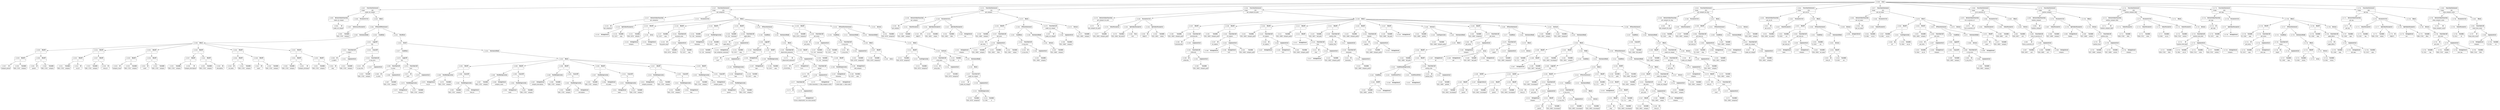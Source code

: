 digraph ast {
node [shape=none];
121857 [label=<<TABLE border='1' cellspacing='0' cellpadding='10' style='rounded' ><TR><TD border='0'>121857</TD><TD border='0'><B>Id</B></TD></TR><HR/><TR><TD border='0' cellpadding='5' colspan='2'>category_parent</TD></TR></TABLE>>];
121856 [label=<<TABLE border='1' cellspacing='0' cellpadding='10' style='rounded' ><TR><TD border='0'>121856</TD><TD border='0'><B>Variable</B></TD></TR><HR/><TR><TD border='0' cellpadding='5'>(662, 2705)</TD><TD border='0' cellpadding='5'>category</TD></TR></TABLE>>];
121859 [label=<<TABLE border='1' cellspacing='0' cellpadding='10' style='rounded' ><TR><TD border='0'>121859</TD><TD border='0'><B>BinOP</B></TD></TR><HR/><TR><TD border='0' cellpadding='5' colspan='2'>=</TD></TR></TABLE>>];
121859 -> 121858 [weight=2];
121859 -> 121862 [weight=2];
121858 [label=<<TABLE border='1' cellspacing='0' cellpadding='10' style='rounded' ><TR><TD border='0'>121858</TD><TD border='0'><B>BinOP</B></TD></TR><HR/><TR><TD border='0' cellpadding='5' colspan='2'>-&gt;</TD></TR></TABLE>>];
121858 -> 121856 [weight=2];
121858 -> 121857 [weight=2];
121861 [label=<<TABLE border='1' cellspacing='0' cellpadding='10' style='rounded' ><TR><TD border='0'>121861</TD><TD border='0'><B>Id</B></TD></TR><HR/><TR><TD border='0' cellpadding='5' colspan='2'>parent</TD></TR></TABLE>>];
121860 [label=<<TABLE border='1' cellspacing='0' cellpadding='10' style='rounded' ><TR><TD border='0'>121860</TD><TD border='0'><B>Variable</B></TD></TR><HR/><TR><TD border='0' cellpadding='5'>(662, 2705)</TD><TD border='0' cellpadding='5'>category</TD></TR></TABLE>>];
121863 [label=<<TABLE border='1' cellspacing='0' cellpadding='10' style='rounded' ><TR><TD border='0'>121863</TD><TD border='0'><B>Block</B></TD></TR></TABLE>>];
121863 -> 121824 [weight=2];
121863 -> 121831 [weight=2];
121863 -> 121838 [weight=2];
121863 -> 121845 [weight=2];
121863 -> 121852 [weight=2];
121863 -> 121859 [weight=2];
121862 [label=<<TABLE border='1' cellspacing='0' cellpadding='10' style='rounded' ><TR><TD border='0'>121862</TD><TD border='0'><B>BinOP</B></TD></TR><HR/><TR><TD border='0' cellpadding='5' colspan='2'>-&gt;</TD></TR></TABLE>>];
121862 -> 121860 [weight=2];
121862 -> 121861 [weight=2];
121865 [label=<<TABLE border='1' cellspacing='0' cellpadding='10' style='rounded' ><TR><TD border='0'>121865</TD><TD border='0'><B>StatementBody</B></TD></TR></TABLE>>];
121865 -> 121863 [weight=2];
121864 [label=<<TABLE border='1' cellspacing='0' cellpadding='10' style='rounded' ><TR><TD border='0'>121864</TD><TD border='0'><B>IfThenElifStatement</B></TD></TR></TABLE>>];
121864 -> 121820 [weight=2];
121864 -> 121865 [weight=2];
121864 -> 121935 [weight=2];
121867 [label=<<TABLE border='1' cellspacing='0' cellpadding='10' style='rounded' ><TR><TD border='0'>121867</TD><TD border='0'><B>Variable</B></TD></TR><HR/><TR><TD border='0' cellpadding='5'>(662, 2705)</TD><TD border='0' cellpadding='5'>category</TD></TR></TABLE>>];
121866 [label=<<TABLE border='1' cellspacing='0' cellpadding='10' style='rounded' ><TR><TD border='0'>121866</TD><TD border='0'><B>Id</B></TD></TR><HR/><TR><TD border='0' cellpadding='5' colspan='2'>is_array</TD></TR></TABLE>>];
121869 [label=<<TABLE border='1' cellspacing='0' cellpadding='10' style='rounded' ><TR><TD border='0'>121869</TD><TD border='0'><B>FunctionCall</B></TD></TR><HR/><TR><TD border='0' cellpadding='5' colspan='2'>is_array</TD></TR></TABLE>>];
121869 -> 121866 [weight=2];
121869 -> 121868 [weight=2];
121868 [label=<<TABLE border='1' cellspacing='0' cellpadding='10' style='rounded' ><TR><TD border='0'>121868</TD><TD border='0'><B>ArgumentList</B></TD></TR></TABLE>>];
121868 -> 121867 [weight=2];
121871 [label=<<TABLE border='1' cellspacing='0' cellpadding='10' style='rounded' ><TR><TD border='0'>121871</TD><TD border='0'><B>Id</B></TD></TR><HR/><TR><TD border='0' cellpadding='5' colspan='2'>isset</TD></TR></TABLE>>];
121870 [label=<<TABLE border='1' cellspacing='0' cellpadding='10' style='rounded' ><TR><TD border='0'>121870</TD><TD border='0'><B>LogicOP</B></TD></TR><HR/><TR><TD border='0' cellpadding='5' colspan='2'>&amp;&amp;</TD></TR></TABLE>>];
121870 -> 121869 [weight=2];
121870 -> 121876 [weight=2];
121873 [label=<<TABLE border='1' cellspacing='0' cellpadding='10' style='rounded' ><TR><TD border='0'>121873</TD><TD border='0'><B>StringLiteral</B></TD></TR><HR/><TR><TD border='0' cellpadding='5' colspan='2'>term_id</TD></TR></TABLE>>];
121872 [label=<<TABLE border='1' cellspacing='0' cellpadding='10' style='rounded' ><TR><TD border='0'>121872</TD><TD border='0'><B>Variable</B></TD></TR><HR/><TR><TD border='0' cellpadding='5'>(662, 2705)</TD><TD border='0' cellpadding='5'>category</TD></TR></TABLE>>];
121875 [label=<<TABLE border='1' cellspacing='0' cellpadding='10' style='rounded' ><TR><TD border='0'>121875</TD><TD border='0'><B>ArgumentList</B></TD></TR></TABLE>>];
121875 -> 121874 [weight=2];
121874 [label=<<TABLE border='1' cellspacing='0' cellpadding='10' style='rounded' ><TR><TD border='0'>121874</TD><TD border='0'><B>PostfixExpression</B></TD></TR></TABLE>>];
121874 -> 121872 [weight=2];
121874 -> 121873 [weight=2];
121877 [label=<<TABLE border='1' cellspacing='0' cellpadding='10' style='rounded' ><TR><TD border='0'>121877</TD><TD border='0'><B>Condition</B></TD></TR></TABLE>>];
121877 -> 121870 [weight=2];
121876 [label=<<TABLE border='1' cellspacing='0' cellpadding='10' style='rounded' ><TR><TD border='0'>121876</TD><TD border='0'><B>FunctionCall</B></TD></TR><HR/><TR><TD border='0' cellpadding='5' colspan='2'>isset</TD></TR></TABLE>>];
121876 -> 121871 [weight=2];
121876 -> 121875 [weight=2];
121879 [label=<<TABLE border='1' cellspacing='0' cellpadding='10' style='rounded' ><TR><TD border='0'>121879</TD><TD border='0'><B>StringLiteral</B></TD></TR><HR/><TR><TD border='0' cellpadding='5' colspan='2'>cat_ID</TD></TR></TABLE>>];
121878 [label=<<TABLE border='1' cellspacing='0' cellpadding='10' style='rounded' ><TR><TD border='0'>121878</TD><TD border='0'><B>Variable</B></TD></TR><HR/><TR><TD border='0' cellpadding='5'>(662, 2705)</TD><TD border='0' cellpadding='5'>category</TD></TR></TABLE>>];
121881 [label=<<TABLE border='1' cellspacing='0' cellpadding='10' style='rounded' ><TR><TD border='0'>121881</TD><TD border='0'><B>BinOP</B></TD></TR><HR/><TR><TD border='0' cellpadding='5' colspan='2'>=</TD></TR></TABLE>>];
121881 -> 121880 [weight=2];
121881 -> 121886 [weight=2];
121880 [label=<<TABLE border='1' cellspacing='0' cellpadding='10' style='rounded' ><TR><TD border='0'>121880</TD><TD border='0'><B>PostfixExpression</B></TD></TR></TABLE>>];
121880 -> 121878 [weight=2];
121880 -> 121879 [weight=2];
121883 [label=<<TABLE border='1' cellspacing='0' cellpadding='10' style='rounded' ><TR><TD border='0'>121883</TD><TD border='0'><B>Variable</B></TD></TR><HR/><TR><TD border='0' cellpadding='5'>(662, 2705)</TD><TD border='0' cellpadding='5'>category</TD></TR></TABLE>>];
121885 [label=<<TABLE border='1' cellspacing='0' cellpadding='10' style='rounded' ><TR><TD border='0'>121885</TD><TD border='0'><B>PostfixExpression</B></TD></TR></TABLE>>];
121885 -> 121883 [weight=2];
121885 -> 121884 [weight=2];
121884 [label=<<TABLE border='1' cellspacing='0' cellpadding='10' style='rounded' ><TR><TD border='0'>121884</TD><TD border='0'><B>StringLiteral</B></TD></TR><HR/><TR><TD border='0' cellpadding='5' colspan='2'>term_id</TD></TR></TABLE>>];
121887 [label=<<TABLE border='1' cellspacing='0' cellpadding='10' style='rounded' ><TR><TD border='0'>121887</TD><TD border='0'><B>Variable</B></TD></TR><HR/><TR><TD border='0' cellpadding='5'>(662, 2705)</TD><TD border='0' cellpadding='5'>category</TD></TR></TABLE>>];
121886 [label=<<TABLE border='1' cellspacing='0' cellpadding='10' style='rounded' ><TR><TD border='0'>121886</TD><TD border='0'><B>UnaryOP</B></TD></TR><HR/><TR><TD border='0' cellpadding='5' colspan='2'>&amp;</TD></TR></TABLE>>];
121886 -> 121885 [weight=2];
121889 [label=<<TABLE border='1' cellspacing='0' cellpadding='10' style='rounded' ><TR><TD border='0'>121889</TD><TD border='0'><B>PostfixExpression</B></TD></TR></TABLE>>];
121889 -> 121887 [weight=2];
121889 -> 121888 [weight=2];
121888 [label=<<TABLE border='1' cellspacing='0' cellpadding='10' style='rounded' ><TR><TD border='0'>121888</TD><TD border='0'><B>StringLiteral</B></TD></TR><HR/><TR><TD border='0' cellpadding='5' colspan='2'>category_count</TD></TR></TABLE>>];
121890 [label=<<TABLE border='1' cellspacing='0' cellpadding='10' style='rounded' ><TR><TD border='0'>121890</TD><TD border='0'><B>BinOP</B></TD></TR><HR/><TR><TD border='0' cellpadding='5' colspan='2'>=</TD></TR></TABLE>>];
121890 -> 121889 [weight=2];
121890 -> 121895 [weight=2];
121893 [label=<<TABLE border='1' cellspacing='0' cellpadding='10' style='rounded' ><TR><TD border='0'>121893</TD><TD border='0'><B>StringLiteral</B></TD></TR><HR/><TR><TD border='0' cellpadding='5' colspan='2'>count</TD></TR></TABLE>>];
121892 [label=<<TABLE border='1' cellspacing='0' cellpadding='10' style='rounded' ><TR><TD border='0'>121892</TD><TD border='0'><B>Variable</B></TD></TR><HR/><TR><TD border='0' cellpadding='5'>(662, 2705)</TD><TD border='0' cellpadding='5'>category</TD></TR></TABLE>>];
121895 [label=<<TABLE border='1' cellspacing='0' cellpadding='10' style='rounded' ><TR><TD border='0'>121895</TD><TD border='0'><B>UnaryOP</B></TD></TR><HR/><TR><TD border='0' cellpadding='5' colspan='2'>&amp;</TD></TR></TABLE>>];
121895 -> 121894 [weight=2];
121894 [label=<<TABLE border='1' cellspacing='0' cellpadding='10' style='rounded' ><TR><TD border='0'>121894</TD><TD border='0'><B>PostfixExpression</B></TD></TR></TABLE>>];
121894 -> 121892 [weight=2];
121894 -> 121893 [weight=2];
121897 [label=<<TABLE border='1' cellspacing='0' cellpadding='10' style='rounded' ><TR><TD border='0'>121897</TD><TD border='0'><B>StringLiteral</B></TD></TR><HR/><TR><TD border='0' cellpadding='5' colspan='2'>category_description</TD></TR></TABLE>>];
121896 [label=<<TABLE border='1' cellspacing='0' cellpadding='10' style='rounded' ><TR><TD border='0'>121896</TD><TD border='0'><B>Variable</B></TD></TR><HR/><TR><TD border='0' cellpadding='5'>(662, 2705)</TD><TD border='0' cellpadding='5'>category</TD></TR></TABLE>>];
121899 [label=<<TABLE border='1' cellspacing='0' cellpadding='10' style='rounded' ><TR><TD border='0'>121899</TD><TD border='0'><B>BinOP</B></TD></TR><HR/><TR><TD border='0' cellpadding='5' colspan='2'>=</TD></TR></TABLE>>];
121899 -> 121898 [weight=2];
121899 -> 121904 [weight=2];
121898 [label=<<TABLE border='1' cellspacing='0' cellpadding='10' style='rounded' ><TR><TD border='0'>121898</TD><TD border='0'><B>PostfixExpression</B></TD></TR></TABLE>>];
121898 -> 121896 [weight=2];
121898 -> 121897 [weight=2];
121901 [label=<<TABLE border='1' cellspacing='0' cellpadding='10' style='rounded' ><TR><TD border='0'>121901</TD><TD border='0'><B>Variable</B></TD></TR><HR/><TR><TD border='0' cellpadding='5'>(662, 2705)</TD><TD border='0' cellpadding='5'>category</TD></TR></TABLE>>];
121903 [label=<<TABLE border='1' cellspacing='0' cellpadding='10' style='rounded' ><TR><TD border='0'>121903</TD><TD border='0'><B>PostfixExpression</B></TD></TR></TABLE>>];
121903 -> 121901 [weight=2];
121903 -> 121902 [weight=2];
121902 [label=<<TABLE border='1' cellspacing='0' cellpadding='10' style='rounded' ><TR><TD border='0'>121902</TD><TD border='0'><B>StringLiteral</B></TD></TR><HR/><TR><TD border='0' cellpadding='5' colspan='2'>description</TD></TR></TABLE>>];
121905 [label=<<TABLE border='1' cellspacing='0' cellpadding='10' style='rounded' ><TR><TD border='0'>121905</TD><TD border='0'><B>Variable</B></TD></TR><HR/><TR><TD border='0' cellpadding='5'>(662, 2705)</TD><TD border='0' cellpadding='5'>category</TD></TR></TABLE>>];
121904 [label=<<TABLE border='1' cellspacing='0' cellpadding='10' style='rounded' ><TR><TD border='0'>121904</TD><TD border='0'><B>UnaryOP</B></TD></TR><HR/><TR><TD border='0' cellpadding='5' colspan='2'>&amp;</TD></TR></TABLE>>];
121904 -> 121903 [weight=2];
121907 [label=<<TABLE border='1' cellspacing='0' cellpadding='10' style='rounded' ><TR><TD border='0'>121907</TD><TD border='0'><B>PostfixExpression</B></TD></TR></TABLE>>];
121907 -> 121905 [weight=2];
121907 -> 121906 [weight=2];
121906 [label=<<TABLE border='1' cellspacing='0' cellpadding='10' style='rounded' ><TR><TD border='0'>121906</TD><TD border='0'><B>StringLiteral</B></TD></TR><HR/><TR><TD border='0' cellpadding='5' colspan='2'>cat_name</TD></TR></TABLE>>];
121908 [label=<<TABLE border='1' cellspacing='0' cellpadding='10' style='rounded' ><TR><TD border='0'>121908</TD><TD border='0'><B>BinOP</B></TD></TR><HR/><TR><TD border='0' cellpadding='5' colspan='2'>=</TD></TR></TABLE>>];
121908 -> 121907 [weight=2];
121908 -> 121913 [weight=2];
121911 [label=<<TABLE border='1' cellspacing='0' cellpadding='10' style='rounded' ><TR><TD border='0'>121911</TD><TD border='0'><B>StringLiteral</B></TD></TR><HR/><TR><TD border='0' cellpadding='5' colspan='2'>name</TD></TR></TABLE>>];
121910 [label=<<TABLE border='1' cellspacing='0' cellpadding='10' style='rounded' ><TR><TD border='0'>121910</TD><TD border='0'><B>Variable</B></TD></TR><HR/><TR><TD border='0' cellpadding='5'>(662, 2705)</TD><TD border='0' cellpadding='5'>category</TD></TR></TABLE>>];
121913 [label=<<TABLE border='1' cellspacing='0' cellpadding='10' style='rounded' ><TR><TD border='0'>121913</TD><TD border='0'><B>UnaryOP</B></TD></TR><HR/><TR><TD border='0' cellpadding='5' colspan='2'>&amp;</TD></TR></TABLE>>];
121913 -> 121912 [weight=2];
121912 [label=<<TABLE border='1' cellspacing='0' cellpadding='10' style='rounded' ><TR><TD border='0'>121912</TD><TD border='0'><B>PostfixExpression</B></TD></TR></TABLE>>];
121912 -> 121910 [weight=2];
121912 -> 121911 [weight=2];
121915 [label=<<TABLE border='1' cellspacing='0' cellpadding='10' style='rounded' ><TR><TD border='0'>121915</TD><TD border='0'><B>StringLiteral</B></TD></TR><HR/><TR><TD border='0' cellpadding='5' colspan='2'>category_nicename</TD></TR></TABLE>>];
121914 [label=<<TABLE border='1' cellspacing='0' cellpadding='10' style='rounded' ><TR><TD border='0'>121914</TD><TD border='0'><B>Variable</B></TD></TR><HR/><TR><TD border='0' cellpadding='5'>(662, 2705)</TD><TD border='0' cellpadding='5'>category</TD></TR></TABLE>>];
121917 [label=<<TABLE border='1' cellspacing='0' cellpadding='10' style='rounded' ><TR><TD border='0'>121917</TD><TD border='0'><B>BinOP</B></TD></TR><HR/><TR><TD border='0' cellpadding='5' colspan='2'>=</TD></TR></TABLE>>];
121917 -> 121916 [weight=2];
121917 -> 121922 [weight=2];
121916 [label=<<TABLE border='1' cellspacing='0' cellpadding='10' style='rounded' ><TR><TD border='0'>121916</TD><TD border='0'><B>PostfixExpression</B></TD></TR></TABLE>>];
121916 -> 121914 [weight=2];
121916 -> 121915 [weight=2];
121919 [label=<<TABLE border='1' cellspacing='0' cellpadding='10' style='rounded' ><TR><TD border='0'>121919</TD><TD border='0'><B>Variable</B></TD></TR><HR/><TR><TD border='0' cellpadding='5'>(662, 2705)</TD><TD border='0' cellpadding='5'>category</TD></TR></TABLE>>];
121921 [label=<<TABLE border='1' cellspacing='0' cellpadding='10' style='rounded' ><TR><TD border='0'>121921</TD><TD border='0'><B>PostfixExpression</B></TD></TR></TABLE>>];
121921 -> 121919 [weight=2];
121921 -> 121920 [weight=2];
121920 [label=<<TABLE border='1' cellspacing='0' cellpadding='10' style='rounded' ><TR><TD border='0'>121920</TD><TD border='0'><B>StringLiteral</B></TD></TR><HR/><TR><TD border='0' cellpadding='5' colspan='2'>slug</TD></TR></TABLE>>];
121923 [label=<<TABLE border='1' cellspacing='0' cellpadding='10' style='rounded' ><TR><TD border='0'>121923</TD><TD border='0'><B>Variable</B></TD></TR><HR/><TR><TD border='0' cellpadding='5'>(662, 2705)</TD><TD border='0' cellpadding='5'>category</TD></TR></TABLE>>];
121922 [label=<<TABLE border='1' cellspacing='0' cellpadding='10' style='rounded' ><TR><TD border='0'>121922</TD><TD border='0'><B>UnaryOP</B></TD></TR><HR/><TR><TD border='0' cellpadding='5' colspan='2'>&amp;</TD></TR></TABLE>>];
121922 -> 121921 [weight=2];
121925 [label=<<TABLE border='1' cellspacing='0' cellpadding='10' style='rounded' ><TR><TD border='0'>121925</TD><TD border='0'><B>PostfixExpression</B></TD></TR></TABLE>>];
121925 -> 121923 [weight=2];
121925 -> 121924 [weight=2];
121924 [label=<<TABLE border='1' cellspacing='0' cellpadding='10' style='rounded' ><TR><TD border='0'>121924</TD><TD border='0'><B>StringLiteral</B></TD></TR><HR/><TR><TD border='0' cellpadding='5' colspan='2'>category_parent</TD></TR></TABLE>>];
121926 [label=<<TABLE border='1' cellspacing='0' cellpadding='10' style='rounded' ><TR><TD border='0'>121926</TD><TD border='0'><B>BinOP</B></TD></TR><HR/><TR><TD border='0' cellpadding='5' colspan='2'>=</TD></TR></TABLE>>];
121926 -> 121925 [weight=2];
121926 -> 121931 [weight=2];
121929 [label=<<TABLE border='1' cellspacing='0' cellpadding='10' style='rounded' ><TR><TD border='0'>121929</TD><TD border='0'><B>StringLiteral</B></TD></TR><HR/><TR><TD border='0' cellpadding='5' colspan='2'>parent</TD></TR></TABLE>>];
121928 [label=<<TABLE border='1' cellspacing='0' cellpadding='10' style='rounded' ><TR><TD border='0'>121928</TD><TD border='0'><B>Variable</B></TD></TR><HR/><TR><TD border='0' cellpadding='5'>(662, 2705)</TD><TD border='0' cellpadding='5'>category</TD></TR></TABLE>>];
121931 [label=<<TABLE border='1' cellspacing='0' cellpadding='10' style='rounded' ><TR><TD border='0'>121931</TD><TD border='0'><B>UnaryOP</B></TD></TR><HR/><TR><TD border='0' cellpadding='5' colspan='2'>&amp;</TD></TR></TABLE>>];
121931 -> 121930 [weight=2];
121930 [label=<<TABLE border='1' cellspacing='0' cellpadding='10' style='rounded' ><TR><TD border='0'>121930</TD><TD border='0'><B>PostfixExpression</B></TD></TR></TABLE>>];
121930 -> 121928 [weight=2];
121930 -> 121929 [weight=2];
121933 [label=<<TABLE border='1' cellspacing='0' cellpadding='10' style='rounded' ><TR><TD border='0'>121933</TD><TD border='0'><B>ElseIf</B></TD></TR></TABLE>>];
121933 -> 121877 [weight=2];
121933 -> 121934 [weight=2];
121932 [label=<<TABLE border='1' cellspacing='0' cellpadding='10' style='rounded' ><TR><TD border='0'>121932</TD><TD border='0'><B>Block</B></TD></TR></TABLE>>];
121932 -> 121881 [weight=2];
121932 -> 121890 [weight=2];
121932 -> 121899 [weight=2];
121932 -> 121908 [weight=2];
121932 -> 121917 [weight=2];
121932 -> 121926 [weight=2];
121935 [label=<<TABLE border='1' cellspacing='0' cellpadding='10' style='rounded' ><TR><TD border='0'>121935</TD><TD border='0'><B>ElseIfList</B></TD></TR></TABLE>>];
121935 -> 121933 [weight=2];
121934 [label=<<TABLE border='1' cellspacing='0' cellpadding='10' style='rounded' ><TR><TD border='0'>121934</TD><TD border='0'><B>StatementBody</B></TD></TR></TABLE>>];
121934 -> 121932 [weight=2];
121937 [label=<<TABLE border='1' cellspacing='0' cellpadding='10' style='rounded' ><TR><TD border='0'>121937</TD><TD border='0'><B>FunctionStatement</B></TD></TR><HR/><TR><TD border='0' cellpadding='5'>Scope</TD><TD border='0' cellpadding='5'>662</TD></TR><HR/><TR><TD border='0' cellpadding='5' colspan='2'>_make_cat_compat</TD></TR></TABLE>>];
121937 -> 121805 [weight=2];
121937 -> 121808 [weight=2];
121937 -> 121936 [weight=2];
121936 [label=<<TABLE border='1' cellspacing='0' cellpadding='10' style='rounded' ><TR><TD border='0'>121936</TD><TD border='0'><B>Block</B></TD></TR></TABLE>>];
121936 -> 121864 [weight=2];
121938 [label=<<TABLE border='1' cellspacing='0' cellpadding='10' style='rounded' ><TR><TD border='0'>121938</TD><TD border='0'><B>Start</B></TD></TR></TABLE>>];
121938 -> 121337 [weight=2];
121938 -> 121374 [weight=2];
121938 -> 121591 [weight=2];
121938 -> 121616 [weight=2];
121938 -> 121641 [weight=2];
121938 -> 121677 [weight=2];
121938 -> 121693 [weight=2];
121938 -> 121710 [weight=2];
121938 -> 121732 [weight=2];
121938 -> 121770 [weight=2];
121938 -> 121791 [weight=2];
121938 -> 121803 [weight=2];
121938 -> 121937 [weight=2];
121227 [label=<<TABLE border='1' cellspacing='0' cellpadding='10' style='rounded' ><TR><TD border='0'>121227</TD><TD border='0'><B>ReturnValueFunction</B></TD></TR><HR/><TR><TD border='0' cellpadding='5' colspan='2'>get_categories</TD></TR></TABLE>>];
121227 -> 121226 [weight=2];
121226 [label=<<TABLE border='1' cellspacing='0' cellpadding='10' style='rounded' ><TR><TD border='0'>121226</TD><TD border='0'><B>Id</B></TD></TR><HR/><TR><TD border='0' cellpadding='5' colspan='2'>get_categories</TD></TR></TABLE>>];
121229 [label=<<TABLE border='1' cellspacing='0' cellpadding='10' style='rounded' ><TR><TD border='0'>121229</TD><TD border='0'><B>StringLiteral</B></TD></TR><HR/><TR><TD border='0' cellpadding='5' colspan='2'></TD></TR></TABLE>>];
121228 [label=<<TABLE border='1' cellspacing='0' cellpadding='10' style='rounded' ><TR><TD border='0'>121228</TD><TD border='0'><B>Variable</B></TD></TR><HR/><TR><TD border='0' cellpadding='5'>(0, 2197)</TD><TD border='0' cellpadding='5'>args</TD></TR></TABLE>>];
121231 [label=<<TABLE border='1' cellspacing='0' cellpadding='10' style='rounded' ><TR><TD border='0'>121231</TD><TD border='0'><B>ParameterList</B></TD></TR></TABLE>>];
121231 -> 121230 [weight=2];
121230 [label=<<TABLE border='1' cellspacing='0' cellpadding='10' style='rounded' ><TR><TD border='0'>121230</TD><TD border='0'><B>OptValueParameter</B></TD></TR></TABLE>>];
121230 -> 121228 [weight=2];
121230 -> 121229 [weight=2];
121233 [label=<<TABLE border='1' cellspacing='0' cellpadding='10' style='rounded' ><TR><TD border='0'>121233</TD><TD border='0'><B>BinOP</B></TD></TR><HR/><TR><TD border='0' cellpadding='5' colspan='2'>=</TD></TR></TABLE>>];
121233 -> 121232 [weight=2];
121233 -> 121236 [weight=2];
121232 [label=<<TABLE border='1' cellspacing='0' cellpadding='10' style='rounded' ><TR><TD border='0'>121232</TD><TD border='0'><B>Variable</B></TD></TR><HR/><TR><TD border='0' cellpadding='5'>(650, 2678)</TD><TD border='0' cellpadding='5'>defaults</TD></TR></TABLE>>];
121235 [label=<<TABLE border='1' cellspacing='0' cellpadding='10' style='rounded' ><TR><TD border='0'>121235</TD><TD border='0'><B>StringLiteral</B></TD></TR><HR/><TR><TD border='0' cellpadding='5' colspan='2'>category</TD></TR></TABLE>>];
121234 [label=<<TABLE border='1' cellspacing='0' cellpadding='10' style='rounded' ><TR><TD border='0'>121234</TD><TD border='0'><B>StringLiteral</B></TD></TR><HR/><TR><TD border='0' cellpadding='5' colspan='2'>taxonomy</TD></TR></TABLE>>];
121237 [label=<<TABLE border='1' cellspacing='0' cellpadding='10' style='rounded' ><TR><TD border='0'>121237</TD><TD border='0'><B>Variable</B></TD></TR><HR/><TR><TD border='0' cellpadding='5'>(0, 2197)</TD><TD border='0' cellpadding='5'>args</TD></TR></TABLE>>];
121236 [label=<<TABLE border='1' cellspacing='0' cellpadding='10' style='rounded' ><TR><TD border='0'>121236</TD><TD border='0'><B>Array</B></TD></TR></TABLE>>];
121236 -> 121234 [weight=2];
121236 -> 121235 [weight=2];
121239 [label=<<TABLE border='1' cellspacing='0' cellpadding='10' style='rounded' ><TR><TD border='0'>121239</TD><TD border='0'><B>Id</B></TD></TR><HR/><TR><TD border='0' cellpadding='5' colspan='2'>wp_parse_args</TD></TR></TABLE>>];
121238 [label=<<TABLE border='1' cellspacing='0' cellpadding='10' style='rounded' ><TR><TD border='0'>121238</TD><TD border='0'><B>BinOP</B></TD></TR><HR/><TR><TD border='0' cellpadding='5' colspan='2'>=</TD></TR></TABLE>>];
121238 -> 121237 [weight=2];
121238 -> 121243 [weight=2];
121241 [label=<<TABLE border='1' cellspacing='0' cellpadding='10' style='rounded' ><TR><TD border='0'>121241</TD><TD border='0'><B>Variable</B></TD></TR><HR/><TR><TD border='0' cellpadding='5'>(650, 2678)</TD><TD border='0' cellpadding='5'>defaults</TD></TR></TABLE>>];
121240 [label=<<TABLE border='1' cellspacing='0' cellpadding='10' style='rounded' ><TR><TD border='0'>121240</TD><TD border='0'><B>Variable</B></TD></TR><HR/><TR><TD border='0' cellpadding='5'>(0, 2197)</TD><TD border='0' cellpadding='5'>args</TD></TR></TABLE>>];
121243 [label=<<TABLE border='1' cellspacing='0' cellpadding='10' style='rounded' ><TR><TD border='0'>121243</TD><TD border='0'><B>FunctionCall</B></TD></TR><HR/><TR><TD border='0' cellpadding='5' colspan='2'>wp_parse_args</TD></TR></TABLE>>];
121243 -> 121239 [weight=2];
121243 -> 121242 [weight=2];
121242 [label=<<TABLE border='1' cellspacing='0' cellpadding='10' style='rounded' ><TR><TD border='0'>121242</TD><TD border='0'><B>ArgumentList</B></TD></TR></TABLE>>];
121242 -> 121240 [weight=2];
121242 -> 121241 [weight=2];
121245 [label=<<TABLE border='1' cellspacing='0' cellpadding='10' style='rounded' ><TR><TD border='0'>121245</TD><TD border='0'><B>BinOP</B></TD></TR><HR/><TR><TD border='0' cellpadding='5' colspan='2'>=</TD></TR></TABLE>>];
121245 -> 121244 [weight=2];
121245 -> 121248 [weight=2];
121244 [label=<<TABLE border='1' cellspacing='0' cellpadding='10' style='rounded' ><TR><TD border='0'>121244</TD><TD border='0'><B>Variable</B></TD></TR><HR/><TR><TD border='0' cellpadding='5'>(0, 118)</TD><TD border='0' cellpadding='5'>taxonomy</TD></TR></TABLE>>];
121247 [label=<<TABLE border='1' cellspacing='0' cellpadding='10' style='rounded' ><TR><TD border='0'>121247</TD><TD border='0'><B>StringLiteral</B></TD></TR><HR/><TR><TD border='0' cellpadding='5' colspan='2'>taxonomy</TD></TR></TABLE>>];
121246 [label=<<TABLE border='1' cellspacing='0' cellpadding='10' style='rounded' ><TR><TD border='0'>121246</TD><TD border='0'><B>Variable</B></TD></TR><HR/><TR><TD border='0' cellpadding='5'>(0, 2197)</TD><TD border='0' cellpadding='5'>args</TD></TR></TABLE>>];
121249 [label=<<TABLE border='1' cellspacing='0' cellpadding='10' style='rounded' ><TR><TD border='0'>121249</TD><TD border='0'><B>Variable</B></TD></TR><HR/><TR><TD border='0' cellpadding='5'>(0, 118)</TD><TD border='0' cellpadding='5'>taxonomy</TD></TR></TABLE>>];
121248 [label=<<TABLE border='1' cellspacing='0' cellpadding='10' style='rounded' ><TR><TD border='0'>121248</TD><TD border='0'><B>PostfixExpression</B></TD></TR></TABLE>>];
121248 -> 121246 [weight=2];
121248 -> 121247 [weight=2];
121251 [label=<<TABLE border='1' cellspacing='0' cellpadding='10' style='rounded' ><TR><TD border='0'>121251</TD><TD border='0'><B>Id</B></TD></TR><HR/><TR><TD border='0' cellpadding='5' colspan='2'>apply_filters</TD></TR></TABLE>>];
121250 [label=<<TABLE border='1' cellspacing='0' cellpadding='10' style='rounded' ><TR><TD border='0'>121250</TD><TD border='0'><B>BinOP</B></TD></TR><HR/><TR><TD border='0' cellpadding='5' colspan='2'>=</TD></TR></TABLE>>];
121250 -> 121249 [weight=2];
121250 -> 121256 [weight=2];
121253 [label=<<TABLE border='1' cellspacing='0' cellpadding='10' style='rounded' ><TR><TD border='0'>121253</TD><TD border='0'><B>Variable</B></TD></TR><HR/><TR><TD border='0' cellpadding='5'>(0, 118)</TD><TD border='0' cellpadding='5'>taxonomy</TD></TR></TABLE>>];
121252 [label=<<TABLE border='1' cellspacing='0' cellpadding='10' style='rounded' ><TR><TD border='0'>121252</TD><TD border='0'><B>StringLiteral</B></TD></TR><HR/><TR><TD border='0' cellpadding='5' colspan='2'>get_categories_taxonomy</TD></TR></TABLE>>];
121255 [label=<<TABLE border='1' cellspacing='0' cellpadding='10' style='rounded' ><TR><TD border='0'>121255</TD><TD border='0'><B>ArgumentList</B></TD></TR></TABLE>>];
121255 -> 121252 [weight=2];
121255 -> 121253 [weight=2];
121255 -> 121254 [weight=2];
121254 [label=<<TABLE border='1' cellspacing='0' cellpadding='10' style='rounded' ><TR><TD border='0'>121254</TD><TD border='0'><B>Variable</B></TD></TR><HR/><TR><TD border='0' cellpadding='5'>(0, 2197)</TD><TD border='0' cellpadding='5'>args</TD></TR></TABLE>>];
121257 [label=<<TABLE border='1' cellspacing='0' cellpadding='10' style='rounded' ><TR><TD border='0'>121257</TD><TD border='0'><B>Id</B></TD></TR><HR/><TR><TD border='0' cellpadding='5' colspan='2'>isset</TD></TR></TABLE>>];
121256 [label=<<TABLE border='1' cellspacing='0' cellpadding='10' style='rounded' ><TR><TD border='0'>121256</TD><TD border='0'><B>FunctionCall</B></TD></TR><HR/><TR><TD border='0' cellpadding='5' colspan='2'>apply_filters</TD></TR></TABLE>>];
121256 -> 121251 [weight=2];
121256 -> 121255 [weight=2];
121259 [label=<<TABLE border='1' cellspacing='0' cellpadding='10' style='rounded' ><TR><TD border='0'>121259</TD><TD border='0'><B>StringLiteral</B></TD></TR><HR/><TR><TD border='0' cellpadding='5' colspan='2'>type</TD></TR></TABLE>>];
121258 [label=<<TABLE border='1' cellspacing='0' cellpadding='10' style='rounded' ><TR><TD border='0'>121258</TD><TD border='0'><B>Variable</B></TD></TR><HR/><TR><TD border='0' cellpadding='5'>(0, 2197)</TD><TD border='0' cellpadding='5'>args</TD></TR></TABLE>>];
121261 [label=<<TABLE border='1' cellspacing='0' cellpadding='10' style='rounded' ><TR><TD border='0'>121261</TD><TD border='0'><B>ArgumentList</B></TD></TR></TABLE>>];
121261 -> 121260 [weight=2];
121260 [label=<<TABLE border='1' cellspacing='0' cellpadding='10' style='rounded' ><TR><TD border='0'>121260</TD><TD border='0'><B>PostfixExpression</B></TD></TR></TABLE>>];
121260 -> 121258 [weight=2];
121260 -> 121259 [weight=2];
121263 [label=<<TABLE border='1' cellspacing='0' cellpadding='10' style='rounded' ><TR><TD border='0'>121263</TD><TD border='0'><B>LogicOP</B></TD></TR><HR/><TR><TD border='0' cellpadding='5' colspan='2'>&amp;&amp;</TD></TR></TABLE>>];
121263 -> 121262 [weight=2];
121263 -> 121265 [weight=2];
121262 [label=<<TABLE border='1' cellspacing='0' cellpadding='10' style='rounded' ><TR><TD border='0'>121262</TD><TD border='0'><B>FunctionCall</B></TD></TR><HR/><TR><TD border='0' cellpadding='5' colspan='2'>isset</TD></TR></TABLE>>];
121262 -> 121257 [weight=2];
121262 -> 121261 [weight=2];
121265 [label=<<TABLE border='1' cellspacing='0' cellpadding='10' style='rounded' ><TR><TD border='0'>121265</TD><TD border='0'><B>RelOP</B></TD></TR><HR/><TR><TD border='0' cellpadding='5' colspan='2'>==</TD></TR></TABLE>>];
121265 -> 121264 [weight=2];
121265 -> 121268 [weight=2];
121264 [label=<<TABLE border='1' cellspacing='0' cellpadding='10' style='rounded' ><TR><TD border='0'>121264</TD><TD border='0'><B>StringLiteral</B></TD></TR><HR/><TR><TD border='0' cellpadding='5' colspan='2'>link</TD></TR></TABLE>>];
121267 [label=<<TABLE border='1' cellspacing='0' cellpadding='10' style='rounded' ><TR><TD border='0'>121267</TD><TD border='0'><B>StringLiteral</B></TD></TR><HR/><TR><TD border='0' cellpadding='5' colspan='2'>type</TD></TR></TABLE>>];
121266 [label=<<TABLE border='1' cellspacing='0' cellpadding='10' style='rounded' ><TR><TD border='0'>121266</TD><TD border='0'><B>Variable</B></TD></TR><HR/><TR><TD border='0' cellpadding='5'>(0, 2197)</TD><TD border='0' cellpadding='5'>args</TD></TR></TABLE>>];
121269 [label=<<TABLE border='1' cellspacing='0' cellpadding='10' style='rounded' ><TR><TD border='0'>121269</TD><TD border='0'><B>Condition</B></TD></TR></TABLE>>];
121269 -> 121263 [weight=2];
121268 [label=<<TABLE border='1' cellspacing='0' cellpadding='10' style='rounded' ><TR><TD border='0'>121268</TD><TD border='0'><B>PostfixExpression</B></TD></TR></TABLE>>];
121268 -> 121266 [weight=2];
121268 -> 121267 [weight=2];
121271 [label=<<TABLE border='1' cellspacing='0' cellpadding='10' style='rounded' ><TR><TD border='0'>121271</TD><TD border='0'><B>Id</B></TD></TR><HR/><TR><TD border='0' cellpadding='5' colspan='2'>__FUNCTION__</TD></TR></TABLE>>];
121270 [label=<<TABLE border='1' cellspacing='0' cellpadding='10' style='rounded' ><TR><TD border='0'>121270</TD><TD border='0'><B>Id</B></TD></TR><HR/><TR><TD border='0' cellpadding='5' colspan='2'>_deprecated_argument</TD></TR></TABLE>>];
121273 [label=<<TABLE border='1' cellspacing='0' cellpadding='10' style='rounded' ><TR><TD border='0'>121273</TD><TD border='0'><B>Id</B></TD></TR><HR/><TR><TD border='0' cellpadding='5' colspan='2'>sprintf</TD></TR></TABLE>>];
121272 [label=<<TABLE border='1' cellspacing='0' cellpadding='10' style='rounded' ><TR><TD border='0'>121272</TD><TD border='0'><B>StringLiteral</B></TD></TR><HR/><TR><TD border='0' cellpadding='5' colspan='2'>3.0.0</TD></TR></TABLE>>];
121275 [label=<<TABLE border='1' cellspacing='0' cellpadding='10' style='rounded' ><TR><TD border='0'>121275</TD><TD border='0'><B>StringLiteral</B></TD></TR><HR/><TR><TD border='0' cellpadding='5' colspan='2'>%1$s is deprecated. Use %2$s instead.</TD></TR></TABLE>>];
121274 [label=<<TABLE border='1' cellspacing='0' cellpadding='10' style='rounded' ><TR><TD border='0'>121274</TD><TD border='0'><B>Id</B></TD></TR><HR/><TR><TD border='0' cellpadding='5' colspan='2'>__</TD></TR></TABLE>>];
121277 [label=<<TABLE border='1' cellspacing='0' cellpadding='10' style='rounded' ><TR><TD border='0'>121277</TD><TD border='0'><B>FunctionCall</B></TD></TR><HR/><TR><TD border='0' cellpadding='5' colspan='2'>__</TD></TR></TABLE>>];
121277 -> 121274 [weight=2];
121277 -> 121276 [weight=2];
121276 [label=<<TABLE border='1' cellspacing='0' cellpadding='10' style='rounded' ><TR><TD border='0'>121276</TD><TD border='0'><B>ArgumentList</B></TD></TR></TABLE>>];
121276 -> 121275 [weight=2];
121279 [label=<<TABLE border='1' cellspacing='0' cellpadding='10' style='rounded' ><TR><TD border='0'>121279</TD><TD border='0'><B>StringLiteral</B></TD></TR><HR/><TR><TD border='0' cellpadding='5' colspan='2'>&lt;code&gt;taxonomy =&gt; link_category&lt;code&gt;</TD></TR></TABLE>>];
121278 [label=<<TABLE border='1' cellspacing='0' cellpadding='10' style='rounded' ><TR><TD border='0'>121278</TD><TD border='0'><B>StringLiteral</B></TD></TR><HR/><TR><TD border='0' cellpadding='5' colspan='2'>&lt;code&gt;type =&gt; link&lt;code&gt;</TD></TR></TABLE>>];
121281 [label=<<TABLE border='1' cellspacing='0' cellpadding='10' style='rounded' ><TR><TD border='0'>121281</TD><TD border='0'><B>FunctionCall</B></TD></TR><HR/><TR><TD border='0' cellpadding='5' colspan='2'>sprintf</TD></TR></TABLE>>];
121281 -> 121273 [weight=2];
121281 -> 121280 [weight=2];
121280 [label=<<TABLE border='1' cellspacing='0' cellpadding='10' style='rounded' ><TR><TD border='0'>121280</TD><TD border='0'><B>ArgumentList</B></TD></TR></TABLE>>];
121280 -> 121277 [weight=2];
121280 -> 121278 [weight=2];
121280 -> 121279 [weight=2];
121283 [label=<<TABLE border='1' cellspacing='0' cellpadding='10' style='rounded' ><TR><TD border='0'>121283</TD><TD border='0'><B>FunctionCall</B></TD></TR><HR/><TR><TD border='0' cellpadding='5' colspan='2'>_deprecated_argument</TD></TR></TABLE>>];
121283 -> 121270 [weight=2];
121283 -> 121282 [weight=2];
121282 [label=<<TABLE border='1' cellspacing='0' cellpadding='10' style='rounded' ><TR><TD border='0'>121282</TD><TD border='0'><B>ArgumentList</B></TD></TR></TABLE>>];
121282 -> 121271 [weight=2];
121282 -> 121272 [weight=2];
121282 -> 121281 [weight=2];
121285 [label=<<TABLE border='1' cellspacing='0' cellpadding='10' style='rounded' ><TR><TD border='0'>121285</TD><TD border='0'><B>BinOP</B></TD></TR><HR/><TR><TD border='0' cellpadding='5' colspan='2'>=</TD></TR></TABLE>>];
121285 -> 121284 [weight=2];
121285 -> 121289 [weight=2];
121284 [label=<<TABLE border='1' cellspacing='0' cellpadding='10' style='rounded' ><TR><TD border='0'>121284</TD><TD border='0'><B>Variable</B></TD></TR><HR/><TR><TD border='0' cellpadding='5'>(0, 118)</TD><TD border='0' cellpadding='5'>taxonomy</TD></TR></TABLE>>];
121287 [label=<<TABLE border='1' cellspacing='0' cellpadding='10' style='rounded' ><TR><TD border='0'>121287</TD><TD border='0'><B>StringLiteral</B></TD></TR><HR/><TR><TD border='0' cellpadding='5' colspan='2'>taxonomy</TD></TR></TABLE>>];
121286 [label=<<TABLE border='1' cellspacing='0' cellpadding='10' style='rounded' ><TR><TD border='0'>121286</TD><TD border='0'><B>Variable</B></TD></TR><HR/><TR><TD border='0' cellpadding='5'>(0, 2197)</TD><TD border='0' cellpadding='5'>args</TD></TR></TABLE>>];
121289 [label=<<TABLE border='1' cellspacing='0' cellpadding='10' style='rounded' ><TR><TD border='0'>121289</TD><TD border='0'><B>BinOP</B></TD></TR><HR/><TR><TD border='0' cellpadding='5' colspan='2'>=</TD></TR></TABLE>>];
121289 -> 121288 [weight=2];
121289 -> 121290 [weight=2];
121288 [label=<<TABLE border='1' cellspacing='0' cellpadding='10' style='rounded' ><TR><TD border='0'>121288</TD><TD border='0'><B>PostfixExpression</B></TD></TR></TABLE>>];
121288 -> 121286 [weight=2];
121288 -> 121287 [weight=2];
121291 [label=<<TABLE border='1' cellspacing='0' cellpadding='10' style='rounded' ><TR><TD border='0'>121291</TD><TD border='0'><B>Block</B></TD></TR></TABLE>>];
121291 -> 121283 [weight=2];
121291 -> 121285 [weight=2];
121290 [label=<<TABLE border='1' cellspacing='0' cellpadding='10' style='rounded' ><TR><TD border='0'>121290</TD><TD border='0'><B>StringLiteral</B></TD></TR><HR/><TR><TD border='0' cellpadding='5' colspan='2'>link_category</TD></TR></TABLE>>];
121293 [label=<<TABLE border='1' cellspacing='0' cellpadding='10' style='rounded' ><TR><TD border='0'>121293</TD><TD border='0'><B>StatementBody</B></TD></TR></TABLE>>];
121293 -> 121291 [weight=2];
121292 [label=<<TABLE border='1' cellspacing='0' cellpadding='10' style='rounded' ><TR><TD border='0'>121292</TD><TD border='0'><B>IfThenStatement</B></TD></TR></TABLE>>];
121292 -> 121269 [weight=2];
121292 -> 121293 [weight=2];
121295 [label=<<TABLE border='1' cellspacing='0' cellpadding='10' style='rounded' ><TR><TD border='0'>121295</TD><TD border='0'><B>BinOP</B></TD></TR><HR/><TR><TD border='0' cellpadding='5' colspan='2'>=</TD></TR></TABLE>>];
121295 -> 121294 [weight=2];
121295 -> 121300 [weight=2];
121294 [label=<<TABLE border='1' cellspacing='0' cellpadding='10' style='rounded' ><TR><TD border='0'>121294</TD><TD border='0'><B>Variable</B></TD></TR><HR/><TR><TD border='0' cellpadding='5'>(650, 2679)</TD><TD border='0' cellpadding='5'>categories</TD></TR></TABLE>>];
121297 [label=<<TABLE border='1' cellspacing='0' cellpadding='10' style='rounded' ><TR><TD border='0'>121297</TD><TD border='0'><B>Variable</B></TD></TR><HR/><TR><TD border='0' cellpadding='5'>(0, 118)</TD><TD border='0' cellpadding='5'>taxonomy</TD></TR></TABLE>>];
121296 [label=<<TABLE border='1' cellspacing='0' cellpadding='10' style='rounded' ><TR><TD border='0'>121296</TD><TD border='0'><B>Id</B></TD></TR><HR/><TR><TD border='0' cellpadding='5' colspan='2'>get_terms</TD></TR></TABLE>>];
121299 [label=<<TABLE border='1' cellspacing='0' cellpadding='10' style='rounded' ><TR><TD border='0'>121299</TD><TD border='0'><B>ArgumentList</B></TD></TR></TABLE>>];
121299 -> 121297 [weight=2];
121299 -> 121298 [weight=2];
121298 [label=<<TABLE border='1' cellspacing='0' cellpadding='10' style='rounded' ><TR><TD border='0'>121298</TD><TD border='0'><B>Variable</B></TD></TR><HR/><TR><TD border='0' cellpadding='5'>(0, 2197)</TD><TD border='0' cellpadding='5'>args</TD></TR></TABLE>>];
121301 [label=<<TABLE border='1' cellspacing='0' cellpadding='10' style='rounded' ><TR><TD border='0'>121301</TD><TD border='0'><B>Id</B></TD></TR><HR/><TR><TD border='0' cellpadding='5' colspan='2'>is_wp_error</TD></TR></TABLE>>];
121300 [label=<<TABLE border='1' cellspacing='0' cellpadding='10' style='rounded' ><TR><TD border='0'>121300</TD><TD border='0'><B>FunctionCall</B></TD></TR><HR/><TR><TD border='0' cellpadding='5' colspan='2'>get_terms</TD></TR></TABLE>>];
121300 -> 121296 [weight=2];
121300 -> 121299 [weight=2];
121303 [label=<<TABLE border='1' cellspacing='0' cellpadding='10' style='rounded' ><TR><TD border='0'>121303</TD><TD border='0'><B>ArgumentList</B></TD></TR></TABLE>>];
121303 -> 121302 [weight=2];
121302 [label=<<TABLE border='1' cellspacing='0' cellpadding='10' style='rounded' ><TR><TD border='0'>121302</TD><TD border='0'><B>Variable</B></TD></TR><HR/><TR><TD border='0' cellpadding='5'>(650, 2679)</TD><TD border='0' cellpadding='5'>categories</TD></TR></TABLE>>];
121305 [label=<<TABLE border='1' cellspacing='0' cellpadding='10' style='rounded' ><TR><TD border='0'>121305</TD><TD border='0'><B>Condition</B></TD></TR></TABLE>>];
121305 -> 121304 [weight=2];
121304 [label=<<TABLE border='1' cellspacing='0' cellpadding='10' style='rounded' ><TR><TD border='0'>121304</TD><TD border='0'><B>FunctionCall</B></TD></TR><HR/><TR><TD border='0' cellpadding='5' colspan='2'>is_wp_error</TD></TR></TABLE>>];
121304 -> 121301 [weight=2];
121304 -> 121303 [weight=2];
121307 [label=<<TABLE border='1' cellspacing='0' cellpadding='10' style='rounded' ><TR><TD border='0'>121307</TD><TD border='0'><B>BinOP</B></TD></TR><HR/><TR><TD border='0' cellpadding='5' colspan='2'>=</TD></TR></TABLE>>];
121307 -> 121306 [weight=2];
121307 -> 121308 [weight=2];
121306 [label=<<TABLE border='1' cellspacing='0' cellpadding='10' style='rounded' ><TR><TD border='0'>121306</TD><TD border='0'><B>Variable</B></TD></TR><HR/><TR><TD border='0' cellpadding='5'>(650, 2679)</TD><TD border='0' cellpadding='5'>categories</TD></TR></TABLE>>];
121309 [label=<<TABLE border='1' cellspacing='0' cellpadding='10' style='rounded' ><TR><TD border='0'>121309</TD><TD border='0'><B>Block</B></TD></TR></TABLE>>];
121309 -> 121307 [weight=2];
121308 [label=<<TABLE border='1' cellspacing='0' cellpadding='10' style='rounded' ><TR><TD border='0'>121308</TD><TD border='0'><B>Array</B></TD></TR></TABLE>>];
121311 [label=<<TABLE border='1' cellspacing='0' cellpadding='10' style='rounded' ><TR><TD border='0'>121311</TD><TD border='0'><B>StatementBody</B></TD></TR></TABLE>>];
121311 -> 121309 [weight=2];
121310 [label=<<TABLE border='1' cellspacing='0' cellpadding='10' style='rounded' ><TR><TD border='0'>121310</TD><TD border='0'><B>IfThenElseStatement</B></TD></TR></TABLE>>];
121310 -> 121305 [weight=2];
121310 -> 121311 [weight=2];
121310 -> 121333 [weight=2];
121313 [label=<<TABLE border='1' cellspacing='0' cellpadding='10' style='rounded' ><TR><TD border='0'>121313</TD><TD border='0'><B>BinOP</B></TD></TR><HR/><TR><TD border='0' cellpadding='5' colspan='2'>=</TD></TR></TABLE>>];
121313 -> 121312 [weight=2];
121313 -> 121315 [weight=2];
121312 [label=<<TABLE border='1' cellspacing='0' cellpadding='10' style='rounded' ><TR><TD border='0'>121312</TD><TD border='0'><B>Variable</B></TD></TR><HR/><TR><TD border='0' cellpadding='5'>(650, 2679)</TD><TD border='0' cellpadding='5'>categories</TD></TR></TABLE>>];
121315 [label=<<TABLE border='1' cellspacing='0' cellpadding='10' style='rounded' ><TR><TD border='0'>121315</TD><TD border='0'><B>CastExpression</B></TD></TR></TABLE>>];
121315 -> 121314 [weight=2];
121314 [label=<<TABLE border='1' cellspacing='0' cellpadding='10' style='rounded' ><TR><TD border='0'>121314</TD><TD border='0'><B>Variable</B></TD></TR><HR/><TR><TD border='0' cellpadding='5'>(650, 2679)</TD><TD border='0' cellpadding='5'>categories</TD></TR></TABLE>>];
121317 [label=<<TABLE border='1' cellspacing='0' cellpadding='10' style='rounded' ><TR><TD border='0'>121317</TD><TD border='0'><B>Variable</B></TD></TR><HR/><TR><TD border='0' cellpadding='5'>(650, 2679)</TD><TD border='0' cellpadding='5'>categories</TD></TR></TABLE>>];
121316 [label=<<TABLE border='1' cellspacing='0' cellpadding='10' style='rounded' ><TR><TD border='0'>121316</TD><TD border='0'><B>Id</B></TD></TR><HR/><TR><TD border='0' cellpadding='5' colspan='2'>array_keys</TD></TR></TABLE>>];
121319 [label=<<TABLE border='1' cellspacing='0' cellpadding='10' style='rounded' ><TR><TD border='0'>121319</TD><TD border='0'><B>FunctionCall</B></TD></TR><HR/><TR><TD border='0' cellpadding='5' colspan='2'>array_keys</TD></TR></TABLE>>];
121319 -> 121316 [weight=2];
121319 -> 121318 [weight=2];
121318 [label=<<TABLE border='1' cellspacing='0' cellpadding='10' style='rounded' ><TR><TD border='0'>121318</TD><TD border='0'><B>ArgumentList</B></TD></TR></TABLE>>];
121318 -> 121317 [weight=2];
121320 [label=<<TABLE border='1' cellspacing='0' cellpadding='10' style='rounded' ><TR><TD border='0'>121320</TD><TD border='0'><B>Variable</B></TD></TR><HR/><TR><TD border='0' cellpadding='5'>(0, 280)</TD><TD border='0' cellpadding='5'>k</TD></TR></TABLE>>];
121323 [label=<<TABLE border='1' cellspacing='0' cellpadding='10' style='rounded' ><TR><TD border='0'>121323</TD><TD border='0'><B>Variable</B></TD></TR><HR/><TR><TD border='0' cellpadding='5'>(650, 2679)</TD><TD border='0' cellpadding='5'>categories</TD></TR></TABLE>>];
121322 [label=<<TABLE border='1' cellspacing='0' cellpadding='10' style='rounded' ><TR><TD border='0'>121322</TD><TD border='0'><B>Id</B></TD></TR><HR/><TR><TD border='0' cellpadding='5' colspan='2'>_make_cat_compat</TD></TR></TABLE>>];
121325 [label=<<TABLE border='1' cellspacing='0' cellpadding='10' style='rounded' ><TR><TD border='0'>121325</TD><TD border='0'><B>PostfixExpression</B></TD></TR></TABLE>>];
121325 -> 121323 [weight=2];
121325 -> 121324 [weight=2];
121324 [label=<<TABLE border='1' cellspacing='0' cellpadding='10' style='rounded' ><TR><TD border='0'>121324</TD><TD border='0'><B>Variable</B></TD></TR><HR/><TR><TD border='0' cellpadding='5'>(0, 280)</TD><TD border='0' cellpadding='5'>k</TD></TR></TABLE>>];
121327 [label=<<TABLE border='1' cellspacing='0' cellpadding='10' style='rounded' ><TR><TD border='0'>121327</TD><TD border='0'><B>FunctionCall</B></TD></TR><HR/><TR><TD border='0' cellpadding='5' colspan='2'>_make_cat_compat</TD></TR></TABLE>>];
121327 -> 121322 [weight=2];
121327 -> 121326 [weight=2];
121326 [label=<<TABLE border='1' cellspacing='0' cellpadding='10' style='rounded' ><TR><TD border='0'>121326</TD><TD border='0'><B>ArgumentList</B></TD></TR></TABLE>>];
121326 -> 121325 [weight=2];
121329 [label=<<TABLE border='1' cellspacing='0' cellpadding='10' style='rounded' ><TR><TD border='0'>121329</TD><TD border='0'><B>ForEach</B></TD></TR></TABLE>>];
121329 -> 121319 [weight=2];
121329 -> 121320 [weight=2];
121329 -> 121330 [weight=2];
121328 [label=<<TABLE border='1' cellspacing='0' cellpadding='10' style='rounded' ><TR><TD border='0'>121328</TD><TD border='0'><B>Block</B></TD></TR></TABLE>>];
121328 -> 121327 [weight=2];
121331 [label=<<TABLE border='1' cellspacing='0' cellpadding='10' style='rounded' ><TR><TD border='0'>121331</TD><TD border='0'><B>Block</B></TD></TR></TABLE>>];
121331 -> 121313 [weight=2];
121331 -> 121329 [weight=2];
121330 [label=<<TABLE border='1' cellspacing='0' cellpadding='10' style='rounded' ><TR><TD border='0'>121330</TD><TD border='0'><B>StatementBody</B></TD></TR></TABLE>>];
121330 -> 121328 [weight=2];
121333 [label=<<TABLE border='1' cellspacing='0' cellpadding='10' style='rounded' ><TR><TD border='0'>121333</TD><TD border='0'><B>StatementBody</B></TD></TR></TABLE>>];
121333 -> 121331 [weight=2];
121335 [label=<<TABLE border='1' cellspacing='0' cellpadding='10' style='rounded' ><TR><TD border='0'>121335</TD><TD border='0'><B>Return</B></TD></TR></TABLE>>];
121335 -> 121334 [weight=2];
121334 [label=<<TABLE border='1' cellspacing='0' cellpadding='10' style='rounded' ><TR><TD border='0'>121334</TD><TD border='0'><B>Variable</B></TD></TR><HR/><TR><TD border='0' cellpadding='5'>(650, 2679)</TD><TD border='0' cellpadding='5'>categories</TD></TR></TABLE>>];
121337 [label=<<TABLE border='1' cellspacing='0' cellpadding='10' style='rounded' ><TR><TD border='0'>121337</TD><TD border='0'><B>FunctionStatement</B></TD></TR><HR/><TR><TD border='0' cellpadding='5'>Scope</TD><TD border='0' cellpadding='5'>650</TD></TR><HR/><TR><TD border='0' cellpadding='5' colspan='2'>get_categories</TD></TR></TABLE>>];
121337 -> 121227 [weight=2];
121337 -> 121231 [weight=2];
121337 -> 121336 [weight=2];
121336 [label=<<TABLE border='1' cellspacing='0' cellpadding='10' style='rounded' ><TR><TD border='0'>121336</TD><TD border='0'><B>Block</B></TD></TR></TABLE>>];
121336 -> 121233 [weight=2];
121336 -> 121238 [weight=2];
121336 -> 121245 [weight=2];
121336 -> 121250 [weight=2];
121336 -> 121292 [weight=2];
121336 -> 121295 [weight=2];
121336 -> 121310 [weight=2];
121336 -> 121335 [weight=2];
121339 [label=<<TABLE border='1' cellspacing='0' cellpadding='10' style='rounded' ><TR><TD border='0'>121339</TD><TD border='0'><B>ReturnValueFunction</B></TD></TR><HR/><TR><TD border='0' cellpadding='5' colspan='2'>get_category</TD></TR></TABLE>>];
121339 -> 121338 [weight=2];
121338 [label=<<TABLE border='1' cellspacing='0' cellpadding='10' style='rounded' ><TR><TD border='0'>121338</TD><TD border='0'><B>Id</B></TD></TR><HR/><TR><TD border='0' cellpadding='5' colspan='2'>get_category</TD></TR></TABLE>>];
121341 [label=<<TABLE border='1' cellspacing='0' cellpadding='10' style='rounded' ><TR><TD border='0'>121341</TD><TD border='0'><B>ValueParameter</B></TD></TR></TABLE>>];
121341 -> 121340 [weight=2];
121340 [label=<<TABLE border='1' cellspacing='0' cellpadding='10' style='rounded' ><TR><TD border='0'>121340</TD><TD border='0'><B>Variable</B></TD></TR><HR/><TR><TD border='0' cellpadding='5'>(651, 2680)</TD><TD border='0' cellpadding='5'>category</TD></TR></TABLE>>];
121343 [label=<<TABLE border='1' cellspacing='0' cellpadding='10' style='rounded' ><TR><TD border='0'>121343</TD><TD border='0'><B>Id</B></TD></TR><HR/><TR><TD border='0' cellpadding='5' colspan='2'>OBJECT</TD></TR></TABLE>>];
121342 [label=<<TABLE border='1' cellspacing='0' cellpadding='10' style='rounded' ><TR><TD border='0'>121342</TD><TD border='0'><B>Variable</B></TD></TR><HR/><TR><TD border='0' cellpadding='5'>(651, 2681)</TD><TD border='0' cellpadding='5'>output</TD></TR></TABLE>>];
121345 [label=<<TABLE border='1' cellspacing='0' cellpadding='10' style='rounded' ><TR><TD border='0'>121345</TD><TD border='0'><B>Variable</B></TD></TR><HR/><TR><TD border='0' cellpadding='5'>(651, 2682)</TD><TD border='0' cellpadding='5'>filter</TD></TR></TABLE>>];
121344 [label=<<TABLE border='1' cellspacing='0' cellpadding='10' style='rounded' ><TR><TD border='0'>121344</TD><TD border='0'><B>OptValueParameter</B></TD></TR></TABLE>>];
121344 -> 121342 [weight=2];
121344 -> 121343 [weight=2];
121347 [label=<<TABLE border='1' cellspacing='0' cellpadding='10' style='rounded' ><TR><TD border='0'>121347</TD><TD border='0'><B>OptValueParameter</B></TD></TR></TABLE>>];
121347 -> 121345 [weight=2];
121347 -> 121346 [weight=2];
121346 [label=<<TABLE border='1' cellspacing='0' cellpadding='10' style='rounded' ><TR><TD border='0'>121346</TD><TD border='0'><B>StringLiteral</B></TD></TR><HR/><TR><TD border='0' cellpadding='5' colspan='2'>raw</TD></TR></TABLE>>];
121349 [label=<<TABLE border='1' cellspacing='0' cellpadding='10' style='rounded' ><TR><TD border='0'>121349</TD><TD border='0'><B>Variable</B></TD></TR><HR/><TR><TD border='0' cellpadding='5'>(651, 2680)</TD><TD border='0' cellpadding='5'>category</TD></TR></TABLE>>];
121348 [label=<<TABLE border='1' cellspacing='0' cellpadding='10' style='rounded' ><TR><TD border='0'>121348</TD><TD border='0'><B>ParameterList</B></TD></TR></TABLE>>];
121348 -> 121341 [weight=2];
121348 -> 121344 [weight=2];
121348 -> 121347 [weight=2];
121351 [label=<<TABLE border='1' cellspacing='0' cellpadding='10' style='rounded' ><TR><TD border='0'>121351</TD><TD border='0'><B>Id</B></TD></TR><HR/><TR><TD border='0' cellpadding='5' colspan='2'>get_term</TD></TR></TABLE>>];
121350 [label=<<TABLE border='1' cellspacing='0' cellpadding='10' style='rounded' ><TR><TD border='0'>121350</TD><TD border='0'><B>BinOP</B></TD></TR><HR/><TR><TD border='0' cellpadding='5' colspan='2'>=</TD></TR></TABLE>>];
121350 -> 121349 [weight=2];
121350 -> 121357 [weight=2];
121353 [label=<<TABLE border='1' cellspacing='0' cellpadding='10' style='rounded' ><TR><TD border='0'>121353</TD><TD border='0'><B>StringLiteral</B></TD></TR><HR/><TR><TD border='0' cellpadding='5' colspan='2'>category</TD></TR></TABLE>>];
121352 [label=<<TABLE border='1' cellspacing='0' cellpadding='10' style='rounded' ><TR><TD border='0'>121352</TD><TD border='0'><B>Variable</B></TD></TR><HR/><TR><TD border='0' cellpadding='5'>(651, 2680)</TD><TD border='0' cellpadding='5'>category</TD></TR></TABLE>>];
121355 [label=<<TABLE border='1' cellspacing='0' cellpadding='10' style='rounded' ><TR><TD border='0'>121355</TD><TD border='0'><B>Variable</B></TD></TR><HR/><TR><TD border='0' cellpadding='5'>(651, 2682)</TD><TD border='0' cellpadding='5'>filter</TD></TR></TABLE>>];
121354 [label=<<TABLE border='1' cellspacing='0' cellpadding='10' style='rounded' ><TR><TD border='0'>121354</TD><TD border='0'><B>Variable</B></TD></TR><HR/><TR><TD border='0' cellpadding='5'>(651, 2681)</TD><TD border='0' cellpadding='5'>output</TD></TR></TABLE>>];
121357 [label=<<TABLE border='1' cellspacing='0' cellpadding='10' style='rounded' ><TR><TD border='0'>121357</TD><TD border='0'><B>FunctionCall</B></TD></TR><HR/><TR><TD border='0' cellpadding='5' colspan='2'>get_term</TD></TR></TABLE>>];
121357 -> 121351 [weight=2];
121357 -> 121356 [weight=2];
121356 [label=<<TABLE border='1' cellspacing='0' cellpadding='10' style='rounded' ><TR><TD border='0'>121356</TD><TD border='0'><B>ArgumentList</B></TD></TR></TABLE>>];
121356 -> 121352 [weight=2];
121356 -> 121353 [weight=2];
121356 -> 121354 [weight=2];
121356 -> 121355 [weight=2];
121359 [label=<<TABLE border='1' cellspacing='0' cellpadding='10' style='rounded' ><TR><TD border='0'>121359</TD><TD border='0'><B>Variable</B></TD></TR><HR/><TR><TD border='0' cellpadding='5'>(651, 2680)</TD><TD border='0' cellpadding='5'>category</TD></TR></TABLE>>];
121358 [label=<<TABLE border='1' cellspacing='0' cellpadding='10' style='rounded' ><TR><TD border='0'>121358</TD><TD border='0'><B>Id</B></TD></TR><HR/><TR><TD border='0' cellpadding='5' colspan='2'>is_wp_error</TD></TR></TABLE>>];
121361 [label=<<TABLE border='1' cellspacing='0' cellpadding='10' style='rounded' ><TR><TD border='0'>121361</TD><TD border='0'><B>FunctionCall</B></TD></TR><HR/><TR><TD border='0' cellpadding='5' colspan='2'>is_wp_error</TD></TR></TABLE>>];
121361 -> 121358 [weight=2];
121361 -> 121360 [weight=2];
121360 [label=<<TABLE border='1' cellspacing='0' cellpadding='10' style='rounded' ><TR><TD border='0'>121360</TD><TD border='0'><B>ArgumentList</B></TD></TR></TABLE>>];
121360 -> 121359 [weight=2];
121363 [label=<<TABLE border='1' cellspacing='0' cellpadding='10' style='rounded' ><TR><TD border='0'>121363</TD><TD border='0'><B>Variable</B></TD></TR><HR/><TR><TD border='0' cellpadding='5'>(651, 2680)</TD><TD border='0' cellpadding='5'>category</TD></TR></TABLE>>];
121362 [label=<<TABLE border='1' cellspacing='0' cellpadding='10' style='rounded' ><TR><TD border='0'>121362</TD><TD border='0'><B>Condition</B></TD></TR></TABLE>>];
121362 -> 121361 [weight=2];
121365 [label=<<TABLE border='1' cellspacing='0' cellpadding='10' style='rounded' ><TR><TD border='0'>121365</TD><TD border='0'><B>IfThenStatement</B></TD></TR></TABLE>>];
121365 -> 121362 [weight=2];
121365 -> 121366 [weight=2];
121364 [label=<<TABLE border='1' cellspacing='0' cellpadding='10' style='rounded' ><TR><TD border='0'>121364</TD><TD border='0'><B>Return</B></TD></TR></TABLE>>];
121364 -> 121363 [weight=2];
121367 [label=<<TABLE border='1' cellspacing='0' cellpadding='10' style='rounded' ><TR><TD border='0'>121367</TD><TD border='0'><B>Id</B></TD></TR><HR/><TR><TD border='0' cellpadding='5' colspan='2'>_make_cat_compat</TD></TR></TABLE>>];
121366 [label=<<TABLE border='1' cellspacing='0' cellpadding='10' style='rounded' ><TR><TD border='0'>121366</TD><TD border='0'><B>StatementBody</B></TD></TR></TABLE>>];
121366 -> 121364 [weight=2];
121369 [label=<<TABLE border='1' cellspacing='0' cellpadding='10' style='rounded' ><TR><TD border='0'>121369</TD><TD border='0'><B>ArgumentList</B></TD></TR></TABLE>>];
121369 -> 121368 [weight=2];
121368 [label=<<TABLE border='1' cellspacing='0' cellpadding='10' style='rounded' ><TR><TD border='0'>121368</TD><TD border='0'><B>Variable</B></TD></TR><HR/><TR><TD border='0' cellpadding='5'>(651, 2680)</TD><TD border='0' cellpadding='5'>category</TD></TR></TABLE>>];
121371 [label=<<TABLE border='1' cellspacing='0' cellpadding='10' style='rounded' ><TR><TD border='0'>121371</TD><TD border='0'><B>Variable</B></TD></TR><HR/><TR><TD border='0' cellpadding='5'>(651, 2680)</TD><TD border='0' cellpadding='5'>category</TD></TR></TABLE>>];
121370 [label=<<TABLE border='1' cellspacing='0' cellpadding='10' style='rounded' ><TR><TD border='0'>121370</TD><TD border='0'><B>FunctionCall</B></TD></TR><HR/><TR><TD border='0' cellpadding='5' colspan='2'>_make_cat_compat</TD></TR></TABLE>>];
121370 -> 121367 [weight=2];
121370 -> 121369 [weight=2];
121373 [label=<<TABLE border='1' cellspacing='0' cellpadding='10' style='rounded' ><TR><TD border='0'>121373</TD><TD border='0'><B>Block</B></TD></TR></TABLE>>];
121373 -> 121350 [weight=2];
121373 -> 121365 [weight=2];
121373 -> 121370 [weight=2];
121373 -> 121372 [weight=2];
121372 [label=<<TABLE border='1' cellspacing='0' cellpadding='10' style='rounded' ><TR><TD border='0'>121372</TD><TD border='0'><B>Return</B></TD></TR></TABLE>>];
121372 -> 121371 [weight=2];
121375 [label=<<TABLE border='1' cellspacing='0' cellpadding='10' style='rounded' ><TR><TD border='0'>121375</TD><TD border='0'><B>Id</B></TD></TR><HR/><TR><TD border='0' cellpadding='5' colspan='2'>get_category_by_path</TD></TR></TABLE>>];
121374 [label=<<TABLE border='1' cellspacing='0' cellpadding='10' style='rounded' ><TR><TD border='0'>121374</TD><TD border='0'><B>FunctionStatement</B></TD></TR><HR/><TR><TD border='0' cellpadding='5'>Scope</TD><TD border='0' cellpadding='5'>651</TD></TR><HR/><TR><TD border='0' cellpadding='5' colspan='2'>get_category</TD></TR></TABLE>>];
121374 -> 121339 [weight=2];
121374 -> 121348 [weight=2];
121374 -> 121373 [weight=2];
121377 [label=<<TABLE border='1' cellspacing='0' cellpadding='10' style='rounded' ><TR><TD border='0'>121377</TD><TD border='0'><B>Variable</B></TD></TR><HR/><TR><TD border='0' cellpadding='5'>(652, 2683)</TD><TD border='0' cellpadding='5'>category_path</TD></TR></TABLE>>];
121376 [label=<<TABLE border='1' cellspacing='0' cellpadding='10' style='rounded' ><TR><TD border='0'>121376</TD><TD border='0'><B>ReturnValueFunction</B></TD></TR><HR/><TR><TD border='0' cellpadding='5' colspan='2'>get_category_by_path</TD></TR></TABLE>>];
121376 -> 121375 [weight=2];
121379 [label=<<TABLE border='1' cellspacing='0' cellpadding='10' style='rounded' ><TR><TD border='0'>121379</TD><TD border='0'><B>Variable</B></TD></TR><HR/><TR><TD border='0' cellpadding='5'>(652, 2684)</TD><TD border='0' cellpadding='5'>full_match</TD></TR></TABLE>>];
121378 [label=<<TABLE border='1' cellspacing='0' cellpadding='10' style='rounded' ><TR><TD border='0'>121378</TD><TD border='0'><B>ValueParameter</B></TD></TR></TABLE>>];
121378 -> 121377 [weight=2];
121381 [label=<<TABLE border='1' cellspacing='0' cellpadding='10' style='rounded' ><TR><TD border='0'>121381</TD><TD border='0'><B>OptValueParameter</B></TD></TR></TABLE>>];
121381 -> 121379 [weight=2];
121381 -> 121380 [weight=2];
121380 [label=<<TABLE border='1' cellspacing='0' cellpadding='10' style='rounded' ><TR><TD border='0'>121380</TD><TD border='0'><B>True</B></TD></TR><HR/><TR><TD border='0' cellpadding='5' colspan='2'>true</TD></TR></TABLE>>];
121383 [label=<<TABLE border='1' cellspacing='0' cellpadding='10' style='rounded' ><TR><TD border='0'>121383</TD><TD border='0'><B>Id</B></TD></TR><HR/><TR><TD border='0' cellpadding='5' colspan='2'>OBJECT</TD></TR></TABLE>>];
121382 [label=<<TABLE border='1' cellspacing='0' cellpadding='10' style='rounded' ><TR><TD border='0'>121382</TD><TD border='0'><B>Variable</B></TD></TR><HR/><TR><TD border='0' cellpadding='5'>(652, 2685)</TD><TD border='0' cellpadding='5'>output</TD></TR></TABLE>>];
121385 [label=<<TABLE border='1' cellspacing='0' cellpadding='10' style='rounded' ><TR><TD border='0'>121385</TD><TD border='0'><B>ParameterList</B></TD></TR></TABLE>>];
121385 -> 121378 [weight=2];
121385 -> 121381 [weight=2];
121385 -> 121384 [weight=2];
121384 [label=<<TABLE border='1' cellspacing='0' cellpadding='10' style='rounded' ><TR><TD border='0'>121384</TD><TD border='0'><B>OptValueParameter</B></TD></TR></TABLE>>];
121384 -> 121382 [weight=2];
121384 -> 121383 [weight=2];
121387 [label=<<TABLE border='1' cellspacing='0' cellpadding='10' style='rounded' ><TR><TD border='0'>121387</TD><TD border='0'><B>BinOP</B></TD></TR><HR/><TR><TD border='0' cellpadding='5' colspan='2'>=</TD></TR></TABLE>>];
121387 -> 121386 [weight=2];
121387 -> 121394 [weight=2];
121386 [label=<<TABLE border='1' cellspacing='0' cellpadding='10' style='rounded' ><TR><TD border='0'>121386</TD><TD border='0'><B>Variable</B></TD></TR><HR/><TR><TD border='0' cellpadding='5'>(652, 2683)</TD><TD border='0' cellpadding='5'>category_path</TD></TR></TABLE>>];
121389 [label=<<TABLE border='1' cellspacing='0' cellpadding='10' style='rounded' ><TR><TD border='0'>121389</TD><TD border='0'><B>Id</B></TD></TR><HR/><TR><TD border='0' cellpadding='5' colspan='2'>urldecode</TD></TR></TABLE>>];
121388 [label=<<TABLE border='1' cellspacing='0' cellpadding='10' style='rounded' ><TR><TD border='0'>121388</TD><TD border='0'><B>Id</B></TD></TR><HR/><TR><TD border='0' cellpadding='5' colspan='2'>rawurlencode</TD></TR></TABLE>>];
121391 [label=<<TABLE border='1' cellspacing='0' cellpadding='10' style='rounded' ><TR><TD border='0'>121391</TD><TD border='0'><B>ArgumentList</B></TD></TR></TABLE>>];
121391 -> 121390 [weight=2];
121390 [label=<<TABLE border='1' cellspacing='0' cellpadding='10' style='rounded' ><TR><TD border='0'>121390</TD><TD border='0'><B>Variable</B></TD></TR><HR/><TR><TD border='0' cellpadding='5'>(652, 2683)</TD><TD border='0' cellpadding='5'>category_path</TD></TR></TABLE>>];
121393 [label=<<TABLE border='1' cellspacing='0' cellpadding='10' style='rounded' ><TR><TD border='0'>121393</TD><TD border='0'><B>ArgumentList</B></TD></TR></TABLE>>];
121393 -> 121392 [weight=2];
121392 [label=<<TABLE border='1' cellspacing='0' cellpadding='10' style='rounded' ><TR><TD border='0'>121392</TD><TD border='0'><B>FunctionCall</B></TD></TR><HR/><TR><TD border='0' cellpadding='5' colspan='2'>urldecode</TD></TR></TABLE>>];
121392 -> 121389 [weight=2];
121392 -> 121391 [weight=2];
121395 [label=<<TABLE border='1' cellspacing='0' cellpadding='10' style='rounded' ><TR><TD border='0'>121395</TD><TD border='0'><B>Variable</B></TD></TR><HR/><TR><TD border='0' cellpadding='5'>(652, 2683)</TD><TD border='0' cellpadding='5'>category_path</TD></TR></TABLE>>];
121394 [label=<<TABLE border='1' cellspacing='0' cellpadding='10' style='rounded' ><TR><TD border='0'>121394</TD><TD border='0'><B>FunctionCall</B></TD></TR><HR/><TR><TD border='0' cellpadding='5' colspan='2'>rawurlencode</TD></TR></TABLE>>];
121394 -> 121388 [weight=2];
121394 -> 121393 [weight=2];
121397 [label=<<TABLE border='1' cellspacing='0' cellpadding='10' style='rounded' ><TR><TD border='0'>121397</TD><TD border='0'><B>Id</B></TD></TR><HR/><TR><TD border='0' cellpadding='5' colspan='2'>str_replace</TD></TR></TABLE>>];
121396 [label=<<TABLE border='1' cellspacing='0' cellpadding='10' style='rounded' ><TR><TD border='0'>121396</TD><TD border='0'><B>BinOP</B></TD></TR><HR/><TR><TD border='0' cellpadding='5' colspan='2'>=</TD></TR></TABLE>>];
121396 -> 121395 [weight=2];
121396 -> 121402 [weight=2];
121399 [label=<<TABLE border='1' cellspacing='0' cellpadding='10' style='rounded' ><TR><TD border='0'>121399</TD><TD border='0'><B>StringLiteral</B></TD></TR><HR/><TR><TD border='0' cellpadding='5' colspan='2'></TD></TR></TABLE>>];
121398 [label=<<TABLE border='1' cellspacing='0' cellpadding='10' style='rounded' ><TR><TD border='0'>121398</TD><TD border='0'><B>StringLiteral</B></TD></TR><HR/><TR><TD border='0' cellpadding='5' colspan='2'>%2F</TD></TR></TABLE>>];
121401 [label=<<TABLE border='1' cellspacing='0' cellpadding='10' style='rounded' ><TR><TD border='0'>121401</TD><TD border='0'><B>ArgumentList</B></TD></TR></TABLE>>];
121401 -> 121398 [weight=2];
121401 -> 121399 [weight=2];
121401 -> 121400 [weight=2];
121400 [label=<<TABLE border='1' cellspacing='0' cellpadding='10' style='rounded' ><TR><TD border='0'>121400</TD><TD border='0'><B>Variable</B></TD></TR><HR/><TR><TD border='0' cellpadding='5'>(652, 2683)</TD><TD border='0' cellpadding='5'>category_path</TD></TR></TABLE>>];
121403 [label=<<TABLE border='1' cellspacing='0' cellpadding='10' style='rounded' ><TR><TD border='0'>121403</TD><TD border='0'><B>Variable</B></TD></TR><HR/><TR><TD border='0' cellpadding='5'>(652, 2683)</TD><TD border='0' cellpadding='5'>category_path</TD></TR></TABLE>>];
121402 [label=<<TABLE border='1' cellspacing='0' cellpadding='10' style='rounded' ><TR><TD border='0'>121402</TD><TD border='0'><B>FunctionCall</B></TD></TR><HR/><TR><TD border='0' cellpadding='5' colspan='2'>str_replace</TD></TR></TABLE>>];
121402 -> 121397 [weight=2];
121402 -> 121401 [weight=2];
121405 [label=<<TABLE border='1' cellspacing='0' cellpadding='10' style='rounded' ><TR><TD border='0'>121405</TD><TD border='0'><B>Id</B></TD></TR><HR/><TR><TD border='0' cellpadding='5' colspan='2'>str_replace</TD></TR></TABLE>>];
121404 [label=<<TABLE border='1' cellspacing='0' cellpadding='10' style='rounded' ><TR><TD border='0'>121404</TD><TD border='0'><B>BinOP</B></TD></TR><HR/><TR><TD border='0' cellpadding='5' colspan='2'>=</TD></TR></TABLE>>];
121404 -> 121403 [weight=2];
121404 -> 121410 [weight=2];
121407 [label=<<TABLE border='1' cellspacing='0' cellpadding='10' style='rounded' ><TR><TD border='0'>121407</TD><TD border='0'><B>StringLiteral</B></TD></TR><HR/><TR><TD border='0' cellpadding='5' colspan='2'> </TD></TR></TABLE>>];
121406 [label=<<TABLE border='1' cellspacing='0' cellpadding='10' style='rounded' ><TR><TD border='0'>121406</TD><TD border='0'><B>StringLiteral</B></TD></TR><HR/><TR><TD border='0' cellpadding='5' colspan='2'>%20</TD></TR></TABLE>>];
121409 [label=<<TABLE border='1' cellspacing='0' cellpadding='10' style='rounded' ><TR><TD border='0'>121409</TD><TD border='0'><B>ArgumentList</B></TD></TR></TABLE>>];
121409 -> 121406 [weight=2];
121409 -> 121407 [weight=2];
121409 -> 121408 [weight=2];
121408 [label=<<TABLE border='1' cellspacing='0' cellpadding='10' style='rounded' ><TR><TD border='0'>121408</TD><TD border='0'><B>Variable</B></TD></TR><HR/><TR><TD border='0' cellpadding='5'>(652, 2683)</TD><TD border='0' cellpadding='5'>category_path</TD></TR></TABLE>>];
121411 [label=<<TABLE border='1' cellspacing='0' cellpadding='10' style='rounded' ><TR><TD border='0'>121411</TD><TD border='0'><B>Variable</B></TD></TR><HR/><TR><TD border='0' cellpadding='5'>(652, 2686)</TD><TD border='0' cellpadding='5'>category_paths</TD></TR></TABLE>>];
121410 [label=<<TABLE border='1' cellspacing='0' cellpadding='10' style='rounded' ><TR><TD border='0'>121410</TD><TD border='0'><B>FunctionCall</B></TD></TR><HR/><TR><TD border='0' cellpadding='5' colspan='2'>str_replace</TD></TR></TABLE>>];
121410 -> 121405 [weight=2];
121410 -> 121409 [weight=2];
121413 [label=<<TABLE border='1' cellspacing='0' cellpadding='10' style='rounded' ><TR><TD border='0'>121413</TD><TD border='0'><B>StringLiteral</B></TD></TR><HR/><TR><TD border='0' cellpadding='5' colspan='2'></TD></TR></TABLE>>];
121412 [label=<<TABLE border='1' cellspacing='0' cellpadding='10' style='rounded' ><TR><TD border='0'>121412</TD><TD border='0'><B>BinOP</B></TD></TR><HR/><TR><TD border='0' cellpadding='5' colspan='2'>=</TD></TR></TABLE>>];
121412 -> 121411 [weight=2];
121412 -> 121414 [weight=2];
121415 [label=<<TABLE border='1' cellspacing='0' cellpadding='10' style='rounded' ><TR><TD border='0'>121415</TD><TD border='0'><B>Id</B></TD></TR><HR/><TR><TD border='0' cellpadding='5' colspan='2'>trim</TD></TR></TABLE>>];
121414 [label=<<TABLE border='1' cellspacing='0' cellpadding='10' style='rounded' ><TR><TD border='0'>121414</TD><TD border='0'><B>BinOP</B></TD></TR><HR/><TR><TD border='0' cellpadding='5' colspan='2'>.</TD></TR></TABLE>>];
121414 -> 121413 [weight=2];
121414 -> 121419 [weight=2];
121417 [label=<<TABLE border='1' cellspacing='0' cellpadding='10' style='rounded' ><TR><TD border='0'>121417</TD><TD border='0'><B>StringLiteral</B></TD></TR><HR/><TR><TD border='0' cellpadding='5' colspan='2'></TD></TR></TABLE>>];
121416 [label=<<TABLE border='1' cellspacing='0' cellpadding='10' style='rounded' ><TR><TD border='0'>121416</TD><TD border='0'><B>Variable</B></TD></TR><HR/><TR><TD border='0' cellpadding='5'>(652, 2683)</TD><TD border='0' cellpadding='5'>category_path</TD></TR></TABLE>>];
121419 [label=<<TABLE border='1' cellspacing='0' cellpadding='10' style='rounded' ><TR><TD border='0'>121419</TD><TD border='0'><B>FunctionCall</B></TD></TR><HR/><TR><TD border='0' cellpadding='5' colspan='2'>trim</TD></TR></TABLE>>];
121419 -> 121415 [weight=2];
121419 -> 121418 [weight=2];
121418 [label=<<TABLE border='1' cellspacing='0' cellpadding='10' style='rounded' ><TR><TD border='0'>121418</TD><TD border='0'><B>ArgumentList</B></TD></TR></TABLE>>];
121418 -> 121416 [weight=2];
121418 -> 121417 [weight=2];
121421 [label=<<TABLE border='1' cellspacing='0' cellpadding='10' style='rounded' ><TR><TD border='0'>121421</TD><TD border='0'><B>BinOP</B></TD></TR><HR/><TR><TD border='0' cellpadding='5' colspan='2'>=</TD></TR></TABLE>>];
121421 -> 121420 [weight=2];
121421 -> 121428 [weight=2];
121420 [label=<<TABLE border='1' cellspacing='0' cellpadding='10' style='rounded' ><TR><TD border='0'>121420</TD><TD border='0'><B>Variable</B></TD></TR><HR/><TR><TD border='0' cellpadding='5'>(652, 2687)</TD><TD border='0' cellpadding='5'>leaf_path</TD></TR></TABLE>>];
121423 [label=<<TABLE border='1' cellspacing='0' cellpadding='10' style='rounded' ><TR><TD border='0'>121423</TD><TD border='0'><B>Id</B></TD></TR><HR/><TR><TD border='0' cellpadding='5' colspan='2'>basename</TD></TR></TABLE>>];
121422 [label=<<TABLE border='1' cellspacing='0' cellpadding='10' style='rounded' ><TR><TD border='0'>121422</TD><TD border='0'><B>Id</B></TD></TR><HR/><TR><TD border='0' cellpadding='5' colspan='2'>sanitize_title</TD></TR></TABLE>>];
121425 [label=<<TABLE border='1' cellspacing='0' cellpadding='10' style='rounded' ><TR><TD border='0'>121425</TD><TD border='0'><B>ArgumentList</B></TD></TR></TABLE>>];
121425 -> 121424 [weight=2];
121424 [label=<<TABLE border='1' cellspacing='0' cellpadding='10' style='rounded' ><TR><TD border='0'>121424</TD><TD border='0'><B>Variable</B></TD></TR><HR/><TR><TD border='0' cellpadding='5'>(652, 2686)</TD><TD border='0' cellpadding='5'>category_paths</TD></TR></TABLE>>];
121427 [label=<<TABLE border='1' cellspacing='0' cellpadding='10' style='rounded' ><TR><TD border='0'>121427</TD><TD border='0'><B>ArgumentList</B></TD></TR></TABLE>>];
121427 -> 121426 [weight=2];
121426 [label=<<TABLE border='1' cellspacing='0' cellpadding='10' style='rounded' ><TR><TD border='0'>121426</TD><TD border='0'><B>FunctionCall</B></TD></TR><HR/><TR><TD border='0' cellpadding='5' colspan='2'>basename</TD></TR></TABLE>>];
121426 -> 121423 [weight=2];
121426 -> 121425 [weight=2];
121429 [label=<<TABLE border='1' cellspacing='0' cellpadding='10' style='rounded' ><TR><TD border='0'>121429</TD><TD border='0'><B>Variable</B></TD></TR><HR/><TR><TD border='0' cellpadding='5'>(652, 2686)</TD><TD border='0' cellpadding='5'>category_paths</TD></TR></TABLE>>];
121428 [label=<<TABLE border='1' cellspacing='0' cellpadding='10' style='rounded' ><TR><TD border='0'>121428</TD><TD border='0'><B>FunctionCall</B></TD></TR><HR/><TR><TD border='0' cellpadding='5' colspan='2'>sanitize_title</TD></TR></TABLE>>];
121428 -> 121422 [weight=2];
121428 -> 121427 [weight=2];
121431 [label=<<TABLE border='1' cellspacing='0' cellpadding='10' style='rounded' ><TR><TD border='0'>121431</TD><TD border='0'><B>Id</B></TD></TR><HR/><TR><TD border='0' cellpadding='5' colspan='2'>explode</TD></TR></TABLE>>];
121430 [label=<<TABLE border='1' cellspacing='0' cellpadding='10' style='rounded' ><TR><TD border='0'>121430</TD><TD border='0'><B>BinOP</B></TD></TR><HR/><TR><TD border='0' cellpadding='5' colspan='2'>=</TD></TR></TABLE>>];
121430 -> 121429 [weight=2];
121430 -> 121435 [weight=2];
121433 [label=<<TABLE border='1' cellspacing='0' cellpadding='10' style='rounded' ><TR><TD border='0'>121433</TD><TD border='0'><B>Variable</B></TD></TR><HR/><TR><TD border='0' cellpadding='5'>(652, 2686)</TD><TD border='0' cellpadding='5'>category_paths</TD></TR></TABLE>>];
121432 [label=<<TABLE border='1' cellspacing='0' cellpadding='10' style='rounded' ><TR><TD border='0'>121432</TD><TD border='0'><B>StringLiteral</B></TD></TR><HR/><TR><TD border='0' cellpadding='5' colspan='2'></TD></TR></TABLE>>];
121435 [label=<<TABLE border='1' cellspacing='0' cellpadding='10' style='rounded' ><TR><TD border='0'>121435</TD><TD border='0'><B>FunctionCall</B></TD></TR><HR/><TR><TD border='0' cellpadding='5' colspan='2'>explode</TD></TR></TABLE>>];
121435 -> 121431 [weight=2];
121435 -> 121434 [weight=2];
121434 [label=<<TABLE border='1' cellspacing='0' cellpadding='10' style='rounded' ><TR><TD border='0'>121434</TD><TD border='0'><B>ArgumentList</B></TD></TR></TABLE>>];
121434 -> 121432 [weight=2];
121434 -> 121433 [weight=2];
121437 [label=<<TABLE border='1' cellspacing='0' cellpadding='10' style='rounded' ><TR><TD border='0'>121437</TD><TD border='0'><B>BinOP</B></TD></TR><HR/><TR><TD border='0' cellpadding='5' colspan='2'>=</TD></TR></TABLE>>];
121437 -> 121436 [weight=2];
121437 -> 121438 [weight=2];
121436 [label=<<TABLE border='1' cellspacing='0' cellpadding='10' style='rounded' ><TR><TD border='0'>121436</TD><TD border='0'><B>Variable</B></TD></TR><HR/><TR><TD border='0' cellpadding='5'>(652, 2688)</TD><TD border='0' cellpadding='5'>full_path</TD></TR></TABLE>>];
121439 [label=<<TABLE border='1' cellspacing='0' cellpadding='10' style='rounded' ><TR><TD border='0'>121439</TD><TD border='0'><B>Variable</B></TD></TR><HR/><TR><TD border='0' cellpadding='5'>(652, 2686)</TD><TD border='0' cellpadding='5'>category_paths</TD></TR></TABLE>>];
121438 [label=<<TABLE border='1' cellspacing='0' cellpadding='10' style='rounded' ><TR><TD border='0'>121438</TD><TD border='0'><B>StringLiteral</B></TD></TR><HR/><TR><TD border='0' cellpadding='5' colspan='2'></TD></TR></TABLE>>];
121441 [label=<<TABLE border='1' cellspacing='0' cellpadding='10' style='rounded' ><TR><TD border='0'>121441</TD><TD border='0'><B>Variable</B></TD></TR><HR/><TR><TD border='0' cellpadding='5'>(652, 2689)</TD><TD border='0' cellpadding='5'>pathdir</TD></TR></TABLE>>];
121440 [label=<<TABLE border='1' cellspacing='0' cellpadding='10' style='rounded' ><TR><TD border='0'>121440</TD><TD border='0'><B>CastExpression</B></TD></TR></TABLE>>];
121440 -> 121439 [weight=2];
121443 [label=<<TABLE border='1' cellspacing='0' cellpadding='10' style='rounded' ><TR><TD border='0'>121443</TD><TD border='0'><B>Variable</B></TD></TR><HR/><TR><TD border='0' cellpadding='5'>(652, 2688)</TD><TD border='0' cellpadding='5'>full_path</TD></TR></TABLE>>];
121445 [label=<<TABLE border='1' cellspacing='0' cellpadding='10' style='rounded' ><TR><TD border='0'>121445</TD><TD border='0'><B>Variable</B></TD></TR><HR/><TR><TD border='0' cellpadding='5'>(652, 2689)</TD><TD border='0' cellpadding='5'>pathdir</TD></TR></TABLE>>];
121444 [label=<<TABLE border='1' cellspacing='0' cellpadding='10' style='rounded' ><TR><TD border='0'>121444</TD><TD border='0'><B>BinOP</B></TD></TR><HR/><TR><TD border='0' cellpadding='5' colspan='2'>.=</TD></TR></TABLE>>];
121444 -> 121443 [weight=2];
121444 -> 121454 [weight=2];
121447 [label=<<TABLE border='1' cellspacing='0' cellpadding='10' style='rounded' ><TR><TD border='0'>121447</TD><TD border='0'><B>StringLiteral</B></TD></TR><HR/><TR><TD border='0' cellpadding='5' colspan='2'></TD></TR></TABLE>>];
121446 [label=<<TABLE border='1' cellspacing='0' cellpadding='10' style='rounded' ><TR><TD border='0'>121446</TD><TD border='0'><B>RelOP</B></TD></TR><HR/><TR><TD border='0' cellpadding='5' colspan='2'>!=</TD></TR></TABLE>>];
121446 -> 121445 [weight=2];
121446 -> 121447 [weight=2];
121449 [label=<<TABLE border='1' cellspacing='0' cellpadding='10' style='rounded' ><TR><TD border='0'>121449</TD><TD border='0'><B>StringLiteral</B></TD></TR><HR/><TR><TD border='0' cellpadding='5' colspan='2'></TD></TR></TABLE>>];
121448 [label=<<TABLE border='1' cellspacing='0' cellpadding='10' style='rounded' ><TR><TD border='0'>121448</TD><TD border='0'><B>Condition</B></TD></TR></TABLE>>];
121448 -> 121446 [weight=2];
121451 [label=<<TABLE border='1' cellspacing='0' cellpadding='10' style='rounded' ><TR><TD border='0'>121451</TD><TD border='0'><B>StringLiteral</B></TD></TR><HR/><TR><TD border='0' cellpadding='5' colspan='2'></TD></TR></TABLE>>];
121450 [label=<<TABLE border='1' cellspacing='0' cellpadding='10' style='rounded' ><TR><TD border='0'>121450</TD><TD border='0'><B>ConditionalTrue</B></TD></TR></TABLE>>];
121450 -> 121449 [weight=2];
121453 [label=<<TABLE border='1' cellspacing='0' cellpadding='10' style='rounded' ><TR><TD border='0'>121453</TD><TD border='0'><B>ConditionalExpression</B></TD></TR></TABLE>>];
121453 -> 121448 [weight=2];
121453 -> 121450 [weight=2];
121453 -> 121452 [weight=2];
121452 [label=<<TABLE border='1' cellspacing='0' cellpadding='10' style='rounded' ><TR><TD border='0'>121452</TD><TD border='0'><B>ConditionalFalse</B></TD></TR></TABLE>>];
121452 -> 121451 [weight=2];
121455 [label=<<TABLE border='1' cellspacing='0' cellpadding='10' style='rounded' ><TR><TD border='0'>121455</TD><TD border='0'><B>Id</B></TD></TR><HR/><TR><TD border='0' cellpadding='5' colspan='2'>sanitize_title</TD></TR></TABLE>>];
121454 [label=<<TABLE border='1' cellspacing='0' cellpadding='10' style='rounded' ><TR><TD border='0'>121454</TD><TD border='0'><B>BinOP</B></TD></TR><HR/><TR><TD border='0' cellpadding='5' colspan='2'>.</TD></TR></TABLE>>];
121454 -> 121453 [weight=2];
121454 -> 121458 [weight=2];
121457 [label=<<TABLE border='1' cellspacing='0' cellpadding='10' style='rounded' ><TR><TD border='0'>121457</TD><TD border='0'><B>ArgumentList</B></TD></TR></TABLE>>];
121457 -> 121456 [weight=2];
121456 [label=<<TABLE border='1' cellspacing='0' cellpadding='10' style='rounded' ><TR><TD border='0'>121456</TD><TD border='0'><B>Variable</B></TD></TR><HR/><TR><TD border='0' cellpadding='5'>(652, 2689)</TD><TD border='0' cellpadding='5'>pathdir</TD></TR></TABLE>>];
121459 [label=<<TABLE border='1' cellspacing='0' cellpadding='10' style='rounded' ><TR><TD border='0'>121459</TD><TD border='0'><B>Block</B></TD></TR></TABLE>>];
121459 -> 121444 [weight=2];
121458 [label=<<TABLE border='1' cellspacing='0' cellpadding='10' style='rounded' ><TR><TD border='0'>121458</TD><TD border='0'><B>FunctionCall</B></TD></TR><HR/><TR><TD border='0' cellpadding='5' colspan='2'>sanitize_title</TD></TR></TABLE>>];
121458 -> 121455 [weight=2];
121458 -> 121457 [weight=2];
121461 [label=<<TABLE border='1' cellspacing='0' cellpadding='10' style='rounded' ><TR><TD border='0'>121461</TD><TD border='0'><B>StatementBody</B></TD></TR></TABLE>>];
121461 -> 121459 [weight=2];
121460 [label=<<TABLE border='1' cellspacing='0' cellpadding='10' style='rounded' ><TR><TD border='0'>121460</TD><TD border='0'><B>ForEach</B></TD></TR></TABLE>>];
121460 -> 121440 [weight=2];
121460 -> 121441 [weight=2];
121460 -> 121461 [weight=2];
121463 [label=<<TABLE border='1' cellspacing='0' cellpadding='10' style='rounded' ><TR><TD border='0'>121463</TD><TD border='0'><B>BinOP</B></TD></TR><HR/><TR><TD border='0' cellpadding='5' colspan='2'>=</TD></TR></TABLE>>];
121463 -> 121462 [weight=2];
121463 -> 121472 [weight=2];
121462 [label=<<TABLE border='1' cellspacing='0' cellpadding='10' style='rounded' ><TR><TD border='0'>121462</TD><TD border='0'><B>Variable</B></TD></TR><HR/><TR><TD border='0' cellpadding='5'>(652, 2690)</TD><TD border='0' cellpadding='5'>categories</TD></TR></TABLE>>];
121465 [label=<<TABLE border='1' cellspacing='0' cellpadding='10' style='rounded' ><TR><TD border='0'>121465</TD><TD border='0'><B>StringLiteral</B></TD></TR><HR/><TR><TD border='0' cellpadding='5' colspan='2'>category</TD></TR></TABLE>>];
121464 [label=<<TABLE border='1' cellspacing='0' cellpadding='10' style='rounded' ><TR><TD border='0'>121464</TD><TD border='0'><B>Id</B></TD></TR><HR/><TR><TD border='0' cellpadding='5' colspan='2'>get_terms</TD></TR></TABLE>>];
121467 [label=<<TABLE border='1' cellspacing='0' cellpadding='10' style='rounded' ><TR><TD border='0'>121467</TD><TD border='0'><B>StringLiteral</B></TD></TR><HR/><TR><TD border='0' cellpadding='5' colspan='2'>all</TD></TR></TABLE>>];
121466 [label=<<TABLE border='1' cellspacing='0' cellpadding='10' style='rounded' ><TR><TD border='0'>121466</TD><TD border='0'><B>StringLiteral</B></TD></TR><HR/><TR><TD border='0' cellpadding='5' colspan='2'>get</TD></TR></TABLE>>];
121469 [label=<<TABLE border='1' cellspacing='0' cellpadding='10' style='rounded' ><TR><TD border='0'>121469</TD><TD border='0'><B>Variable</B></TD></TR><HR/><TR><TD border='0' cellpadding='5'>(652, 2687)</TD><TD border='0' cellpadding='5'>leaf_path</TD></TR></TABLE>>];
121468 [label=<<TABLE border='1' cellspacing='0' cellpadding='10' style='rounded' ><TR><TD border='0'>121468</TD><TD border='0'><B>StringLiteral</B></TD></TR><HR/><TR><TD border='0' cellpadding='5' colspan='2'>slug</TD></TR></TABLE>>];
121471 [label=<<TABLE border='1' cellspacing='0' cellpadding='10' style='rounded' ><TR><TD border='0'>121471</TD><TD border='0'><B>ArgumentList</B></TD></TR></TABLE>>];
121471 -> 121465 [weight=2];
121471 -> 121470 [weight=2];
121470 [label=<<TABLE border='1' cellspacing='0' cellpadding='10' style='rounded' ><TR><TD border='0'>121470</TD><TD border='0'><B>Array</B></TD></TR></TABLE>>];
121470 -> 121466 [weight=2];
121470 -> 121467 [weight=2];
121470 -> 121468 [weight=2];
121470 -> 121469 [weight=2];
121473 [label=<<TABLE border='1' cellspacing='0' cellpadding='10' style='rounded' ><TR><TD border='0'>121473</TD><TD border='0'><B>Id</B></TD></TR><HR/><TR><TD border='0' cellpadding='5' colspan='2'>empty</TD></TR></TABLE>>];
121472 [label=<<TABLE border='1' cellspacing='0' cellpadding='10' style='rounded' ><TR><TD border='0'>121472</TD><TD border='0'><B>FunctionCall</B></TD></TR><HR/><TR><TD border='0' cellpadding='5' colspan='2'>get_terms</TD></TR></TABLE>>];
121472 -> 121464 [weight=2];
121472 -> 121471 [weight=2];
121475 [label=<<TABLE border='1' cellspacing='0' cellpadding='10' style='rounded' ><TR><TD border='0'>121475</TD><TD border='0'><B>ArgumentList</B></TD></TR></TABLE>>];
121475 -> 121474 [weight=2];
121474 [label=<<TABLE border='1' cellspacing='0' cellpadding='10' style='rounded' ><TR><TD border='0'>121474</TD><TD border='0'><B>Variable</B></TD></TR><HR/><TR><TD border='0' cellpadding='5'>(652, 2690)</TD><TD border='0' cellpadding='5'>categories</TD></TR></TABLE>>];
121477 [label=<<TABLE border='1' cellspacing='0' cellpadding='10' style='rounded' ><TR><TD border='0'>121477</TD><TD border='0'><B>Condition</B></TD></TR></TABLE>>];
121477 -> 121476 [weight=2];
121476 [label=<<TABLE border='1' cellspacing='0' cellpadding='10' style='rounded' ><TR><TD border='0'>121476</TD><TD border='0'><B>FunctionCall</B></TD></TR><HR/><TR><TD border='0' cellpadding='5' colspan='2'>empty</TD></TR></TABLE>>];
121476 -> 121473 [weight=2];
121476 -> 121475 [weight=2];
121479 [label=<<TABLE border='1' cellspacing='0' cellpadding='10' style='rounded' ><TR><TD border='0'>121479</TD><TD border='0'><B>Block</B></TD></TR></TABLE>>];
121479 -> 121478 [weight=2];
121478 [label=<<TABLE border='1' cellspacing='0' cellpadding='10' style='rounded' ><TR><TD border='0'>121478</TD><TD border='0'><B>Return</B></TD></TR></TABLE>>];
121481 [label=<<TABLE border='1' cellspacing='0' cellpadding='10' style='rounded' ><TR><TD border='0'>121481</TD><TD border='0'><B>StatementBody</B></TD></TR></TABLE>>];
121481 -> 121479 [weight=2];
121480 [label=<<TABLE border='1' cellspacing='0' cellpadding='10' style='rounded' ><TR><TD border='0'>121480</TD><TD border='0'><B>IfThenStatement</B></TD></TR></TABLE>>];
121480 -> 121477 [weight=2];
121480 -> 121481 [weight=2];
121483 [label=<<TABLE border='1' cellspacing='0' cellpadding='10' style='rounded' ><TR><TD border='0'>121483</TD><TD border='0'><B>Variable</B></TD></TR><HR/><TR><TD border='0' cellpadding='5'>(652, 2691)</TD><TD border='0' cellpadding='5'>category</TD></TR></TABLE>>];
121482 [label=<<TABLE border='1' cellspacing='0' cellpadding='10' style='rounded' ><TR><TD border='0'>121482</TD><TD border='0'><B>Variable</B></TD></TR><HR/><TR><TD border='0' cellpadding='5'>(652, 2690)</TD><TD border='0' cellpadding='5'>categories</TD></TR></TABLE>>];
121485 [label=<<TABLE border='1' cellspacing='0' cellpadding='10' style='rounded' ><TR><TD border='0'>121485</TD><TD border='0'><B>Variable</B></TD></TR><HR/><TR><TD border='0' cellpadding='5'>(0, 171)</TD><TD border='0' cellpadding='5'>path</TD></TR></TABLE>>];
121487 [label=<<TABLE border='1' cellspacing='0' cellpadding='10' style='rounded' ><TR><TD border='0'>121487</TD><TD border='0'><B>StringLiteral</B></TD></TR><HR/><TR><TD border='0' cellpadding='5' colspan='2'></TD></TR></TABLE>>];
121486 [label=<<TABLE border='1' cellspacing='0' cellpadding='10' style='rounded' ><TR><TD border='0'>121486</TD><TD border='0'><B>BinOP</B></TD></TR><HR/><TR><TD border='0' cellpadding='5' colspan='2'>=</TD></TR></TABLE>>];
121486 -> 121485 [weight=2];
121486 -> 121488 [weight=2];
121489 [label=<<TABLE border='1' cellspacing='0' cellpadding='10' style='rounded' ><TR><TD border='0'>121489</TD><TD border='0'><B>Variable</B></TD></TR><HR/><TR><TD border='0' cellpadding='5'>(652, 2687)</TD><TD border='0' cellpadding='5'>leaf_path</TD></TR></TABLE>>];
121488 [label=<<TABLE border='1' cellspacing='0' cellpadding='10' style='rounded' ><TR><TD border='0'>121488</TD><TD border='0'><B>BinOP</B></TD></TR><HR/><TR><TD border='0' cellpadding='5' colspan='2'>.</TD></TR></TABLE>>];
121488 -> 121487 [weight=2];
121488 -> 121489 [weight=2];
121491 [label=<<TABLE border='1' cellspacing='0' cellpadding='10' style='rounded' ><TR><TD border='0'>121491</TD><TD border='0'><B>BinOP</B></TD></TR><HR/><TR><TD border='0' cellpadding='5' colspan='2'>=</TD></TR></TABLE>>];
121491 -> 121490 [weight=2];
121491 -> 121492 [weight=2];
121490 [label=<<TABLE border='1' cellspacing='0' cellpadding='10' style='rounded' ><TR><TD border='0'>121490</TD><TD border='0'><B>Variable</B></TD></TR><HR/><TR><TD border='0' cellpadding='5'>(652, 2692)</TD><TD border='0' cellpadding='5'>curcategory</TD></TR></TABLE>>];
121493 [label=<<TABLE border='1' cellspacing='0' cellpadding='10' style='rounded' ><TR><TD border='0'>121493</TD><TD border='0'><B>Variable</B></TD></TR><HR/><TR><TD border='0' cellpadding='5'>(652, 2692)</TD><TD border='0' cellpadding='5'>curcategory</TD></TR></TABLE>>];
121492 [label=<<TABLE border='1' cellspacing='0' cellpadding='10' style='rounded' ><TR><TD border='0'>121492</TD><TD border='0'><B>Variable</B></TD></TR><HR/><TR><TD border='0' cellpadding='5'>(652, 2691)</TD><TD border='0' cellpadding='5'>category</TD></TR></TABLE>>];
121495 [label=<<TABLE border='1' cellspacing='0' cellpadding='10' style='rounded' ><TR><TD border='0'>121495</TD><TD border='0'><B>BinOP</B></TD></TR><HR/><TR><TD border='0' cellpadding='5' colspan='2'>-&gt;</TD></TR></TABLE>>];
121495 -> 121493 [weight=2];
121495 -> 121494 [weight=2];
121494 [label=<<TABLE border='1' cellspacing='0' cellpadding='10' style='rounded' ><TR><TD border='0'>121494</TD><TD border='0'><B>Id</B></TD></TR><HR/><TR><TD border='0' cellpadding='5' colspan='2'>parent</TD></TR></TABLE>>];
121497 [label=<<TABLE border='1' cellspacing='0' cellpadding='10' style='rounded' ><TR><TD border='0'>121497</TD><TD border='0'><B>IntegerLiteral</B></TD></TR><HR/><TR><TD border='0' cellpadding='5' colspan='2'>0</TD></TR></TABLE>>];
121496 [label=<<TABLE border='1' cellspacing='0' cellpadding='10' style='rounded' ><TR><TD border='0'>121496</TD><TD border='0'><B>RelOP</B></TD></TR><HR/><TR><TD border='0' cellpadding='5' colspan='2'>!=</TD></TR></TABLE>>];
121496 -> 121495 [weight=2];
121496 -> 121497 [weight=2];
121499 [label=<<TABLE border='1' cellspacing='0' cellpadding='10' style='rounded' ><TR><TD border='0'>121499</TD><TD border='0'><B>Variable</B></TD></TR><HR/><TR><TD border='0' cellpadding='5'>(652, 2692)</TD><TD border='0' cellpadding='5'>curcategory</TD></TR></TABLE>>];
121498 [label=<<TABLE border='1' cellspacing='0' cellpadding='10' style='rounded' ><TR><TD border='0'>121498</TD><TD border='0'><B>LogicOP</B></TD></TR><HR/><TR><TD border='0' cellpadding='5' colspan='2'>&amp;&amp;</TD></TR></TABLE>>];
121498 -> 121496 [weight=2];
121498 -> 121502 [weight=2];
121501 [label=<<TABLE border='1' cellspacing='0' cellpadding='10' style='rounded' ><TR><TD border='0'>121501</TD><TD border='0'><B>BinOP</B></TD></TR><HR/><TR><TD border='0' cellpadding='5' colspan='2'>-&gt;</TD></TR></TABLE>>];
121501 -> 121499 [weight=2];
121501 -> 121500 [weight=2];
121500 [label=<<TABLE border='1' cellspacing='0' cellpadding='10' style='rounded' ><TR><TD border='0'>121500</TD><TD border='0'><B>Id</B></TD></TR><HR/><TR><TD border='0' cellpadding='5' colspan='2'>parent</TD></TR></TABLE>>];
121503 [label=<<TABLE border='1' cellspacing='0' cellpadding='10' style='rounded' ><TR><TD border='0'>121503</TD><TD border='0'><B>Variable</B></TD></TR><HR/><TR><TD border='0' cellpadding='5'>(652, 2692)</TD><TD border='0' cellpadding='5'>curcategory</TD></TR></TABLE>>];
121502 [label=<<TABLE border='1' cellspacing='0' cellpadding='10' style='rounded' ><TR><TD border='0'>121502</TD><TD border='0'><B>RelOP</B></TD></TR><HR/><TR><TD border='0' cellpadding='5' colspan='2'>!=</TD></TR></TABLE>>];
121502 -> 121501 [weight=2];
121502 -> 121505 [weight=2];
121505 [label=<<TABLE border='1' cellspacing='0' cellpadding='10' style='rounded' ><TR><TD border='0'>121505</TD><TD border='0'><B>BinOP</B></TD></TR><HR/><TR><TD border='0' cellpadding='5' colspan='2'>-&gt;</TD></TR></TABLE>>];
121505 -> 121503 [weight=2];
121505 -> 121504 [weight=2];
121504 [label=<<TABLE border='1' cellspacing='0' cellpadding='10' style='rounded' ><TR><TD border='0'>121504</TD><TD border='0'><B>Id</B></TD></TR><HR/><TR><TD border='0' cellpadding='5' colspan='2'>term_id</TD></TR></TABLE>>];
121507 [label=<<TABLE border='1' cellspacing='0' cellpadding='10' style='rounded' ><TR><TD border='0'>121507</TD><TD border='0'><B>Variable</B></TD></TR><HR/><TR><TD border='0' cellpadding='5'>(652, 2692)</TD><TD border='0' cellpadding='5'>curcategory</TD></TR></TABLE>>];
121506 [label=<<TABLE border='1' cellspacing='0' cellpadding='10' style='rounded' ><TR><TD border='0'>121506</TD><TD border='0'><B>Condition</B></TD></TR></TABLE>>];
121506 -> 121498 [weight=2];
121509 [label=<<TABLE border='1' cellspacing='0' cellpadding='10' style='rounded' ><TR><TD border='0'>121509</TD><TD border='0'><B>Id</B></TD></TR><HR/><TR><TD border='0' cellpadding='5' colspan='2'>get_term</TD></TR></TABLE>>];
121508 [label=<<TABLE border='1' cellspacing='0' cellpadding='10' style='rounded' ><TR><TD border='0'>121508</TD><TD border='0'><B>BinOP</B></TD></TR><HR/><TR><TD border='0' cellpadding='5' colspan='2'>=</TD></TR></TABLE>>];
121508 -> 121507 [weight=2];
121508 -> 121515 [weight=2];
121511 [label=<<TABLE border='1' cellspacing='0' cellpadding='10' style='rounded' ><TR><TD border='0'>121511</TD><TD border='0'><B>Id</B></TD></TR><HR/><TR><TD border='0' cellpadding='5' colspan='2'>parent</TD></TR></TABLE>>];
121510 [label=<<TABLE border='1' cellspacing='0' cellpadding='10' style='rounded' ><TR><TD border='0'>121510</TD><TD border='0'><B>Variable</B></TD></TR><HR/><TR><TD border='0' cellpadding='5'>(652, 2692)</TD><TD border='0' cellpadding='5'>curcategory</TD></TR></TABLE>>];
121513 [label=<<TABLE border='1' cellspacing='0' cellpadding='10' style='rounded' ><TR><TD border='0'>121513</TD><TD border='0'><B>StringLiteral</B></TD></TR><HR/><TR><TD border='0' cellpadding='5' colspan='2'>category</TD></TR></TABLE>>];
121512 [label=<<TABLE border='1' cellspacing='0' cellpadding='10' style='rounded' ><TR><TD border='0'>121512</TD><TD border='0'><B>BinOP</B></TD></TR><HR/><TR><TD border='0' cellpadding='5' colspan='2'>-&gt;</TD></TR></TABLE>>];
121512 -> 121510 [weight=2];
121512 -> 121511 [weight=2];
121515 [label=<<TABLE border='1' cellspacing='0' cellpadding='10' style='rounded' ><TR><TD border='0'>121515</TD><TD border='0'><B>FunctionCall</B></TD></TR><HR/><TR><TD border='0' cellpadding='5' colspan='2'>get_term</TD></TR></TABLE>>];
121515 -> 121509 [weight=2];
121515 -> 121514 [weight=2];
121514 [label=<<TABLE border='1' cellspacing='0' cellpadding='10' style='rounded' ><TR><TD border='0'>121514</TD><TD border='0'><B>ArgumentList</B></TD></TR></TABLE>>];
121514 -> 121512 [weight=2];
121514 -> 121513 [weight=2];
121517 [label=<<TABLE border='1' cellspacing='0' cellpadding='10' style='rounded' ><TR><TD border='0'>121517</TD><TD border='0'><B>Variable</B></TD></TR><HR/><TR><TD border='0' cellpadding='5'>(652, 2692)</TD><TD border='0' cellpadding='5'>curcategory</TD></TR></TABLE>>];
121516 [label=<<TABLE border='1' cellspacing='0' cellpadding='10' style='rounded' ><TR><TD border='0'>121516</TD><TD border='0'><B>Id</B></TD></TR><HR/><TR><TD border='0' cellpadding='5' colspan='2'>is_wp_error</TD></TR></TABLE>>];
121519 [label=<<TABLE border='1' cellspacing='0' cellpadding='10' style='rounded' ><TR><TD border='0'>121519</TD><TD border='0'><B>FunctionCall</B></TD></TR><HR/><TR><TD border='0' cellpadding='5' colspan='2'>is_wp_error</TD></TR></TABLE>>];
121519 -> 121516 [weight=2];
121519 -> 121518 [weight=2];
121518 [label=<<TABLE border='1' cellspacing='0' cellpadding='10' style='rounded' ><TR><TD border='0'>121518</TD><TD border='0'><B>ArgumentList</B></TD></TR></TABLE>>];
121518 -> 121517 [weight=2];
121521 [label=<<TABLE border='1' cellspacing='0' cellpadding='10' style='rounded' ><TR><TD border='0'>121521</TD><TD border='0'><B>Variable</B></TD></TR><HR/><TR><TD border='0' cellpadding='5'>(652, 2692)</TD><TD border='0' cellpadding='5'>curcategory</TD></TR></TABLE>>];
121520 [label=<<TABLE border='1' cellspacing='0' cellpadding='10' style='rounded' ><TR><TD border='0'>121520</TD><TD border='0'><B>Condition</B></TD></TR></TABLE>>];
121520 -> 121519 [weight=2];
121523 [label=<<TABLE border='1' cellspacing='0' cellpadding='10' style='rounded' ><TR><TD border='0'>121523</TD><TD border='0'><B>Block</B></TD></TR></TABLE>>];
121523 -> 121522 [weight=2];
121522 [label=<<TABLE border='1' cellspacing='0' cellpadding='10' style='rounded' ><TR><TD border='0'>121522</TD><TD border='0'><B>Return</B></TD></TR></TABLE>>];
121522 -> 121521 [weight=2];
121525 [label=<<TABLE border='1' cellspacing='0' cellpadding='10' style='rounded' ><TR><TD border='0'>121525</TD><TD border='0'><B>StatementBody</B></TD></TR></TABLE>>];
121525 -> 121523 [weight=2];
121524 [label=<<TABLE border='1' cellspacing='0' cellpadding='10' style='rounded' ><TR><TD border='0'>121524</TD><TD border='0'><B>IfThenStatement</B></TD></TR></TABLE>>];
121524 -> 121520 [weight=2];
121524 -> 121525 [weight=2];
121527 [label=<<TABLE border='1' cellspacing='0' cellpadding='10' style='rounded' ><TR><TD border='0'>121527</TD><TD border='0'><B>BinOP</B></TD></TR><HR/><TR><TD border='0' cellpadding='5' colspan='2'>=</TD></TR></TABLE>>];
121527 -> 121526 [weight=2];
121527 -> 121529 [weight=2];
121526 [label=<<TABLE border='1' cellspacing='0' cellpadding='10' style='rounded' ><TR><TD border='0'>121526</TD><TD border='0'><B>Variable</B></TD></TR><HR/><TR><TD border='0' cellpadding='5'>(0, 171)</TD><TD border='0' cellpadding='5'>path</TD></TR></TABLE>>];
121529 [label=<<TABLE border='1' cellspacing='0' cellpadding='10' style='rounded' ><TR><TD border='0'>121529</TD><TD border='0'><B>BinOP</B></TD></TR><HR/><TR><TD border='0' cellpadding='5' colspan='2'>.</TD></TR></TABLE>>];
121529 -> 121528 [weight=2];
121529 -> 121533 [weight=2];
121528 [label=<<TABLE border='1' cellspacing='0' cellpadding='10' style='rounded' ><TR><TD border='0'>121528</TD><TD border='0'><B>StringLiteral</B></TD></TR><HR/><TR><TD border='0' cellpadding='5' colspan='2'></TD></TR></TABLE>>];
121531 [label=<<TABLE border='1' cellspacing='0' cellpadding='10' style='rounded' ><TR><TD border='0'>121531</TD><TD border='0'><B>Id</B></TD></TR><HR/><TR><TD border='0' cellpadding='5' colspan='2'>slug</TD></TR></TABLE>>];
121530 [label=<<TABLE border='1' cellspacing='0' cellpadding='10' style='rounded' ><TR><TD border='0'>121530</TD><TD border='0'><B>Variable</B></TD></TR><HR/><TR><TD border='0' cellpadding='5'>(652, 2692)</TD><TD border='0' cellpadding='5'>curcategory</TD></TR></TABLE>>];
121533 [label=<<TABLE border='1' cellspacing='0' cellpadding='10' style='rounded' ><TR><TD border='0'>121533</TD><TD border='0'><B>BinOP</B></TD></TR><HR/><TR><TD border='0' cellpadding='5' colspan='2'>.</TD></TR></TABLE>>];
121533 -> 121532 [weight=2];
121533 -> 121534 [weight=2];
121532 [label=<<TABLE border='1' cellspacing='0' cellpadding='10' style='rounded' ><TR><TD border='0'>121532</TD><TD border='0'><B>BinOP</B></TD></TR><HR/><TR><TD border='0' cellpadding='5' colspan='2'>-&gt;</TD></TR></TABLE>>];
121532 -> 121530 [weight=2];
121532 -> 121531 [weight=2];
121535 [label=<<TABLE border='1' cellspacing='0' cellpadding='10' style='rounded' ><TR><TD border='0'>121535</TD><TD border='0'><B>Block</B></TD></TR></TABLE>>];
121535 -> 121508 [weight=2];
121535 -> 121524 [weight=2];
121535 -> 121527 [weight=2];
121534 [label=<<TABLE border='1' cellspacing='0' cellpadding='10' style='rounded' ><TR><TD border='0'>121534</TD><TD border='0'><B>Variable</B></TD></TR><HR/><TR><TD border='0' cellpadding='5'>(0, 171)</TD><TD border='0' cellpadding='5'>path</TD></TR></TABLE>>];
121537 [label=<<TABLE border='1' cellspacing='0' cellpadding='10' style='rounded' ><TR><TD border='0'>121537</TD><TD border='0'><B>StatementBody</B></TD></TR></TABLE>>];
121537 -> 121535 [weight=2];
121536 [label=<<TABLE border='1' cellspacing='0' cellpadding='10' style='rounded' ><TR><TD border='0'>121536</TD><TD border='0'><B>While</B></TD></TR></TABLE>>];
121536 -> 121506 [weight=2];
121536 -> 121537 [weight=2];
121539 [label=<<TABLE border='1' cellspacing='0' cellpadding='10' style='rounded' ><TR><TD border='0'>121539</TD><TD border='0'><B>RelOP</B></TD></TR><HR/><TR><TD border='0' cellpadding='5' colspan='2'>==</TD></TR></TABLE>>];
121539 -> 121538 [weight=2];
121539 -> 121540 [weight=2];
121538 [label=<<TABLE border='1' cellspacing='0' cellpadding='10' style='rounded' ><TR><TD border='0'>121538</TD><TD border='0'><B>Variable</B></TD></TR><HR/><TR><TD border='0' cellpadding='5'>(0, 171)</TD><TD border='0' cellpadding='5'>path</TD></TR></TABLE>>];
121541 [label=<<TABLE border='1' cellspacing='0' cellpadding='10' style='rounded' ><TR><TD border='0'>121541</TD><TD border='0'><B>Condition</B></TD></TR></TABLE>>];
121541 -> 121539 [weight=2];
121540 [label=<<TABLE border='1' cellspacing='0' cellpadding='10' style='rounded' ><TR><TD border='0'>121540</TD><TD border='0'><B>Variable</B></TD></TR><HR/><TR><TD border='0' cellpadding='5'>(652, 2688)</TD><TD border='0' cellpadding='5'>full_path</TD></TR></TABLE>>];
121543 [label=<<TABLE border='1' cellspacing='0' cellpadding='10' style='rounded' ><TR><TD border='0'>121543</TD><TD border='0'><B>BinOP</B></TD></TR><HR/><TR><TD border='0' cellpadding='5' colspan='2'>=</TD></TR></TABLE>>];
121543 -> 121542 [weight=2];
121543 -> 121551 [weight=2];
121542 [label=<<TABLE border='1' cellspacing='0' cellpadding='10' style='rounded' ><TR><TD border='0'>121542</TD><TD border='0'><B>Variable</B></TD></TR><HR/><TR><TD border='0' cellpadding='5'>(652, 2691)</TD><TD border='0' cellpadding='5'>category</TD></TR></TABLE>>];
121545 [label=<<TABLE border='1' cellspacing='0' cellpadding='10' style='rounded' ><TR><TD border='0'>121545</TD><TD border='0'><B>Variable</B></TD></TR><HR/><TR><TD border='0' cellpadding='5'>(652, 2691)</TD><TD border='0' cellpadding='5'>category</TD></TR></TABLE>>];
121544 [label=<<TABLE border='1' cellspacing='0' cellpadding='10' style='rounded' ><TR><TD border='0'>121544</TD><TD border='0'><B>Id</B></TD></TR><HR/><TR><TD border='0' cellpadding='5' colspan='2'>get_term</TD></TR></TABLE>>];
121547 [label=<<TABLE border='1' cellspacing='0' cellpadding='10' style='rounded' ><TR><TD border='0'>121547</TD><TD border='0'><B>BinOP</B></TD></TR><HR/><TR><TD border='0' cellpadding='5' colspan='2'>-&gt;</TD></TR></TABLE>>];
121547 -> 121545 [weight=2];
121547 -> 121546 [weight=2];
121546 [label=<<TABLE border='1' cellspacing='0' cellpadding='10' style='rounded' ><TR><TD border='0'>121546</TD><TD border='0'><B>Id</B></TD></TR><HR/><TR><TD border='0' cellpadding='5' colspan='2'>term_id</TD></TR></TABLE>>];
121549 [label=<<TABLE border='1' cellspacing='0' cellpadding='10' style='rounded' ><TR><TD border='0'>121549</TD><TD border='0'><B>Variable</B></TD></TR><HR/><TR><TD border='0' cellpadding='5'>(652, 2685)</TD><TD border='0' cellpadding='5'>output</TD></TR></TABLE>>];
121548 [label=<<TABLE border='1' cellspacing='0' cellpadding='10' style='rounded' ><TR><TD border='0'>121548</TD><TD border='0'><B>StringLiteral</B></TD></TR><HR/><TR><TD border='0' cellpadding='5' colspan='2'>category</TD></TR></TABLE>>];
121551 [label=<<TABLE border='1' cellspacing='0' cellpadding='10' style='rounded' ><TR><TD border='0'>121551</TD><TD border='0'><B>FunctionCall</B></TD></TR><HR/><TR><TD border='0' cellpadding='5' colspan='2'>get_term</TD></TR></TABLE>>];
121551 -> 121544 [weight=2];
121551 -> 121550 [weight=2];
121550 [label=<<TABLE border='1' cellspacing='0' cellpadding='10' style='rounded' ><TR><TD border='0'>121550</TD><TD border='0'><B>ArgumentList</B></TD></TR></TABLE>>];
121550 -> 121547 [weight=2];
121550 -> 121548 [weight=2];
121550 -> 121549 [weight=2];
121553 [label=<<TABLE border='1' cellspacing='0' cellpadding='10' style='rounded' ><TR><TD border='0'>121553</TD><TD border='0'><B>Variable</B></TD></TR><HR/><TR><TD border='0' cellpadding='5'>(652, 2691)</TD><TD border='0' cellpadding='5'>category</TD></TR></TABLE>>];
121552 [label=<<TABLE border='1' cellspacing='0' cellpadding='10' style='rounded' ><TR><TD border='0'>121552</TD><TD border='0'><B>Id</B></TD></TR><HR/><TR><TD border='0' cellpadding='5' colspan='2'>_make_cat_compat</TD></TR></TABLE>>];
121555 [label=<<TABLE border='1' cellspacing='0' cellpadding='10' style='rounded' ><TR><TD border='0'>121555</TD><TD border='0'><B>FunctionCall</B></TD></TR><HR/><TR><TD border='0' cellpadding='5' colspan='2'>_make_cat_compat</TD></TR></TABLE>>];
121555 -> 121552 [weight=2];
121555 -> 121554 [weight=2];
121554 [label=<<TABLE border='1' cellspacing='0' cellpadding='10' style='rounded' ><TR><TD border='0'>121554</TD><TD border='0'><B>ArgumentList</B></TD></TR></TABLE>>];
121554 -> 121553 [weight=2];
121557 [label=<<TABLE border='1' cellspacing='0' cellpadding='10' style='rounded' ><TR><TD border='0'>121557</TD><TD border='0'><B>Return</B></TD></TR></TABLE>>];
121557 -> 121556 [weight=2];
121556 [label=<<TABLE border='1' cellspacing='0' cellpadding='10' style='rounded' ><TR><TD border='0'>121556</TD><TD border='0'><B>Variable</B></TD></TR><HR/><TR><TD border='0' cellpadding='5'>(652, 2691)</TD><TD border='0' cellpadding='5'>category</TD></TR></TABLE>>];
121559 [label=<<TABLE border='1' cellspacing='0' cellpadding='10' style='rounded' ><TR><TD border='0'>121559</TD><TD border='0'><B>IfThenStatement</B></TD></TR></TABLE>>];
121559 -> 121541 [weight=2];
121559 -> 121560 [weight=2];
121558 [label=<<TABLE border='1' cellspacing='0' cellpadding='10' style='rounded' ><TR><TD border='0'>121558</TD><TD border='0'><B>Block</B></TD></TR></TABLE>>];
121558 -> 121543 [weight=2];
121558 -> 121555 [weight=2];
121558 -> 121557 [weight=2];
121561 [label=<<TABLE border='1' cellspacing='0' cellpadding='10' style='rounded' ><TR><TD border='0'>121561</TD><TD border='0'><B>Block</B></TD></TR></TABLE>>];
121561 -> 121486 [weight=2];
121561 -> 121491 [weight=2];
121561 -> 121536 [weight=2];
121561 -> 121559 [weight=2];
121560 [label=<<TABLE border='1' cellspacing='0' cellpadding='10' style='rounded' ><TR><TD border='0'>121560</TD><TD border='0'><B>StatementBody</B></TD></TR></TABLE>>];
121560 -> 121558 [weight=2];
121563 [label=<<TABLE border='1' cellspacing='0' cellpadding='10' style='rounded' ><TR><TD border='0'>121563</TD><TD border='0'><B>StatementBody</B></TD></TR></TABLE>>];
121563 -> 121561 [weight=2];
121562 [label=<<TABLE border='1' cellspacing='0' cellpadding='10' style='rounded' ><TR><TD border='0'>121562</TD><TD border='0'><B>ForEach</B></TD></TR></TABLE>>];
121562 -> 121482 [weight=2];
121562 -> 121483 [weight=2];
121562 -> 121563 [weight=2];
121565 [label=<<TABLE border='1' cellspacing='0' cellpadding='10' style='rounded' ><TR><TD border='0'>121565</TD><TD border='0'><B>Variable</B></TD></TR><HR/><TR><TD border='0' cellpadding='5'>(652, 2684)</TD><TD border='0' cellpadding='5'>full_match</TD></TR></TABLE>>];
121567 [label=<<TABLE border='1' cellspacing='0' cellpadding='10' style='rounded' ><TR><TD border='0'>121567</TD><TD border='0'><B>Condition</B></TD></TR></TABLE>>];
121567 -> 121566 [weight=2];
121566 [label=<<TABLE border='1' cellspacing='0' cellpadding='10' style='rounded' ><TR><TD border='0'>121566</TD><TD border='0'><B>UnaryOP</B></TD></TR><HR/><TR><TD border='0' cellpadding='5' colspan='2'>!</TD></TR></TABLE>>];
121566 -> 121565 [weight=2];
121569 [label=<<TABLE border='1' cellspacing='0' cellpadding='10' style='rounded' ><TR><TD border='0'>121569</TD><TD border='0'><B>BinOP</B></TD></TR><HR/><TR><TD border='0' cellpadding='5' colspan='2'>=</TD></TR></TABLE>>];
121569 -> 121568 [weight=2];
121569 -> 121580 [weight=2];
121568 [label=<<TABLE border='1' cellspacing='0' cellpadding='10' style='rounded' ><TR><TD border='0'>121568</TD><TD border='0'><B>Variable</B></TD></TR><HR/><TR><TD border='0' cellpadding='5'>(652, 2691)</TD><TD border='0' cellpadding='5'>category</TD></TR></TABLE>>];
121571 [label=<<TABLE border='1' cellspacing='0' cellpadding='10' style='rounded' ><TR><TD border='0'>121571</TD><TD border='0'><B>Id</B></TD></TR><HR/><TR><TD border='0' cellpadding='5' colspan='2'>reset</TD></TR></TABLE>>];
121570 [label=<<TABLE border='1' cellspacing='0' cellpadding='10' style='rounded' ><TR><TD border='0'>121570</TD><TD border='0'><B>Id</B></TD></TR><HR/><TR><TD border='0' cellpadding='5' colspan='2'>get_term</TD></TR></TABLE>>];
121573 [label=<<TABLE border='1' cellspacing='0' cellpadding='10' style='rounded' ><TR><TD border='0'>121573</TD><TD border='0'><B>ArgumentList</B></TD></TR></TABLE>>];
121573 -> 121572 [weight=2];
121572 [label=<<TABLE border='1' cellspacing='0' cellpadding='10' style='rounded' ><TR><TD border='0'>121572</TD><TD border='0'><B>Variable</B></TD></TR><HR/><TR><TD border='0' cellpadding='5'>(652, 2690)</TD><TD border='0' cellpadding='5'>categories</TD></TR></TABLE>>];
121575 [label=<<TABLE border='1' cellspacing='0' cellpadding='10' style='rounded' ><TR><TD border='0'>121575</TD><TD border='0'><B>Id</B></TD></TR><HR/><TR><TD border='0' cellpadding='5' colspan='2'>term_id</TD></TR></TABLE>>];
121574 [label=<<TABLE border='1' cellspacing='0' cellpadding='10' style='rounded' ><TR><TD border='0'>121574</TD><TD border='0'><B>FunctionCall</B></TD></TR><HR/><TR><TD border='0' cellpadding='5' colspan='2'>reset</TD></TR></TABLE>>];
121574 -> 121571 [weight=2];
121574 -> 121573 [weight=2];
121577 [label=<<TABLE border='1' cellspacing='0' cellpadding='10' style='rounded' ><TR><TD border='0'>121577</TD><TD border='0'><B>StringLiteral</B></TD></TR><HR/><TR><TD border='0' cellpadding='5' colspan='2'>category</TD></TR></TABLE>>];
121576 [label=<<TABLE border='1' cellspacing='0' cellpadding='10' style='rounded' ><TR><TD border='0'>121576</TD><TD border='0'><B>BinOP</B></TD></TR><HR/><TR><TD border='0' cellpadding='5' colspan='2'>-&gt;</TD></TR></TABLE>>];
121576 -> 121574 [weight=2];
121576 -> 121575 [weight=2];
121579 [label=<<TABLE border='1' cellspacing='0' cellpadding='10' style='rounded' ><TR><TD border='0'>121579</TD><TD border='0'><B>ArgumentList</B></TD></TR></TABLE>>];
121579 -> 121576 [weight=2];
121579 -> 121577 [weight=2];
121579 -> 121578 [weight=2];
121578 [label=<<TABLE border='1' cellspacing='0' cellpadding='10' style='rounded' ><TR><TD border='0'>121578</TD><TD border='0'><B>Variable</B></TD></TR><HR/><TR><TD border='0' cellpadding='5'>(652, 2685)</TD><TD border='0' cellpadding='5'>output</TD></TR></TABLE>>];
121581 [label=<<TABLE border='1' cellspacing='0' cellpadding='10' style='rounded' ><TR><TD border='0'>121581</TD><TD border='0'><B>Id</B></TD></TR><HR/><TR><TD border='0' cellpadding='5' colspan='2'>_make_cat_compat</TD></TR></TABLE>>];
121580 [label=<<TABLE border='1' cellspacing='0' cellpadding='10' style='rounded' ><TR><TD border='0'>121580</TD><TD border='0'><B>FunctionCall</B></TD></TR><HR/><TR><TD border='0' cellpadding='5' colspan='2'>get_term</TD></TR></TABLE>>];
121580 -> 121570 [weight=2];
121580 -> 121579 [weight=2];
121583 [label=<<TABLE border='1' cellspacing='0' cellpadding='10' style='rounded' ><TR><TD border='0'>121583</TD><TD border='0'><B>ArgumentList</B></TD></TR></TABLE>>];
121583 -> 121582 [weight=2];
121582 [label=<<TABLE border='1' cellspacing='0' cellpadding='10' style='rounded' ><TR><TD border='0'>121582</TD><TD border='0'><B>Variable</B></TD></TR><HR/><TR><TD border='0' cellpadding='5'>(652, 2691)</TD><TD border='0' cellpadding='5'>category</TD></TR></TABLE>>];
121585 [label=<<TABLE border='1' cellspacing='0' cellpadding='10' style='rounded' ><TR><TD border='0'>121585</TD><TD border='0'><B>Variable</B></TD></TR><HR/><TR><TD border='0' cellpadding='5'>(652, 2691)</TD><TD border='0' cellpadding='5'>category</TD></TR></TABLE>>];
121584 [label=<<TABLE border='1' cellspacing='0' cellpadding='10' style='rounded' ><TR><TD border='0'>121584</TD><TD border='0'><B>FunctionCall</B></TD></TR><HR/><TR><TD border='0' cellpadding='5' colspan='2'>_make_cat_compat</TD></TR></TABLE>>];
121584 -> 121581 [weight=2];
121584 -> 121583 [weight=2];
121587 [label=<<TABLE border='1' cellspacing='0' cellpadding='10' style='rounded' ><TR><TD border='0'>121587</TD><TD border='0'><B>Block</B></TD></TR></TABLE>>];
121587 -> 121569 [weight=2];
121587 -> 121584 [weight=2];
121587 -> 121586 [weight=2];
121586 [label=<<TABLE border='1' cellspacing='0' cellpadding='10' style='rounded' ><TR><TD border='0'>121586</TD><TD border='0'><B>Return</B></TD></TR></TABLE>>];
121586 -> 121585 [weight=2];
121589 [label=<<TABLE border='1' cellspacing='0' cellpadding='10' style='rounded' ><TR><TD border='0'>121589</TD><TD border='0'><B>StatementBody</B></TD></TR></TABLE>>];
121589 -> 121587 [weight=2];
121588 [label=<<TABLE border='1' cellspacing='0' cellpadding='10' style='rounded' ><TR><TD border='0'>121588</TD><TD border='0'><B>IfThenStatement</B></TD></TR></TABLE>>];
121588 -> 121567 [weight=2];
121588 -> 121589 [weight=2];
121591 [label=<<TABLE border='1' cellspacing='0' cellpadding='10' style='rounded' ><TR><TD border='0'>121591</TD><TD border='0'><B>FunctionStatement</B></TD></TR><HR/><TR><TD border='0' cellpadding='5'>Scope</TD><TD border='0' cellpadding='5'>652</TD></TR><HR/><TR><TD border='0' cellpadding='5' colspan='2'>get_category_by_path</TD></TR></TABLE>>];
121591 -> 121376 [weight=2];
121591 -> 121385 [weight=2];
121591 -> 121590 [weight=2];
121590 [label=<<TABLE border='1' cellspacing='0' cellpadding='10' style='rounded' ><TR><TD border='0'>121590</TD><TD border='0'><B>Block</B></TD></TR></TABLE>>];
121590 -> 121387 [weight=2];
121590 -> 121396 [weight=2];
121590 -> 121404 [weight=2];
121590 -> 121412 [weight=2];
121590 -> 121421 [weight=2];
121590 -> 121430 [weight=2];
121590 -> 121437 [weight=2];
121590 -> 121460 [weight=2];
121590 -> 121463 [weight=2];
121590 -> 121480 [weight=2];
121590 -> 121562 [weight=2];
121590 -> 121588 [weight=2];
121593 [label=<<TABLE border='1' cellspacing='0' cellpadding='10' style='rounded' ><TR><TD border='0'>121593</TD><TD border='0'><B>ReturnValueFunction</B></TD></TR><HR/><TR><TD border='0' cellpadding='5' colspan='2'>get_category_by_slug</TD></TR></TABLE>>];
121593 -> 121592 [weight=2];
121592 [label=<<TABLE border='1' cellspacing='0' cellpadding='10' style='rounded' ><TR><TD border='0'>121592</TD><TD border='0'><B>Id</B></TD></TR><HR/><TR><TD border='0' cellpadding='5' colspan='2'>get_category_by_slug</TD></TR></TABLE>>];
121595 [label=<<TABLE border='1' cellspacing='0' cellpadding='10' style='rounded' ><TR><TD border='0'>121595</TD><TD border='0'><B>ValueParameter</B></TD></TR></TABLE>>];
121595 -> 121594 [weight=2];
121594 [label=<<TABLE border='1' cellspacing='0' cellpadding='10' style='rounded' ><TR><TD border='0'>121594</TD><TD border='0'><B>Variable</B></TD></TR><HR/><TR><TD border='0' cellpadding='5'>(0, 2195)</TD><TD border='0' cellpadding='5'>slug</TD></TR></TABLE>>];
121597 [label=<<TABLE border='1' cellspacing='0' cellpadding='10' style='rounded' ><TR><TD border='0'>121597</TD><TD border='0'><B>Variable</B></TD></TR><HR/><TR><TD border='0' cellpadding='5'>(653, 2693)</TD><TD border='0' cellpadding='5'>category</TD></TR></TABLE>>];
121596 [label=<<TABLE border='1' cellspacing='0' cellpadding='10' style='rounded' ><TR><TD border='0'>121596</TD><TD border='0'><B>ParameterList</B></TD></TR></TABLE>>];
121596 -> 121595 [weight=2];
121599 [label=<<TABLE border='1' cellspacing='0' cellpadding='10' style='rounded' ><TR><TD border='0'>121599</TD><TD border='0'><B>Id</B></TD></TR><HR/><TR><TD border='0' cellpadding='5' colspan='2'>get_term_by</TD></TR></TABLE>>];
121598 [label=<<TABLE border='1' cellspacing='0' cellpadding='10' style='rounded' ><TR><TD border='0'>121598</TD><TD border='0'><B>BinOP</B></TD></TR><HR/><TR><TD border='0' cellpadding='5' colspan='2'>=</TD></TR></TABLE>>];
121598 -> 121597 [weight=2];
121598 -> 121604 [weight=2];
121601 [label=<<TABLE border='1' cellspacing='0' cellpadding='10' style='rounded' ><TR><TD border='0'>121601</TD><TD border='0'><B>Variable</B></TD></TR><HR/><TR><TD border='0' cellpadding='5'>(0, 2195)</TD><TD border='0' cellpadding='5'>slug</TD></TR></TABLE>>];
121600 [label=<<TABLE border='1' cellspacing='0' cellpadding='10' style='rounded' ><TR><TD border='0'>121600</TD><TD border='0'><B>StringLiteral</B></TD></TR><HR/><TR><TD border='0' cellpadding='5' colspan='2'>slug</TD></TR></TABLE>>];
121603 [label=<<TABLE border='1' cellspacing='0' cellpadding='10' style='rounded' ><TR><TD border='0'>121603</TD><TD border='0'><B>ArgumentList</B></TD></TR></TABLE>>];
121603 -> 121600 [weight=2];
121603 -> 121601 [weight=2];
121603 -> 121602 [weight=2];
121602 [label=<<TABLE border='1' cellspacing='0' cellpadding='10' style='rounded' ><TR><TD border='0'>121602</TD><TD border='0'><B>StringLiteral</B></TD></TR><HR/><TR><TD border='0' cellpadding='5' colspan='2'>category</TD></TR></TABLE>>];
121605 [label=<<TABLE border='1' cellspacing='0' cellpadding='10' style='rounded' ><TR><TD border='0'>121605</TD><TD border='0'><B>Variable</B></TD></TR><HR/><TR><TD border='0' cellpadding='5'>(653, 2693)</TD><TD border='0' cellpadding='5'>category</TD></TR></TABLE>>];
121604 [label=<<TABLE border='1' cellspacing='0' cellpadding='10' style='rounded' ><TR><TD border='0'>121604</TD><TD border='0'><B>FunctionCall</B></TD></TR><HR/><TR><TD border='0' cellpadding='5' colspan='2'>get_term_by</TD></TR></TABLE>>];
121604 -> 121599 [weight=2];
121604 -> 121603 [weight=2];
121607 [label=<<TABLE border='1' cellspacing='0' cellpadding='10' style='rounded' ><TR><TD border='0'>121607</TD><TD border='0'><B>Id</B></TD></TR><HR/><TR><TD border='0' cellpadding='5' colspan='2'>_make_cat_compat</TD></TR></TABLE>>];
121606 [label=<<TABLE border='1' cellspacing='0' cellpadding='10' style='rounded' ><TR><TD border='0'>121606</TD><TD border='0'><B>Condition</B></TD></TR></TABLE>>];
121606 -> 121605 [weight=2];
121609 [label=<<TABLE border='1' cellspacing='0' cellpadding='10' style='rounded' ><TR><TD border='0'>121609</TD><TD border='0'><B>ArgumentList</B></TD></TR></TABLE>>];
121609 -> 121608 [weight=2];
121608 [label=<<TABLE border='1' cellspacing='0' cellpadding='10' style='rounded' ><TR><TD border='0'>121608</TD><TD border='0'><B>Variable</B></TD></TR><HR/><TR><TD border='0' cellpadding='5'>(653, 2693)</TD><TD border='0' cellpadding='5'>category</TD></TR></TABLE>>];
121611 [label=<<TABLE border='1' cellspacing='0' cellpadding='10' style='rounded' ><TR><TD border='0'>121611</TD><TD border='0'><B>IfThenStatement</B></TD></TR></TABLE>>];
121611 -> 121606 [weight=2];
121611 -> 121612 [weight=2];
121610 [label=<<TABLE border='1' cellspacing='0' cellpadding='10' style='rounded' ><TR><TD border='0'>121610</TD><TD border='0'><B>FunctionCall</B></TD></TR><HR/><TR><TD border='0' cellpadding='5' colspan='2'>_make_cat_compat</TD></TR></TABLE>>];
121610 -> 121607 [weight=2];
121610 -> 121609 [weight=2];
121613 [label=<<TABLE border='1' cellspacing='0' cellpadding='10' style='rounded' ><TR><TD border='0'>121613</TD><TD border='0'><B>Variable</B></TD></TR><HR/><TR><TD border='0' cellpadding='5'>(653, 2693)</TD><TD border='0' cellpadding='5'>category</TD></TR></TABLE>>];
121612 [label=<<TABLE border='1' cellspacing='0' cellpadding='10' style='rounded' ><TR><TD border='0'>121612</TD><TD border='0'><B>StatementBody</B></TD></TR></TABLE>>];
121612 -> 121610 [weight=2];
121615 [label=<<TABLE border='1' cellspacing='0' cellpadding='10' style='rounded' ><TR><TD border='0'>121615</TD><TD border='0'><B>Block</B></TD></TR></TABLE>>];
121615 -> 121598 [weight=2];
121615 -> 121611 [weight=2];
121615 -> 121614 [weight=2];
121614 [label=<<TABLE border='1' cellspacing='0' cellpadding='10' style='rounded' ><TR><TD border='0'>121614</TD><TD border='0'><B>Return</B></TD></TR></TABLE>>];
121614 -> 121613 [weight=2];
121617 [label=<<TABLE border='1' cellspacing='0' cellpadding='10' style='rounded' ><TR><TD border='0'>121617</TD><TD border='0'><B>Id</B></TD></TR><HR/><TR><TD border='0' cellpadding='5' colspan='2'>get_cat_ID</TD></TR></TABLE>>];
121616 [label=<<TABLE border='1' cellspacing='0' cellpadding='10' style='rounded' ><TR><TD border='0'>121616</TD><TD border='0'><B>FunctionStatement</B></TD></TR><HR/><TR><TD border='0' cellpadding='5'>Scope</TD><TD border='0' cellpadding='5'>653</TD></TR><HR/><TR><TD border='0' cellpadding='5' colspan='2'>get_category_by_slug</TD></TR></TABLE>>];
121616 -> 121593 [weight=2];
121616 -> 121596 [weight=2];
121616 -> 121615 [weight=2];
121619 [label=<<TABLE border='1' cellspacing='0' cellpadding='10' style='rounded' ><TR><TD border='0'>121619</TD><TD border='0'><B>Variable</B></TD></TR><HR/><TR><TD border='0' cellpadding='5'>(654, 2694)</TD><TD border='0' cellpadding='5'>cat_name</TD></TR></TABLE>>];
121618 [label=<<TABLE border='1' cellspacing='0' cellpadding='10' style='rounded' ><TR><TD border='0'>121618</TD><TD border='0'><B>ReturnValueFunction</B></TD></TR><HR/><TR><TD border='0' cellpadding='5' colspan='2'>get_cat_ID</TD></TR></TABLE>>];
121618 -> 121617 [weight=2];
121621 [label=<<TABLE border='1' cellspacing='0' cellpadding='10' style='rounded' ><TR><TD border='0'>121621</TD><TD border='0'><B>ParameterList</B></TD></TR></TABLE>>];
121621 -> 121620 [weight=2];
121620 [label=<<TABLE border='1' cellspacing='0' cellpadding='10' style='rounded' ><TR><TD border='0'>121620</TD><TD border='0'><B>ValueParameter</B></TD></TR></TABLE>>];
121620 -> 121619 [weight=2];
121623 [label=<<TABLE border='1' cellspacing='0' cellpadding='10' style='rounded' ><TR><TD border='0'>121623</TD><TD border='0'><B>BinOP</B></TD></TR><HR/><TR><TD border='0' cellpadding='5' colspan='2'>=</TD></TR></TABLE>>];
121623 -> 121622 [weight=2];
121623 -> 121629 [weight=2];
121622 [label=<<TABLE border='1' cellspacing='0' cellpadding='10' style='rounded' ><TR><TD border='0'>121622</TD><TD border='0'><B>Variable</B></TD></TR><HR/><TR><TD border='0' cellpadding='5'>(0, 803)</TD><TD border='0' cellpadding='5'>cat</TD></TR></TABLE>>];
121625 [label=<<TABLE border='1' cellspacing='0' cellpadding='10' style='rounded' ><TR><TD border='0'>121625</TD><TD border='0'><B>StringLiteral</B></TD></TR><HR/><TR><TD border='0' cellpadding='5' colspan='2'>name</TD></TR></TABLE>>];
121624 [label=<<TABLE border='1' cellspacing='0' cellpadding='10' style='rounded' ><TR><TD border='0'>121624</TD><TD border='0'><B>Id</B></TD></TR><HR/><TR><TD border='0' cellpadding='5' colspan='2'>get_term_by</TD></TR></TABLE>>];
121627 [label=<<TABLE border='1' cellspacing='0' cellpadding='10' style='rounded' ><TR><TD border='0'>121627</TD><TD border='0'><B>StringLiteral</B></TD></TR><HR/><TR><TD border='0' cellpadding='5' colspan='2'>category</TD></TR></TABLE>>];
121626 [label=<<TABLE border='1' cellspacing='0' cellpadding='10' style='rounded' ><TR><TD border='0'>121626</TD><TD border='0'><B>Variable</B></TD></TR><HR/><TR><TD border='0' cellpadding='5'>(654, 2694)</TD><TD border='0' cellpadding='5'>cat_name</TD></TR></TABLE>>];
121629 [label=<<TABLE border='1' cellspacing='0' cellpadding='10' style='rounded' ><TR><TD border='0'>121629</TD><TD border='0'><B>FunctionCall</B></TD></TR><HR/><TR><TD border='0' cellpadding='5' colspan='2'>get_term_by</TD></TR></TABLE>>];
121629 -> 121624 [weight=2];
121629 -> 121628 [weight=2];
121628 [label=<<TABLE border='1' cellspacing='0' cellpadding='10' style='rounded' ><TR><TD border='0'>121628</TD><TD border='0'><B>ArgumentList</B></TD></TR></TABLE>>];
121628 -> 121625 [weight=2];
121628 -> 121626 [weight=2];
121628 -> 121627 [weight=2];
121631 [label=<<TABLE border='1' cellspacing='0' cellpadding='10' style='rounded' ><TR><TD border='0'>121631</TD><TD border='0'><B>Condition</B></TD></TR></TABLE>>];
121631 -> 121630 [weight=2];
121630 [label=<<TABLE border='1' cellspacing='0' cellpadding='10' style='rounded' ><TR><TD border='0'>121630</TD><TD border='0'><B>Variable</B></TD></TR><HR/><TR><TD border='0' cellpadding='5'>(0, 803)</TD><TD border='0' cellpadding='5'>cat</TD></TR></TABLE>>];
121633 [label=<<TABLE border='1' cellspacing='0' cellpadding='10' style='rounded' ><TR><TD border='0'>121633</TD><TD border='0'><B>Id</B></TD></TR><HR/><TR><TD border='0' cellpadding='5' colspan='2'>term_id</TD></TR></TABLE>>];
121632 [label=<<TABLE border='1' cellspacing='0' cellpadding='10' style='rounded' ><TR><TD border='0'>121632</TD><TD border='0'><B>Variable</B></TD></TR><HR/><TR><TD border='0' cellpadding='5'>(0, 803)</TD><TD border='0' cellpadding='5'>cat</TD></TR></TABLE>>];
121635 [label=<<TABLE border='1' cellspacing='0' cellpadding='10' style='rounded' ><TR><TD border='0'>121635</TD><TD border='0'><B>Return</B></TD></TR></TABLE>>];
121635 -> 121634 [weight=2];
121634 [label=<<TABLE border='1' cellspacing='0' cellpadding='10' style='rounded' ><TR><TD border='0'>121634</TD><TD border='0'><B>BinOP</B></TD></TR><HR/><TR><TD border='0' cellpadding='5' colspan='2'>-&gt;</TD></TR></TABLE>>];
121634 -> 121632 [weight=2];
121634 -> 121633 [weight=2];
121637 [label=<<TABLE border='1' cellspacing='0' cellpadding='10' style='rounded' ><TR><TD border='0'>121637</TD><TD border='0'><B>StatementBody</B></TD></TR></TABLE>>];
121637 -> 121635 [weight=2];
121636 [label=<<TABLE border='1' cellspacing='0' cellpadding='10' style='rounded' ><TR><TD border='0'>121636</TD><TD border='0'><B>IfThenStatement</B></TD></TR></TABLE>>];
121636 -> 121631 [weight=2];
121636 -> 121637 [weight=2];
121639 [label=<<TABLE border='1' cellspacing='0' cellpadding='10' style='rounded' ><TR><TD border='0'>121639</TD><TD border='0'><B>Return</B></TD></TR></TABLE>>];
121639 -> 121638 [weight=2];
121638 [label=<<TABLE border='1' cellspacing='0' cellpadding='10' style='rounded' ><TR><TD border='0'>121638</TD><TD border='0'><B>IntegerLiteral</B></TD></TR><HR/><TR><TD border='0' cellpadding='5' colspan='2'>0</TD></TR></TABLE>>];
121641 [label=<<TABLE border='1' cellspacing='0' cellpadding='10' style='rounded' ><TR><TD border='0'>121641</TD><TD border='0'><B>FunctionStatement</B></TD></TR><HR/><TR><TD border='0' cellpadding='5'>Scope</TD><TD border='0' cellpadding='5'>654</TD></TR><HR/><TR><TD border='0' cellpadding='5' colspan='2'>get_cat_ID</TD></TR></TABLE>>];
121641 -> 121618 [weight=2];
121641 -> 121621 [weight=2];
121641 -> 121640 [weight=2];
121640 [label=<<TABLE border='1' cellspacing='0' cellpadding='10' style='rounded' ><TR><TD border='0'>121640</TD><TD border='0'><B>Block</B></TD></TR></TABLE>>];
121640 -> 121623 [weight=2];
121640 -> 121636 [weight=2];
121640 -> 121639 [weight=2];
121643 [label=<<TABLE border='1' cellspacing='0' cellpadding='10' style='rounded' ><TR><TD border='0'>121643</TD><TD border='0'><B>ReturnValueFunction</B></TD></TR><HR/><TR><TD border='0' cellpadding='5' colspan='2'>get_cat_name</TD></TR></TABLE>>];
121643 -> 121642 [weight=2];
121642 [label=<<TABLE border='1' cellspacing='0' cellpadding='10' style='rounded' ><TR><TD border='0'>121642</TD><TD border='0'><B>Id</B></TD></TR><HR/><TR><TD border='0' cellpadding='5' colspan='2'>get_cat_name</TD></TR></TABLE>>];
121645 [label=<<TABLE border='1' cellspacing='0' cellpadding='10' style='rounded' ><TR><TD border='0'>121645</TD><TD border='0'><B>ValueParameter</B></TD></TR></TABLE>>];
121645 -> 121644 [weight=2];
121644 [label=<<TABLE border='1' cellspacing='0' cellpadding='10' style='rounded' ><TR><TD border='0'>121644</TD><TD border='0'><B>Variable</B></TD></TR><HR/><TR><TD border='0' cellpadding='5'>(0, 864)</TD><TD border='0' cellpadding='5'>cat_id</TD></TR></TABLE>>];
121647 [label=<<TABLE border='1' cellspacing='0' cellpadding='10' style='rounded' ><TR><TD border='0'>121647</TD><TD border='0'><B>Variable</B></TD></TR><HR/><TR><TD border='0' cellpadding='5'>(0, 864)</TD><TD border='0' cellpadding='5'>cat_id</TD></TR></TABLE>>];
121646 [label=<<TABLE border='1' cellspacing='0' cellpadding='10' style='rounded' ><TR><TD border='0'>121646</TD><TD border='0'><B>ParameterList</B></TD></TR></TABLE>>];
121646 -> 121645 [weight=2];
121649 [label=<<TABLE border='1' cellspacing='0' cellpadding='10' style='rounded' ><TR><TD border='0'>121649</TD><TD border='0'><B>Int</B></TD></TR><HR/><TR><TD border='0' cellpadding='5' colspan='2'>int</TD></TR></TABLE>>];
121648 [label=<<TABLE border='1' cellspacing='0' cellpadding='10' style='rounded' ><TR><TD border='0'>121648</TD><TD border='0'><B>BinOP</B></TD></TR><HR/><TR><TD border='0' cellpadding='5' colspan='2'>=</TD></TR></TABLE>>];
121648 -> 121647 [weight=2];
121648 -> 121651 [weight=2];
121651 [label=<<TABLE border='1' cellspacing='0' cellpadding='10' style='rounded' ><TR><TD border='0'>121651</TD><TD border='0'><B>CastExpression</B></TD></TR></TABLE>>];
121651 -> 121649 [weight=2];
121651 -> 121650 [weight=2];
121650 [label=<<TABLE border='1' cellspacing='0' cellpadding='10' style='rounded' ><TR><TD border='0'>121650</TD><TD border='0'><B>Variable</B></TD></TR><HR/><TR><TD border='0' cellpadding='5'>(0, 864)</TD><TD border='0' cellpadding='5'>cat_id</TD></TR></TABLE>>];
121653 [label=<<TABLE border='1' cellspacing='0' cellpadding='10' style='rounded' ><TR><TD border='0'>121653</TD><TD border='0'><B>BinOP</B></TD></TR><HR/><TR><TD border='0' cellpadding='5' colspan='2'>=</TD></TR></TABLE>>];
121653 -> 121652 [weight=2];
121653 -> 121658 [weight=2];
121652 [label=<<TABLE border='1' cellspacing='0' cellpadding='10' style='rounded' ><TR><TD border='0'>121652</TD><TD border='0'><B>Variable</B></TD></TR><HR/><TR><TD border='0' cellpadding='5'>(655, 2695)</TD><TD border='0' cellpadding='5'>category</TD></TR></TABLE>>];
121655 [label=<<TABLE border='1' cellspacing='0' cellpadding='10' style='rounded' ><TR><TD border='0'>121655</TD><TD border='0'><B>Variable</B></TD></TR><HR/><TR><TD border='0' cellpadding='5'>(0, 864)</TD><TD border='0' cellpadding='5'>cat_id</TD></TR></TABLE>>];
121654 [label=<<TABLE border='1' cellspacing='0' cellpadding='10' style='rounded' ><TR><TD border='0'>121654</TD><TD border='0'><B>Id</B></TD></TR><HR/><TR><TD border='0' cellpadding='5' colspan='2'>get_term</TD></TR></TABLE>>];
121657 [label=<<TABLE border='1' cellspacing='0' cellpadding='10' style='rounded' ><TR><TD border='0'>121657</TD><TD border='0'><B>ArgumentList</B></TD></TR></TABLE>>];
121657 -> 121655 [weight=2];
121657 -> 121656 [weight=2];
121656 [label=<<TABLE border='1' cellspacing='0' cellpadding='10' style='rounded' ><TR><TD border='0'>121656</TD><TD border='0'><B>StringLiteral</B></TD></TR><HR/><TR><TD border='0' cellpadding='5' colspan='2'>category</TD></TR></TABLE>>];
121658 [label=<<TABLE border='1' cellspacing='0' cellpadding='10' style='rounded' ><TR><TD border='0'>121658</TD><TD border='0'><B>FunctionCall</B></TD></TR><HR/><TR><TD border='0' cellpadding='5' colspan='2'>get_term</TD></TR></TABLE>>];
121658 -> 121654 [weight=2];
121658 -> 121657 [weight=2];
121661 [label=<<TABLE border='1' cellspacing='0' cellpadding='10' style='rounded' ><TR><TD border='0'>121661</TD><TD border='0'><B>UnaryOP</B></TD></TR><HR/><TR><TD border='0' cellpadding='5' colspan='2'>!</TD></TR></TABLE>>];
121661 -> 121660 [weight=2];
121660 [label=<<TABLE border='1' cellspacing='0' cellpadding='10' style='rounded' ><TR><TD border='0'>121660</TD><TD border='0'><B>Variable</B></TD></TR><HR/><TR><TD border='0' cellpadding='5'>(655, 2695)</TD><TD border='0' cellpadding='5'>category</TD></TR></TABLE>>];
121663 [label=<<TABLE border='1' cellspacing='0' cellpadding='10' style='rounded' ><TR><TD border='0'>121663</TD><TD border='0'><B>Id</B></TD></TR><HR/><TR><TD border='0' cellpadding='5' colspan='2'>is_wp_error</TD></TR></TABLE>>];
121662 [label=<<TABLE border='1' cellspacing='0' cellpadding='10' style='rounded' ><TR><TD border='0'>121662</TD><TD border='0'><B>LogicOP</B></TD></TR><HR/><TR><TD border='0' cellpadding='5' colspan='2'>||</TD></TR></TABLE>>];
121662 -> 121661 [weight=2];
121662 -> 121666 [weight=2];
121665 [label=<<TABLE border='1' cellspacing='0' cellpadding='10' style='rounded' ><TR><TD border='0'>121665</TD><TD border='0'><B>ArgumentList</B></TD></TR></TABLE>>];
121665 -> 121664 [weight=2];
121664 [label=<<TABLE border='1' cellspacing='0' cellpadding='10' style='rounded' ><TR><TD border='0'>121664</TD><TD border='0'><B>Variable</B></TD></TR><HR/><TR><TD border='0' cellpadding='5'>(655, 2695)</TD><TD border='0' cellpadding='5'>category</TD></TR></TABLE>>];
121667 [label=<<TABLE border='1' cellspacing='0' cellpadding='10' style='rounded' ><TR><TD border='0'>121667</TD><TD border='0'><B>Condition</B></TD></TR></TABLE>>];
121667 -> 121662 [weight=2];
121666 [label=<<TABLE border='1' cellspacing='0' cellpadding='10' style='rounded' ><TR><TD border='0'>121666</TD><TD border='0'><B>FunctionCall</B></TD></TR><HR/><TR><TD border='0' cellpadding='5' colspan='2'>is_wp_error</TD></TR></TABLE>>];
121666 -> 121663 [weight=2];
121666 -> 121665 [weight=2];
121669 [label=<<TABLE border='1' cellspacing='0' cellpadding='10' style='rounded' ><TR><TD border='0'>121669</TD><TD border='0'><B>Return</B></TD></TR></TABLE>>];
121669 -> 121668 [weight=2];
121668 [label=<<TABLE border='1' cellspacing='0' cellpadding='10' style='rounded' ><TR><TD border='0'>121668</TD><TD border='0'><B>StringLiteral</B></TD></TR><HR/><TR><TD border='0' cellpadding='5' colspan='2'></TD></TR></TABLE>>];
121671 [label=<<TABLE border='1' cellspacing='0' cellpadding='10' style='rounded' ><TR><TD border='0'>121671</TD><TD border='0'><B>StatementBody</B></TD></TR></TABLE>>];
121671 -> 121669 [weight=2];
121670 [label=<<TABLE border='1' cellspacing='0' cellpadding='10' style='rounded' ><TR><TD border='0'>121670</TD><TD border='0'><B>IfThenStatement</B></TD></TR></TABLE>>];
121670 -> 121667 [weight=2];
121670 -> 121671 [weight=2];
121673 [label=<<TABLE border='1' cellspacing='0' cellpadding='10' style='rounded' ><TR><TD border='0'>121673</TD><TD border='0'><B>Id</B></TD></TR><HR/><TR><TD border='0' cellpadding='5' colspan='2'>name</TD></TR></TABLE>>];
121672 [label=<<TABLE border='1' cellspacing='0' cellpadding='10' style='rounded' ><TR><TD border='0'>121672</TD><TD border='0'><B>Variable</B></TD></TR><HR/><TR><TD border='0' cellpadding='5'>(655, 2695)</TD><TD border='0' cellpadding='5'>category</TD></TR></TABLE>>];
121675 [label=<<TABLE border='1' cellspacing='0' cellpadding='10' style='rounded' ><TR><TD border='0'>121675</TD><TD border='0'><B>Return</B></TD></TR></TABLE>>];
121675 -> 121674 [weight=2];
121674 [label=<<TABLE border='1' cellspacing='0' cellpadding='10' style='rounded' ><TR><TD border='0'>121674</TD><TD border='0'><B>BinOP</B></TD></TR><HR/><TR><TD border='0' cellpadding='5' colspan='2'>-&gt;</TD></TR></TABLE>>];
121674 -> 121672 [weight=2];
121674 -> 121673 [weight=2];
121677 [label=<<TABLE border='1' cellspacing='0' cellpadding='10' style='rounded' ><TR><TD border='0'>121677</TD><TD border='0'><B>FunctionStatement</B></TD></TR><HR/><TR><TD border='0' cellpadding='5'>Scope</TD><TD border='0' cellpadding='5'>655</TD></TR><HR/><TR><TD border='0' cellpadding='5' colspan='2'>get_cat_name</TD></TR></TABLE>>];
121677 -> 121643 [weight=2];
121677 -> 121646 [weight=2];
121677 -> 121676 [weight=2];
121676 [label=<<TABLE border='1' cellspacing='0' cellpadding='10' style='rounded' ><TR><TD border='0'>121676</TD><TD border='0'><B>Block</B></TD></TR></TABLE>>];
121676 -> 121648 [weight=2];
121676 -> 121653 [weight=2];
121676 -> 121670 [weight=2];
121676 -> 121675 [weight=2];
121679 [label=<<TABLE border='1' cellspacing='0' cellpadding='10' style='rounded' ><TR><TD border='0'>121679</TD><TD border='0'><B>ReturnValueFunction</B></TD></TR><HR/><TR><TD border='0' cellpadding='5' colspan='2'>cat_is_ancestor_of</TD></TR></TABLE>>];
121679 -> 121678 [weight=2];
121678 [label=<<TABLE border='1' cellspacing='0' cellpadding='10' style='rounded' ><TR><TD border='0'>121678</TD><TD border='0'><B>Id</B></TD></TR><HR/><TR><TD border='0' cellpadding='5' colspan='2'>cat_is_ancestor_of</TD></TR></TABLE>>];
121681 [label=<<TABLE border='1' cellspacing='0' cellpadding='10' style='rounded' ><TR><TD border='0'>121681</TD><TD border='0'><B>ValueParameter</B></TD></TR></TABLE>>];
121681 -> 121680 [weight=2];
121680 [label=<<TABLE border='1' cellspacing='0' cellpadding='10' style='rounded' ><TR><TD border='0'>121680</TD><TD border='0'><B>Variable</B></TD></TR><HR/><TR><TD border='0' cellpadding='5'>(656, 2696)</TD><TD border='0' cellpadding='5'>cat1</TD></TR></TABLE>>];
121683 [label=<<TABLE border='1' cellspacing='0' cellpadding='10' style='rounded' ><TR><TD border='0'>121683</TD><TD border='0'><B>ValueParameter</B></TD></TR></TABLE>>];
121683 -> 121682 [weight=2];
121682 [label=<<TABLE border='1' cellspacing='0' cellpadding='10' style='rounded' ><TR><TD border='0'>121682</TD><TD border='0'><B>Variable</B></TD></TR><HR/><TR><TD border='0' cellpadding='5'>(656, 2697)</TD><TD border='0' cellpadding='5'>cat2</TD></TR></TABLE>>];
121685 [label=<<TABLE border='1' cellspacing='0' cellpadding='10' style='rounded' ><TR><TD border='0'>121685</TD><TD border='0'><B>Id</B></TD></TR><HR/><TR><TD border='0' cellpadding='5' colspan='2'>term_is_ancestor_of</TD></TR></TABLE>>];
121684 [label=<<TABLE border='1' cellspacing='0' cellpadding='10' style='rounded' ><TR><TD border='0'>121684</TD><TD border='0'><B>ParameterList</B></TD></TR></TABLE>>];
121684 -> 121681 [weight=2];
121684 -> 121683 [weight=2];
121687 [label=<<TABLE border='1' cellspacing='0' cellpadding='10' style='rounded' ><TR><TD border='0'>121687</TD><TD border='0'><B>Variable</B></TD></TR><HR/><TR><TD border='0' cellpadding='5'>(656, 2697)</TD><TD border='0' cellpadding='5'>cat2</TD></TR></TABLE>>];
121686 [label=<<TABLE border='1' cellspacing='0' cellpadding='10' style='rounded' ><TR><TD border='0'>121686</TD><TD border='0'><B>Variable</B></TD></TR><HR/><TR><TD border='0' cellpadding='5'>(656, 2696)</TD><TD border='0' cellpadding='5'>cat1</TD></TR></TABLE>>];
121689 [label=<<TABLE border='1' cellspacing='0' cellpadding='10' style='rounded' ><TR><TD border='0'>121689</TD><TD border='0'><B>ArgumentList</B></TD></TR></TABLE>>];
121689 -> 121686 [weight=2];
121689 -> 121687 [weight=2];
121689 -> 121688 [weight=2];
121688 [label=<<TABLE border='1' cellspacing='0' cellpadding='10' style='rounded' ><TR><TD border='0'>121688</TD><TD border='0'><B>StringLiteral</B></TD></TR><HR/><TR><TD border='0' cellpadding='5' colspan='2'>category</TD></TR></TABLE>>];
121691 [label=<<TABLE border='1' cellspacing='0' cellpadding='10' style='rounded' ><TR><TD border='0'>121691</TD><TD border='0'><B>Return</B></TD></TR></TABLE>>];
121691 -> 121690 [weight=2];
121690 [label=<<TABLE border='1' cellspacing='0' cellpadding='10' style='rounded' ><TR><TD border='0'>121690</TD><TD border='0'><B>FunctionCall</B></TD></TR><HR/><TR><TD border='0' cellpadding='5' colspan='2'>term_is_ancestor_of</TD></TR></TABLE>>];
121690 -> 121685 [weight=2];
121690 -> 121689 [weight=2];
121693 [label=<<TABLE border='1' cellspacing='0' cellpadding='10' style='rounded' ><TR><TD border='0'>121693</TD><TD border='0'><B>FunctionStatement</B></TD></TR><HR/><TR><TD border='0' cellpadding='5'>Scope</TD><TD border='0' cellpadding='5'>656</TD></TR><HR/><TR><TD border='0' cellpadding='5' colspan='2'>cat_is_ancestor_of</TD></TR></TABLE>>];
121693 -> 121679 [weight=2];
121693 -> 121684 [weight=2];
121693 -> 121692 [weight=2];
121692 [label=<<TABLE border='1' cellspacing='0' cellpadding='10' style='rounded' ><TR><TD border='0'>121692</TD><TD border='0'><B>Block</B></TD></TR></TABLE>>];
121692 -> 121691 [weight=2];
121695 [label=<<TABLE border='1' cellspacing='0' cellpadding='10' style='rounded' ><TR><TD border='0'>121695</TD><TD border='0'><B>ReturnValueFunction</B></TD></TR><HR/><TR><TD border='0' cellpadding='5' colspan='2'>sanitize_category</TD></TR></TABLE>>];
121695 -> 121694 [weight=2];
121694 [label=<<TABLE border='1' cellspacing='0' cellpadding='10' style='rounded' ><TR><TD border='0'>121694</TD><TD border='0'><B>Id</B></TD></TR><HR/><TR><TD border='0' cellpadding='5' colspan='2'>sanitize_category</TD></TR></TABLE>>];
121697 [label=<<TABLE border='1' cellspacing='0' cellpadding='10' style='rounded' ><TR><TD border='0'>121697</TD><TD border='0'><B>ValueParameter</B></TD></TR></TABLE>>];
121697 -> 121696 [weight=2];
121696 [label=<<TABLE border='1' cellspacing='0' cellpadding='10' style='rounded' ><TR><TD border='0'>121696</TD><TD border='0'><B>Variable</B></TD></TR><HR/><TR><TD border='0' cellpadding='5'>(657, 2698)</TD><TD border='0' cellpadding='5'>category</TD></TR></TABLE>>];
121699 [label=<<TABLE border='1' cellspacing='0' cellpadding='10' style='rounded' ><TR><TD border='0'>121699</TD><TD border='0'><B>StringLiteral</B></TD></TR><HR/><TR><TD border='0' cellpadding='5' colspan='2'>display</TD></TR></TABLE>>];
121698 [label=<<TABLE border='1' cellspacing='0' cellpadding='10' style='rounded' ><TR><TD border='0'>121698</TD><TD border='0'><B>Variable</B></TD></TR><HR/><TR><TD border='0' cellpadding='5'>(657, 2699)</TD><TD border='0' cellpadding='5'>context</TD></TR></TABLE>>];
121701 [label=<<TABLE border='1' cellspacing='0' cellpadding='10' style='rounded' ><TR><TD border='0'>121701</TD><TD border='0'><B>ParameterList</B></TD></TR></TABLE>>];
121701 -> 121697 [weight=2];
121701 -> 121700 [weight=2];
121700 [label=<<TABLE border='1' cellspacing='0' cellpadding='10' style='rounded' ><TR><TD border='0'>121700</TD><TD border='0'><B>OptValueParameter</B></TD></TR></TABLE>>];
121700 -> 121698 [weight=2];
121700 -> 121699 [weight=2];
121703 [label=<<TABLE border='1' cellspacing='0' cellpadding='10' style='rounded' ><TR><TD border='0'>121703</TD><TD border='0'><B>Variable</B></TD></TR><HR/><TR><TD border='0' cellpadding='5'>(657, 2698)</TD><TD border='0' cellpadding='5'>category</TD></TR></TABLE>>];
121702 [label=<<TABLE border='1' cellspacing='0' cellpadding='10' style='rounded' ><TR><TD border='0'>121702</TD><TD border='0'><B>Id</B></TD></TR><HR/><TR><TD border='0' cellpadding='5' colspan='2'>sanitize_term</TD></TR></TABLE>>];
121705 [label=<<TABLE border='1' cellspacing='0' cellpadding='10' style='rounded' ><TR><TD border='0'>121705</TD><TD border='0'><B>Variable</B></TD></TR><HR/><TR><TD border='0' cellpadding='5'>(657, 2699)</TD><TD border='0' cellpadding='5'>context</TD></TR></TABLE>>];
121704 [label=<<TABLE border='1' cellspacing='0' cellpadding='10' style='rounded' ><TR><TD border='0'>121704</TD><TD border='0'><B>StringLiteral</B></TD></TR><HR/><TR><TD border='0' cellpadding='5' colspan='2'>category</TD></TR></TABLE>>];
121707 [label=<<TABLE border='1' cellspacing='0' cellpadding='10' style='rounded' ><TR><TD border='0'>121707</TD><TD border='0'><B>FunctionCall</B></TD></TR><HR/><TR><TD border='0' cellpadding='5' colspan='2'>sanitize_term</TD></TR></TABLE>>];
121707 -> 121702 [weight=2];
121707 -> 121706 [weight=2];
121706 [label=<<TABLE border='1' cellspacing='0' cellpadding='10' style='rounded' ><TR><TD border='0'>121706</TD><TD border='0'><B>ArgumentList</B></TD></TR></TABLE>>];
121706 -> 121703 [weight=2];
121706 -> 121704 [weight=2];
121706 -> 121705 [weight=2];
121709 [label=<<TABLE border='1' cellspacing='0' cellpadding='10' style='rounded' ><TR><TD border='0'>121709</TD><TD border='0'><B>Block</B></TD></TR></TABLE>>];
121709 -> 121708 [weight=2];
121708 [label=<<TABLE border='1' cellspacing='0' cellpadding='10' style='rounded' ><TR><TD border='0'>121708</TD><TD border='0'><B>Return</B></TD></TR></TABLE>>];
121708 -> 121707 [weight=2];
121711 [label=<<TABLE border='1' cellspacing='0' cellpadding='10' style='rounded' ><TR><TD border='0'>121711</TD><TD border='0'><B>Id</B></TD></TR><HR/><TR><TD border='0' cellpadding='5' colspan='2'>sanitize_category_field</TD></TR></TABLE>>];
121710 [label=<<TABLE border='1' cellspacing='0' cellpadding='10' style='rounded' ><TR><TD border='0'>121710</TD><TD border='0'><B>FunctionStatement</B></TD></TR><HR/><TR><TD border='0' cellpadding='5'>Scope</TD><TD border='0' cellpadding='5'>657</TD></TR><HR/><TR><TD border='0' cellpadding='5' colspan='2'>sanitize_category</TD></TR></TABLE>>];
121710 -> 121695 [weight=2];
121710 -> 121701 [weight=2];
121710 -> 121709 [weight=2];
121713 [label=<<TABLE border='1' cellspacing='0' cellpadding='10' style='rounded' ><TR><TD border='0'>121713</TD><TD border='0'><B>Variable</B></TD></TR><HR/><TR><TD border='0' cellpadding='5'>(658, 2700)</TD><TD border='0' cellpadding='5'>field</TD></TR></TABLE>>];
121712 [label=<<TABLE border='1' cellspacing='0' cellpadding='10' style='rounded' ><TR><TD border='0'>121712</TD><TD border='0'><B>ReturnValueFunction</B></TD></TR><HR/><TR><TD border='0' cellpadding='5' colspan='2'>sanitize_category_field</TD></TR></TABLE>>];
121712 -> 121711 [weight=2];
121715 [label=<<TABLE border='1' cellspacing='0' cellpadding='10' style='rounded' ><TR><TD border='0'>121715</TD><TD border='0'><B>Variable</B></TD></TR><HR/><TR><TD border='0' cellpadding='5'>(658, 2701)</TD><TD border='0' cellpadding='5'>value</TD></TR></TABLE>>];
121714 [label=<<TABLE border='1' cellspacing='0' cellpadding='10' style='rounded' ><TR><TD border='0'>121714</TD><TD border='0'><B>ValueParameter</B></TD></TR></TABLE>>];
121714 -> 121713 [weight=2];
121717 [label=<<TABLE border='1' cellspacing='0' cellpadding='10' style='rounded' ><TR><TD border='0'>121717</TD><TD border='0'><B>Variable</B></TD></TR><HR/><TR><TD border='0' cellpadding='5'>(0, 864)</TD><TD border='0' cellpadding='5'>cat_id</TD></TR></TABLE>>];
121716 [label=<<TABLE border='1' cellspacing='0' cellpadding='10' style='rounded' ><TR><TD border='0'>121716</TD><TD border='0'><B>ValueParameter</B></TD></TR></TABLE>>];
121716 -> 121715 [weight=2];
121719 [label=<<TABLE border='1' cellspacing='0' cellpadding='10' style='rounded' ><TR><TD border='0'>121719</TD><TD border='0'><B>Variable</B></TD></TR><HR/><TR><TD border='0' cellpadding='5'>(658, 2702)</TD><TD border='0' cellpadding='5'>context</TD></TR></TABLE>>];
121718 [label=<<TABLE border='1' cellspacing='0' cellpadding='10' style='rounded' ><TR><TD border='0'>121718</TD><TD border='0'><B>ValueParameter</B></TD></TR></TABLE>>];
121718 -> 121717 [weight=2];
121721 [label=<<TABLE border='1' cellspacing='0' cellpadding='10' style='rounded' ><TR><TD border='0'>121721</TD><TD border='0'><B>ParameterList</B></TD></TR></TABLE>>];
121721 -> 121714 [weight=2];
121721 -> 121716 [weight=2];
121721 -> 121718 [weight=2];
121721 -> 121720 [weight=2];
121720 [label=<<TABLE border='1' cellspacing='0' cellpadding='10' style='rounded' ><TR><TD border='0'>121720</TD><TD border='0'><B>ValueParameter</B></TD></TR></TABLE>>];
121720 -> 121719 [weight=2];
121723 [label=<<TABLE border='1' cellspacing='0' cellpadding='10' style='rounded' ><TR><TD border='0'>121723</TD><TD border='0'><B>Variable</B></TD></TR><HR/><TR><TD border='0' cellpadding='5'>(658, 2700)</TD><TD border='0' cellpadding='5'>field</TD></TR></TABLE>>];
121722 [label=<<TABLE border='1' cellspacing='0' cellpadding='10' style='rounded' ><TR><TD border='0'>121722</TD><TD border='0'><B>Id</B></TD></TR><HR/><TR><TD border='0' cellpadding='5' colspan='2'>sanitize_term_field</TD></TR></TABLE>>];
121725 [label=<<TABLE border='1' cellspacing='0' cellpadding='10' style='rounded' ><TR><TD border='0'>121725</TD><TD border='0'><B>Variable</B></TD></TR><HR/><TR><TD border='0' cellpadding='5'>(0, 864)</TD><TD border='0' cellpadding='5'>cat_id</TD></TR></TABLE>>];
121724 [label=<<TABLE border='1' cellspacing='0' cellpadding='10' style='rounded' ><TR><TD border='0'>121724</TD><TD border='0'><B>Variable</B></TD></TR><HR/><TR><TD border='0' cellpadding='5'>(658, 2701)</TD><TD border='0' cellpadding='5'>value</TD></TR></TABLE>>];
121727 [label=<<TABLE border='1' cellspacing='0' cellpadding='10' style='rounded' ><TR><TD border='0'>121727</TD><TD border='0'><B>Variable</B></TD></TR><HR/><TR><TD border='0' cellpadding='5'>(658, 2702)</TD><TD border='0' cellpadding='5'>context</TD></TR></TABLE>>];
121726 [label=<<TABLE border='1' cellspacing='0' cellpadding='10' style='rounded' ><TR><TD border='0'>121726</TD><TD border='0'><B>StringLiteral</B></TD></TR><HR/><TR><TD border='0' cellpadding='5' colspan='2'>category</TD></TR></TABLE>>];
121729 [label=<<TABLE border='1' cellspacing='0' cellpadding='10' style='rounded' ><TR><TD border='0'>121729</TD><TD border='0'><B>FunctionCall</B></TD></TR><HR/><TR><TD border='0' cellpadding='5' colspan='2'>sanitize_term_field</TD></TR></TABLE>>];
121729 -> 121722 [weight=2];
121729 -> 121728 [weight=2];
121728 [label=<<TABLE border='1' cellspacing='0' cellpadding='10' style='rounded' ><TR><TD border='0'>121728</TD><TD border='0'><B>ArgumentList</B></TD></TR></TABLE>>];
121728 -> 121723 [weight=2];
121728 -> 121724 [weight=2];
121728 -> 121725 [weight=2];
121728 -> 121726 [weight=2];
121728 -> 121727 [weight=2];
121731 [label=<<TABLE border='1' cellspacing='0' cellpadding='10' style='rounded' ><TR><TD border='0'>121731</TD><TD border='0'><B>Block</B></TD></TR></TABLE>>];
121731 -> 121730 [weight=2];
121730 [label=<<TABLE border='1' cellspacing='0' cellpadding='10' style='rounded' ><TR><TD border='0'>121730</TD><TD border='0'><B>Return</B></TD></TR></TABLE>>];
121730 -> 121729 [weight=2];
121733 [label=<<TABLE border='1' cellspacing='0' cellpadding='10' style='rounded' ><TR><TD border='0'>121733</TD><TD border='0'><B>Id</B></TD></TR><HR/><TR><TD border='0' cellpadding='5' colspan='2'>get_tags</TD></TR></TABLE>>];
121732 [label=<<TABLE border='1' cellspacing='0' cellpadding='10' style='rounded' ><TR><TD border='0'>121732</TD><TD border='0'><B>FunctionStatement</B></TD></TR><HR/><TR><TD border='0' cellpadding='5'>Scope</TD><TD border='0' cellpadding='5'>658</TD></TR><HR/><TR><TD border='0' cellpadding='5' colspan='2'>sanitize_category_field</TD></TR></TABLE>>];
121732 -> 121712 [weight=2];
121732 -> 121721 [weight=2];
121732 -> 121731 [weight=2];
121735 [label=<<TABLE border='1' cellspacing='0' cellpadding='10' style='rounded' ><TR><TD border='0'>121735</TD><TD border='0'><B>Variable</B></TD></TR><HR/><TR><TD border='0' cellpadding='5'>(0, 2197)</TD><TD border='0' cellpadding='5'>args</TD></TR></TABLE>>];
121734 [label=<<TABLE border='1' cellspacing='0' cellpadding='10' style='rounded' ><TR><TD border='0'>121734</TD><TD border='0'><B>ReturnValueFunction</B></TD></TR><HR/><TR><TD border='0' cellpadding='5' colspan='2'>get_tags</TD></TR></TABLE>>];
121734 -> 121733 [weight=2];
121737 [label=<<TABLE border='1' cellspacing='0' cellpadding='10' style='rounded' ><TR><TD border='0'>121737</TD><TD border='0'><B>OptValueParameter</B></TD></TR></TABLE>>];
121737 -> 121735 [weight=2];
121737 -> 121736 [weight=2];
121736 [label=<<TABLE border='1' cellspacing='0' cellpadding='10' style='rounded' ><TR><TD border='0'>121736</TD><TD border='0'><B>StringLiteral</B></TD></TR><HR/><TR><TD border='0' cellpadding='5' colspan='2'></TD></TR></TABLE>>];
121739 [label=<<TABLE border='1' cellspacing='0' cellpadding='10' style='rounded' ><TR><TD border='0'>121739</TD><TD border='0'><B>Variable</B></TD></TR><HR/><TR><TD border='0' cellpadding='5'>(0, 1206)</TD><TD border='0' cellpadding='5'>tags</TD></TR></TABLE>>];
121738 [label=<<TABLE border='1' cellspacing='0' cellpadding='10' style='rounded' ><TR><TD border='0'>121738</TD><TD border='0'><B>ParameterList</B></TD></TR></TABLE>>];
121738 -> 121737 [weight=2];
121741 [label=<<TABLE border='1' cellspacing='0' cellpadding='10' style='rounded' ><TR><TD border='0'>121741</TD><TD border='0'><B>Id</B></TD></TR><HR/><TR><TD border='0' cellpadding='5' colspan='2'>get_terms</TD></TR></TABLE>>];
121740 [label=<<TABLE border='1' cellspacing='0' cellpadding='10' style='rounded' ><TR><TD border='0'>121740</TD><TD border='0'><B>BinOP</B></TD></TR><HR/><TR><TD border='0' cellpadding='5' colspan='2'>=</TD></TR></TABLE>>];
121740 -> 121739 [weight=2];
121740 -> 121745 [weight=2];
121743 [label=<<TABLE border='1' cellspacing='0' cellpadding='10' style='rounded' ><TR><TD border='0'>121743</TD><TD border='0'><B>Variable</B></TD></TR><HR/><TR><TD border='0' cellpadding='5'>(0, 2197)</TD><TD border='0' cellpadding='5'>args</TD></TR></TABLE>>];
121742 [label=<<TABLE border='1' cellspacing='0' cellpadding='10' style='rounded' ><TR><TD border='0'>121742</TD><TD border='0'><B>StringLiteral</B></TD></TR><HR/><TR><TD border='0' cellpadding='5' colspan='2'>post_tag</TD></TR></TABLE>>];
121745 [label=<<TABLE border='1' cellspacing='0' cellpadding='10' style='rounded' ><TR><TD border='0'>121745</TD><TD border='0'><B>FunctionCall</B></TD></TR><HR/><TR><TD border='0' cellpadding='5' colspan='2'>get_terms</TD></TR></TABLE>>];
121745 -> 121741 [weight=2];
121745 -> 121744 [weight=2];
121744 [label=<<TABLE border='1' cellspacing='0' cellpadding='10' style='rounded' ><TR><TD border='0'>121744</TD><TD border='0'><B>ArgumentList</B></TD></TR></TABLE>>];
121744 -> 121742 [weight=2];
121744 -> 121743 [weight=2];
121747 [label=<<TABLE border='1' cellspacing='0' cellpadding='10' style='rounded' ><TR><TD border='0'>121747</TD><TD border='0'><B>Variable</B></TD></TR><HR/><TR><TD border='0' cellpadding='5'>(0, 1206)</TD><TD border='0' cellpadding='5'>tags</TD></TR></TABLE>>];
121746 [label=<<TABLE border='1' cellspacing='0' cellpadding='10' style='rounded' ><TR><TD border='0'>121746</TD><TD border='0'><B>Id</B></TD></TR><HR/><TR><TD border='0' cellpadding='5' colspan='2'>empty</TD></TR></TABLE>>];
121749 [label=<<TABLE border='1' cellspacing='0' cellpadding='10' style='rounded' ><TR><TD border='0'>121749</TD><TD border='0'><B>FunctionCall</B></TD></TR><HR/><TR><TD border='0' cellpadding='5' colspan='2'>empty</TD></TR></TABLE>>];
121749 -> 121746 [weight=2];
121749 -> 121748 [weight=2];
121748 [label=<<TABLE border='1' cellspacing='0' cellpadding='10' style='rounded' ><TR><TD border='0'>121748</TD><TD border='0'><B>ArgumentList</B></TD></TR></TABLE>>];
121748 -> 121747 [weight=2];
121751 [label=<<TABLE border='1' cellspacing='0' cellpadding='10' style='rounded' ><TR><TD border='0'>121751</TD><TD border='0'><B>Variable</B></TD></TR><HR/><TR><TD border='0' cellpadding='5'>(0, 840)</TD><TD border='0' cellpadding='5'>return</TD></TR></TABLE>>];
121750 [label=<<TABLE border='1' cellspacing='0' cellpadding='10' style='rounded' ><TR><TD border='0'>121750</TD><TD border='0'><B>Condition</B></TD></TR></TABLE>>];
121750 -> 121749 [weight=2];
121753 [label=<<TABLE border='1' cellspacing='0' cellpadding='10' style='rounded' ><TR><TD border='0'>121753</TD><TD border='0'><B>Array</B></TD></TR></TABLE>>];
121752 [label=<<TABLE border='1' cellspacing='0' cellpadding='10' style='rounded' ><TR><TD border='0'>121752</TD><TD border='0'><B>BinOP</B></TD></TR><HR/><TR><TD border='0' cellpadding='5' colspan='2'>=</TD></TR></TABLE>>];
121752 -> 121751 [weight=2];
121752 -> 121753 [weight=2];
121755 [label=<<TABLE border='1' cellspacing='0' cellpadding='10' style='rounded' ><TR><TD border='0'>121755</TD><TD border='0'><B>Return</B></TD></TR></TABLE>>];
121755 -> 121754 [weight=2];
121754 [label=<<TABLE border='1' cellspacing='0' cellpadding='10' style='rounded' ><TR><TD border='0'>121754</TD><TD border='0'><B>Variable</B></TD></TR><HR/><TR><TD border='0' cellpadding='5'>(0, 840)</TD><TD border='0' cellpadding='5'>return</TD></TR></TABLE>>];
121757 [label=<<TABLE border='1' cellspacing='0' cellpadding='10' style='rounded' ><TR><TD border='0'>121757</TD><TD border='0'><B>IfThenStatement</B></TD></TR></TABLE>>];
121757 -> 121750 [weight=2];
121757 -> 121758 [weight=2];
121756 [label=<<TABLE border='1' cellspacing='0' cellpadding='10' style='rounded' ><TR><TD border='0'>121756</TD><TD border='0'><B>Block</B></TD></TR></TABLE>>];
121756 -> 121752 [weight=2];
121756 -> 121755 [weight=2];
121759 [label=<<TABLE border='1' cellspacing='0' cellpadding='10' style='rounded' ><TR><TD border='0'>121759</TD><TD border='0'><B>Variable</B></TD></TR><HR/><TR><TD border='0' cellpadding='5'>(0, 1206)</TD><TD border='0' cellpadding='5'>tags</TD></TR></TABLE>>];
121758 [label=<<TABLE border='1' cellspacing='0' cellpadding='10' style='rounded' ><TR><TD border='0'>121758</TD><TD border='0'><B>StatementBody</B></TD></TR></TABLE>>];
121758 -> 121756 [weight=2];
121761 [label=<<TABLE border='1' cellspacing='0' cellpadding='10' style='rounded' ><TR><TD border='0'>121761</TD><TD border='0'><B>Id</B></TD></TR><HR/><TR><TD border='0' cellpadding='5' colspan='2'>apply_filters</TD></TR></TABLE>>];
121760 [label=<<TABLE border='1' cellspacing='0' cellpadding='10' style='rounded' ><TR><TD border='0'>121760</TD><TD border='0'><B>BinOP</B></TD></TR><HR/><TR><TD border='0' cellpadding='5' colspan='2'>=</TD></TR></TABLE>>];
121760 -> 121759 [weight=2];
121760 -> 121766 [weight=2];
121763 [label=<<TABLE border='1' cellspacing='0' cellpadding='10' style='rounded' ><TR><TD border='0'>121763</TD><TD border='0'><B>Variable</B></TD></TR><HR/><TR><TD border='0' cellpadding='5'>(0, 1206)</TD><TD border='0' cellpadding='5'>tags</TD></TR></TABLE>>];
121762 [label=<<TABLE border='1' cellspacing='0' cellpadding='10' style='rounded' ><TR><TD border='0'>121762</TD><TD border='0'><B>StringLiteral</B></TD></TR><HR/><TR><TD border='0' cellpadding='5' colspan='2'>get_tags</TD></TR></TABLE>>];
121765 [label=<<TABLE border='1' cellspacing='0' cellpadding='10' style='rounded' ><TR><TD border='0'>121765</TD><TD border='0'><B>ArgumentList</B></TD></TR></TABLE>>];
121765 -> 121762 [weight=2];
121765 -> 121763 [weight=2];
121765 -> 121764 [weight=2];
121764 [label=<<TABLE border='1' cellspacing='0' cellpadding='10' style='rounded' ><TR><TD border='0'>121764</TD><TD border='0'><B>Variable</B></TD></TR><HR/><TR><TD border='0' cellpadding='5'>(0, 2197)</TD><TD border='0' cellpadding='5'>args</TD></TR></TABLE>>];
121767 [label=<<TABLE border='1' cellspacing='0' cellpadding='10' style='rounded' ><TR><TD border='0'>121767</TD><TD border='0'><B>Variable</B></TD></TR><HR/><TR><TD border='0' cellpadding='5'>(0, 1206)</TD><TD border='0' cellpadding='5'>tags</TD></TR></TABLE>>];
121766 [label=<<TABLE border='1' cellspacing='0' cellpadding='10' style='rounded' ><TR><TD border='0'>121766</TD><TD border='0'><B>FunctionCall</B></TD></TR><HR/><TR><TD border='0' cellpadding='5' colspan='2'>apply_filters</TD></TR></TABLE>>];
121766 -> 121761 [weight=2];
121766 -> 121765 [weight=2];
121769 [label=<<TABLE border='1' cellspacing='0' cellpadding='10' style='rounded' ><TR><TD border='0'>121769</TD><TD border='0'><B>Block</B></TD></TR></TABLE>>];
121769 -> 121740 [weight=2];
121769 -> 121757 [weight=2];
121769 -> 121760 [weight=2];
121769 -> 121768 [weight=2];
121768 [label=<<TABLE border='1' cellspacing='0' cellpadding='10' style='rounded' ><TR><TD border='0'>121768</TD><TD border='0'><B>Return</B></TD></TR></TABLE>>];
121768 -> 121767 [weight=2];
121771 [label=<<TABLE border='1' cellspacing='0' cellpadding='10' style='rounded' ><TR><TD border='0'>121771</TD><TD border='0'><B>Id</B></TD></TR><HR/><TR><TD border='0' cellpadding='5' colspan='2'>get_tag</TD></TR></TABLE>>];
121770 [label=<<TABLE border='1' cellspacing='0' cellpadding='10' style='rounded' ><TR><TD border='0'>121770</TD><TD border='0'><B>FunctionStatement</B></TD></TR><HR/><TR><TD border='0' cellpadding='5'>Scope</TD><TD border='0' cellpadding='5'>659</TD></TR><HR/><TR><TD border='0' cellpadding='5' colspan='2'>get_tags</TD></TR></TABLE>>];
121770 -> 121734 [weight=2];
121770 -> 121738 [weight=2];
121770 -> 121769 [weight=2];
121773 [label=<<TABLE border='1' cellspacing='0' cellpadding='10' style='rounded' ><TR><TD border='0'>121773</TD><TD border='0'><B>Variable</B></TD></TR><HR/><TR><TD border='0' cellpadding='5'>(0, 205)</TD><TD border='0' cellpadding='5'>tag</TD></TR></TABLE>>];
121772 [label=<<TABLE border='1' cellspacing='0' cellpadding='10' style='rounded' ><TR><TD border='0'>121772</TD><TD border='0'><B>ReturnValueFunction</B></TD></TR><HR/><TR><TD border='0' cellpadding='5' colspan='2'>get_tag</TD></TR></TABLE>>];
121772 -> 121771 [weight=2];
121775 [label=<<TABLE border='1' cellspacing='0' cellpadding='10' style='rounded' ><TR><TD border='0'>121775</TD><TD border='0'><B>Variable</B></TD></TR><HR/><TR><TD border='0' cellpadding='5'>(660, 2703)</TD><TD border='0' cellpadding='5'>output</TD></TR></TABLE>>];
121774 [label=<<TABLE border='1' cellspacing='0' cellpadding='10' style='rounded' ><TR><TD border='0'>121774</TD><TD border='0'><B>ValueParameter</B></TD></TR></TABLE>>];
121774 -> 121773 [weight=2];
121777 [label=<<TABLE border='1' cellspacing='0' cellpadding='10' style='rounded' ><TR><TD border='0'>121777</TD><TD border='0'><B>OptValueParameter</B></TD></TR></TABLE>>];
121777 -> 121775 [weight=2];
121777 -> 121776 [weight=2];
121776 [label=<<TABLE border='1' cellspacing='0' cellpadding='10' style='rounded' ><TR><TD border='0'>121776</TD><TD border='0'><B>Id</B></TD></TR><HR/><TR><TD border='0' cellpadding='5' colspan='2'>OBJECT</TD></TR></TABLE>>];
121779 [label=<<TABLE border='1' cellspacing='0' cellpadding='10' style='rounded' ><TR><TD border='0'>121779</TD><TD border='0'><B>StringLiteral</B></TD></TR><HR/><TR><TD border='0' cellpadding='5' colspan='2'>raw</TD></TR></TABLE>>];
121778 [label=<<TABLE border='1' cellspacing='0' cellpadding='10' style='rounded' ><TR><TD border='0'>121778</TD><TD border='0'><B>Variable</B></TD></TR><HR/><TR><TD border='0' cellpadding='5'>(660, 2704)</TD><TD border='0' cellpadding='5'>filter</TD></TR></TABLE>>];
121781 [label=<<TABLE border='1' cellspacing='0' cellpadding='10' style='rounded' ><TR><TD border='0'>121781</TD><TD border='0'><B>ParameterList</B></TD></TR></TABLE>>];
121781 -> 121774 [weight=2];
121781 -> 121777 [weight=2];
121781 -> 121780 [weight=2];
121780 [label=<<TABLE border='1' cellspacing='0' cellpadding='10' style='rounded' ><TR><TD border='0'>121780</TD><TD border='0'><B>OptValueParameter</B></TD></TR></TABLE>>];
121780 -> 121778 [weight=2];
121780 -> 121779 [weight=2];
121783 [label=<<TABLE border='1' cellspacing='0' cellpadding='10' style='rounded' ><TR><TD border='0'>121783</TD><TD border='0'><B>Variable</B></TD></TR><HR/><TR><TD border='0' cellpadding='5'>(0, 205)</TD><TD border='0' cellpadding='5'>tag</TD></TR></TABLE>>];
121782 [label=<<TABLE border='1' cellspacing='0' cellpadding='10' style='rounded' ><TR><TD border='0'>121782</TD><TD border='0'><B>Id</B></TD></TR><HR/><TR><TD border='0' cellpadding='5' colspan='2'>get_term</TD></TR></TABLE>>];
121785 [label=<<TABLE border='1' cellspacing='0' cellpadding='10' style='rounded' ><TR><TD border='0'>121785</TD><TD border='0'><B>Variable</B></TD></TR><HR/><TR><TD border='0' cellpadding='5'>(660, 2703)</TD><TD border='0' cellpadding='5'>output</TD></TR></TABLE>>];
121784 [label=<<TABLE border='1' cellspacing='0' cellpadding='10' style='rounded' ><TR><TD border='0'>121784</TD><TD border='0'><B>StringLiteral</B></TD></TR><HR/><TR><TD border='0' cellpadding='5' colspan='2'>post_tag</TD></TR></TABLE>>];
121787 [label=<<TABLE border='1' cellspacing='0' cellpadding='10' style='rounded' ><TR><TD border='0'>121787</TD><TD border='0'><B>ArgumentList</B></TD></TR></TABLE>>];
121787 -> 121783 [weight=2];
121787 -> 121784 [weight=2];
121787 -> 121785 [weight=2];
121787 -> 121786 [weight=2];
121786 [label=<<TABLE border='1' cellspacing='0' cellpadding='10' style='rounded' ><TR><TD border='0'>121786</TD><TD border='0'><B>Variable</B></TD></TR><HR/><TR><TD border='0' cellpadding='5'>(660, 2704)</TD><TD border='0' cellpadding='5'>filter</TD></TR></TABLE>>];
121789 [label=<<TABLE border='1' cellspacing='0' cellpadding='10' style='rounded' ><TR><TD border='0'>121789</TD><TD border='0'><B>Return</B></TD></TR></TABLE>>];
121789 -> 121788 [weight=2];
121788 [label=<<TABLE border='1' cellspacing='0' cellpadding='10' style='rounded' ><TR><TD border='0'>121788</TD><TD border='0'><B>FunctionCall</B></TD></TR><HR/><TR><TD border='0' cellpadding='5' colspan='2'>get_term</TD></TR></TABLE>>];
121788 -> 121782 [weight=2];
121788 -> 121787 [weight=2];
121791 [label=<<TABLE border='1' cellspacing='0' cellpadding='10' style='rounded' ><TR><TD border='0'>121791</TD><TD border='0'><B>FunctionStatement</B></TD></TR><HR/><TR><TD border='0' cellpadding='5'>Scope</TD><TD border='0' cellpadding='5'>660</TD></TR><HR/><TR><TD border='0' cellpadding='5' colspan='2'>get_tag</TD></TR></TABLE>>];
121791 -> 121772 [weight=2];
121791 -> 121781 [weight=2];
121791 -> 121790 [weight=2];
121790 [label=<<TABLE border='1' cellspacing='0' cellpadding='10' style='rounded' ><TR><TD border='0'>121790</TD><TD border='0'><B>Block</B></TD></TR></TABLE>>];
121790 -> 121789 [weight=2];
121793 [label=<<TABLE border='1' cellspacing='0' cellpadding='10' style='rounded' ><TR><TD border='0'>121793</TD><TD border='0'><B>ReturnValueFunction</B></TD></TR><HR/><TR><TD border='0' cellpadding='5' colspan='2'>clean_category_cache</TD></TR></TABLE>>];
121793 -> 121792 [weight=2];
121792 [label=<<TABLE border='1' cellspacing='0' cellpadding='10' style='rounded' ><TR><TD border='0'>121792</TD><TD border='0'><B>Id</B></TD></TR><HR/><TR><TD border='0' cellpadding='5' colspan='2'>clean_category_cache</TD></TR></TABLE>>];
121795 [label=<<TABLE border='1' cellspacing='0' cellpadding='10' style='rounded' ><TR><TD border='0'>121795</TD><TD border='0'><B>ValueParameter</B></TD></TR></TABLE>>];
121795 -> 121794 [weight=2];
121794 [label=<<TABLE border='1' cellspacing='0' cellpadding='10' style='rounded' ><TR><TD border='0'>121794</TD><TD border='0'><B>Variable</B></TD></TR><HR/><TR><TD border='0' cellpadding='5'>(0, 831)</TD><TD border='0' cellpadding='5'>id</TD></TR></TABLE>>];
121797 [label=<<TABLE border='1' cellspacing='0' cellpadding='10' style='rounded' ><TR><TD border='0'>121797</TD><TD border='0'><B>Id</B></TD></TR><HR/><TR><TD border='0' cellpadding='5' colspan='2'>clean_term_cache</TD></TR></TABLE>>];
121796 [label=<<TABLE border='1' cellspacing='0' cellpadding='10' style='rounded' ><TR><TD border='0'>121796</TD><TD border='0'><B>ParameterList</B></TD></TR></TABLE>>];
121796 -> 121795 [weight=2];
121799 [label=<<TABLE border='1' cellspacing='0' cellpadding='10' style='rounded' ><TR><TD border='0'>121799</TD><TD border='0'><B>StringLiteral</B></TD></TR><HR/><TR><TD border='0' cellpadding='5' colspan='2'>category</TD></TR></TABLE>>];
121798 [label=<<TABLE border='1' cellspacing='0' cellpadding='10' style='rounded' ><TR><TD border='0'>121798</TD><TD border='0'><B>Variable</B></TD></TR><HR/><TR><TD border='0' cellpadding='5'>(0, 831)</TD><TD border='0' cellpadding='5'>id</TD></TR></TABLE>>];
121801 [label=<<TABLE border='1' cellspacing='0' cellpadding='10' style='rounded' ><TR><TD border='0'>121801</TD><TD border='0'><B>FunctionCall</B></TD></TR><HR/><TR><TD border='0' cellpadding='5' colspan='2'>clean_term_cache</TD></TR></TABLE>>];
121801 -> 121797 [weight=2];
121801 -> 121800 [weight=2];
121800 [label=<<TABLE border='1' cellspacing='0' cellpadding='10' style='rounded' ><TR><TD border='0'>121800</TD><TD border='0'><B>ArgumentList</B></TD></TR></TABLE>>];
121800 -> 121798 [weight=2];
121800 -> 121799 [weight=2];
121803 [label=<<TABLE border='1' cellspacing='0' cellpadding='10' style='rounded' ><TR><TD border='0'>121803</TD><TD border='0'><B>FunctionStatement</B></TD></TR><HR/><TR><TD border='0' cellpadding='5'>Scope</TD><TD border='0' cellpadding='5'>661</TD></TR><HR/><TR><TD border='0' cellpadding='5' colspan='2'>clean_category_cache</TD></TR></TABLE>>];
121803 -> 121793 [weight=2];
121803 -> 121796 [weight=2];
121803 -> 121802 [weight=2];
121802 [label=<<TABLE border='1' cellspacing='0' cellpadding='10' style='rounded' ><TR><TD border='0'>121802</TD><TD border='0'><B>Block</B></TD></TR></TABLE>>];
121802 -> 121801 [weight=2];
121805 [label=<<TABLE border='1' cellspacing='0' cellpadding='10' style='rounded' ><TR><TD border='0'>121805</TD><TD border='0'><B>ReturnValueFunction</B></TD></TR><HR/><TR><TD border='0' cellpadding='5' colspan='2'>_make_cat_compat</TD></TR></TABLE>>];
121805 -> 121804 [weight=2];
121804 [label=<<TABLE border='1' cellspacing='0' cellpadding='10' style='rounded' ><TR><TD border='0'>121804</TD><TD border='0'><B>Id</B></TD></TR><HR/><TR><TD border='0' cellpadding='5' colspan='2'>_make_cat_compat</TD></TR></TABLE>>];
121807 [label=<<TABLE border='1' cellspacing='0' cellpadding='10' style='rounded' ><TR><TD border='0'>121807</TD><TD border='0'><B>ReferenceParameter</B></TD></TR></TABLE>>];
121807 -> 121806 [weight=2];
121806 [label=<<TABLE border='1' cellspacing='0' cellpadding='10' style='rounded' ><TR><TD border='0'>121806</TD><TD border='0'><B>Variable</B></TD></TR><HR/><TR><TD border='0' cellpadding='5'>(662, 2705)</TD><TD border='0' cellpadding='5'>category</TD></TR></TABLE>>];
121809 [label=<<TABLE border='1' cellspacing='0' cellpadding='10' style='rounded' ><TR><TD border='0'>121809</TD><TD border='0'><B>Id</B></TD></TR><HR/><TR><TD border='0' cellpadding='5' colspan='2'>is_object</TD></TR></TABLE>>];
121808 [label=<<TABLE border='1' cellspacing='0' cellpadding='10' style='rounded' ><TR><TD border='0'>121808</TD><TD border='0'><B>ParameterList</B></TD></TR></TABLE>>];
121808 -> 121807 [weight=2];
121811 [label=<<TABLE border='1' cellspacing='0' cellpadding='10' style='rounded' ><TR><TD border='0'>121811</TD><TD border='0'><B>ArgumentList</B></TD></TR></TABLE>>];
121811 -> 121810 [weight=2];
121810 [label=<<TABLE border='1' cellspacing='0' cellpadding='10' style='rounded' ><TR><TD border='0'>121810</TD><TD border='0'><B>Variable</B></TD></TR><HR/><TR><TD border='0' cellpadding='5'>(662, 2705)</TD><TD border='0' cellpadding='5'>category</TD></TR></TABLE>>];
121813 [label=<<TABLE border='1' cellspacing='0' cellpadding='10' style='rounded' ><TR><TD border='0'>121813</TD><TD border='0'><B>LogicOP</B></TD></TR><HR/><TR><TD border='0' cellpadding='5' colspan='2'>&amp;&amp;</TD></TR></TABLE>>];
121813 -> 121812 [weight=2];
121813 -> 121819 [weight=2];
121812 [label=<<TABLE border='1' cellspacing='0' cellpadding='10' style='rounded' ><TR><TD border='0'>121812</TD><TD border='0'><B>FunctionCall</B></TD></TR><HR/><TR><TD border='0' cellpadding='5' colspan='2'>is_object</TD></TR></TABLE>>];
121812 -> 121809 [weight=2];
121812 -> 121811 [weight=2];
121815 [label=<<TABLE border='1' cellspacing='0' cellpadding='10' style='rounded' ><TR><TD border='0'>121815</TD><TD border='0'><B>Id</B></TD></TR><HR/><TR><TD border='0' cellpadding='5' colspan='2'>is_wp_error</TD></TR></TABLE>>];
121817 [label=<<TABLE border='1' cellspacing='0' cellpadding='10' style='rounded' ><TR><TD border='0'>121817</TD><TD border='0'><B>ArgumentList</B></TD></TR></TABLE>>];
121817 -> 121816 [weight=2];
121816 [label=<<TABLE border='1' cellspacing='0' cellpadding='10' style='rounded' ><TR><TD border='0'>121816</TD><TD border='0'><B>Variable</B></TD></TR><HR/><TR><TD border='0' cellpadding='5'>(662, 2705)</TD><TD border='0' cellpadding='5'>category</TD></TR></TABLE>>];
121819 [label=<<TABLE border='1' cellspacing='0' cellpadding='10' style='rounded' ><TR><TD border='0'>121819</TD><TD border='0'><B>UnaryOP</B></TD></TR><HR/><TR><TD border='0' cellpadding='5' colspan='2'>!</TD></TR></TABLE>>];
121819 -> 121818 [weight=2];
121818 [label=<<TABLE border='1' cellspacing='0' cellpadding='10' style='rounded' ><TR><TD border='0'>121818</TD><TD border='0'><B>FunctionCall</B></TD></TR><HR/><TR><TD border='0' cellpadding='5' colspan='2'>is_wp_error</TD></TR></TABLE>>];
121818 -> 121815 [weight=2];
121818 -> 121817 [weight=2];
121821 [label=<<TABLE border='1' cellspacing='0' cellpadding='10' style='rounded' ><TR><TD border='0'>121821</TD><TD border='0'><B>Variable</B></TD></TR><HR/><TR><TD border='0' cellpadding='5'>(662, 2705)</TD><TD border='0' cellpadding='5'>category</TD></TR></TABLE>>];
121820 [label=<<TABLE border='1' cellspacing='0' cellpadding='10' style='rounded' ><TR><TD border='0'>121820</TD><TD border='0'><B>Condition</B></TD></TR></TABLE>>];
121820 -> 121813 [weight=2];
121823 [label=<<TABLE border='1' cellspacing='0' cellpadding='10' style='rounded' ><TR><TD border='0'>121823</TD><TD border='0'><B>BinOP</B></TD></TR><HR/><TR><TD border='0' cellpadding='5' colspan='2'>-&gt;</TD></TR></TABLE>>];
121823 -> 121821 [weight=2];
121823 -> 121822 [weight=2];
121822 [label=<<TABLE border='1' cellspacing='0' cellpadding='10' style='rounded' ><TR><TD border='0'>121822</TD><TD border='0'><B>Id</B></TD></TR><HR/><TR><TD border='0' cellpadding='5' colspan='2'>cat_ID</TD></TR></TABLE>>];
121825 [label=<<TABLE border='1' cellspacing='0' cellpadding='10' style='rounded' ><TR><TD border='0'>121825</TD><TD border='0'><B>Variable</B></TD></TR><HR/><TR><TD border='0' cellpadding='5'>(662, 2705)</TD><TD border='0' cellpadding='5'>category</TD></TR></TABLE>>];
121824 [label=<<TABLE border='1' cellspacing='0' cellpadding='10' style='rounded' ><TR><TD border='0'>121824</TD><TD border='0'><B>BinOP</B></TD></TR><HR/><TR><TD border='0' cellpadding='5' colspan='2'>=</TD></TR></TABLE>>];
121824 -> 121823 [weight=2];
121824 -> 121827 [weight=2];
121827 [label=<<TABLE border='1' cellspacing='0' cellpadding='10' style='rounded' ><TR><TD border='0'>121827</TD><TD border='0'><B>BinOP</B></TD></TR><HR/><TR><TD border='0' cellpadding='5' colspan='2'>-&gt;</TD></TR></TABLE>>];
121827 -> 121825 [weight=2];
121827 -> 121826 [weight=2];
121826 [label=<<TABLE border='1' cellspacing='0' cellpadding='10' style='rounded' ><TR><TD border='0'>121826</TD><TD border='0'><B>Id</B></TD></TR><HR/><TR><TD border='0' cellpadding='5' colspan='2'>term_id</TD></TR></TABLE>>];
121829 [label=<<TABLE border='1' cellspacing='0' cellpadding='10' style='rounded' ><TR><TD border='0'>121829</TD><TD border='0'><B>Id</B></TD></TR><HR/><TR><TD border='0' cellpadding='5' colspan='2'>category_count</TD></TR></TABLE>>];
121828 [label=<<TABLE border='1' cellspacing='0' cellpadding='10' style='rounded' ><TR><TD border='0'>121828</TD><TD border='0'><B>Variable</B></TD></TR><HR/><TR><TD border='0' cellpadding='5'>(662, 2705)</TD><TD border='0' cellpadding='5'>category</TD></TR></TABLE>>];
121831 [label=<<TABLE border='1' cellspacing='0' cellpadding='10' style='rounded' ><TR><TD border='0'>121831</TD><TD border='0'><B>BinOP</B></TD></TR><HR/><TR><TD border='0' cellpadding='5' colspan='2'>=</TD></TR></TABLE>>];
121831 -> 121830 [weight=2];
121831 -> 121834 [weight=2];
121830 [label=<<TABLE border='1' cellspacing='0' cellpadding='10' style='rounded' ><TR><TD border='0'>121830</TD><TD border='0'><B>BinOP</B></TD></TR><HR/><TR><TD border='0' cellpadding='5' colspan='2'>-&gt;</TD></TR></TABLE>>];
121830 -> 121828 [weight=2];
121830 -> 121829 [weight=2];
121833 [label=<<TABLE border='1' cellspacing='0' cellpadding='10' style='rounded' ><TR><TD border='0'>121833</TD><TD border='0'><B>Id</B></TD></TR><HR/><TR><TD border='0' cellpadding='5' colspan='2'>count</TD></TR></TABLE>>];
121832 [label=<<TABLE border='1' cellspacing='0' cellpadding='10' style='rounded' ><TR><TD border='0'>121832</TD><TD border='0'><B>Variable</B></TD></TR><HR/><TR><TD border='0' cellpadding='5'>(662, 2705)</TD><TD border='0' cellpadding='5'>category</TD></TR></TABLE>>];
121835 [label=<<TABLE border='1' cellspacing='0' cellpadding='10' style='rounded' ><TR><TD border='0'>121835</TD><TD border='0'><B>Variable</B></TD></TR><HR/><TR><TD border='0' cellpadding='5'>(662, 2705)</TD><TD border='0' cellpadding='5'>category</TD></TR></TABLE>>];
121834 [label=<<TABLE border='1' cellspacing='0' cellpadding='10' style='rounded' ><TR><TD border='0'>121834</TD><TD border='0'><B>BinOP</B></TD></TR><HR/><TR><TD border='0' cellpadding='5' colspan='2'>-&gt;</TD></TR></TABLE>>];
121834 -> 121832 [weight=2];
121834 -> 121833 [weight=2];
121837 [label=<<TABLE border='1' cellspacing='0' cellpadding='10' style='rounded' ><TR><TD border='0'>121837</TD><TD border='0'><B>BinOP</B></TD></TR><HR/><TR><TD border='0' cellpadding='5' colspan='2'>-&gt;</TD></TR></TABLE>>];
121837 -> 121835 [weight=2];
121837 -> 121836 [weight=2];
121836 [label=<<TABLE border='1' cellspacing='0' cellpadding='10' style='rounded' ><TR><TD border='0'>121836</TD><TD border='0'><B>Id</B></TD></TR><HR/><TR><TD border='0' cellpadding='5' colspan='2'>category_description</TD></TR></TABLE>>];
121839 [label=<<TABLE border='1' cellspacing='0' cellpadding='10' style='rounded' ><TR><TD border='0'>121839</TD><TD border='0'><B>Variable</B></TD></TR><HR/><TR><TD border='0' cellpadding='5'>(662, 2705)</TD><TD border='0' cellpadding='5'>category</TD></TR></TABLE>>];
121838 [label=<<TABLE border='1' cellspacing='0' cellpadding='10' style='rounded' ><TR><TD border='0'>121838</TD><TD border='0'><B>BinOP</B></TD></TR><HR/><TR><TD border='0' cellpadding='5' colspan='2'>=</TD></TR></TABLE>>];
121838 -> 121837 [weight=2];
121838 -> 121841 [weight=2];
121841 [label=<<TABLE border='1' cellspacing='0' cellpadding='10' style='rounded' ><TR><TD border='0'>121841</TD><TD border='0'><B>BinOP</B></TD></TR><HR/><TR><TD border='0' cellpadding='5' colspan='2'>-&gt;</TD></TR></TABLE>>];
121841 -> 121839 [weight=2];
121841 -> 121840 [weight=2];
121840 [label=<<TABLE border='1' cellspacing='0' cellpadding='10' style='rounded' ><TR><TD border='0'>121840</TD><TD border='0'><B>Id</B></TD></TR><HR/><TR><TD border='0' cellpadding='5' colspan='2'>description</TD></TR></TABLE>>];
121843 [label=<<TABLE border='1' cellspacing='0' cellpadding='10' style='rounded' ><TR><TD border='0'>121843</TD><TD border='0'><B>Id</B></TD></TR><HR/><TR><TD border='0' cellpadding='5' colspan='2'>cat_name</TD></TR></TABLE>>];
121842 [label=<<TABLE border='1' cellspacing='0' cellpadding='10' style='rounded' ><TR><TD border='0'>121842</TD><TD border='0'><B>Variable</B></TD></TR><HR/><TR><TD border='0' cellpadding='5'>(662, 2705)</TD><TD border='0' cellpadding='5'>category</TD></TR></TABLE>>];
121845 [label=<<TABLE border='1' cellspacing='0' cellpadding='10' style='rounded' ><TR><TD border='0'>121845</TD><TD border='0'><B>BinOP</B></TD></TR><HR/><TR><TD border='0' cellpadding='5' colspan='2'>=</TD></TR></TABLE>>];
121845 -> 121844 [weight=2];
121845 -> 121848 [weight=2];
121844 [label=<<TABLE border='1' cellspacing='0' cellpadding='10' style='rounded' ><TR><TD border='0'>121844</TD><TD border='0'><B>BinOP</B></TD></TR><HR/><TR><TD border='0' cellpadding='5' colspan='2'>-&gt;</TD></TR></TABLE>>];
121844 -> 121842 [weight=2];
121844 -> 121843 [weight=2];
121847 [label=<<TABLE border='1' cellspacing='0' cellpadding='10' style='rounded' ><TR><TD border='0'>121847</TD><TD border='0'><B>Id</B></TD></TR><HR/><TR><TD border='0' cellpadding='5' colspan='2'>name</TD></TR></TABLE>>];
121846 [label=<<TABLE border='1' cellspacing='0' cellpadding='10' style='rounded' ><TR><TD border='0'>121846</TD><TD border='0'><B>Variable</B></TD></TR><HR/><TR><TD border='0' cellpadding='5'>(662, 2705)</TD><TD border='0' cellpadding='5'>category</TD></TR></TABLE>>];
121849 [label=<<TABLE border='1' cellspacing='0' cellpadding='10' style='rounded' ><TR><TD border='0'>121849</TD><TD border='0'><B>Variable</B></TD></TR><HR/><TR><TD border='0' cellpadding='5'>(662, 2705)</TD><TD border='0' cellpadding='5'>category</TD></TR></TABLE>>];
121848 [label=<<TABLE border='1' cellspacing='0' cellpadding='10' style='rounded' ><TR><TD border='0'>121848</TD><TD border='0'><B>BinOP</B></TD></TR><HR/><TR><TD border='0' cellpadding='5' colspan='2'>-&gt;</TD></TR></TABLE>>];
121848 -> 121846 [weight=2];
121848 -> 121847 [weight=2];
121851 [label=<<TABLE border='1' cellspacing='0' cellpadding='10' style='rounded' ><TR><TD border='0'>121851</TD><TD border='0'><B>BinOP</B></TD></TR><HR/><TR><TD border='0' cellpadding='5' colspan='2'>-&gt;</TD></TR></TABLE>>];
121851 -> 121849 [weight=2];
121851 -> 121850 [weight=2];
121850 [label=<<TABLE border='1' cellspacing='0' cellpadding='10' style='rounded' ><TR><TD border='0'>121850</TD><TD border='0'><B>Id</B></TD></TR><HR/><TR><TD border='0' cellpadding='5' colspan='2'>category_nicename</TD></TR></TABLE>>];
121853 [label=<<TABLE border='1' cellspacing='0' cellpadding='10' style='rounded' ><TR><TD border='0'>121853</TD><TD border='0'><B>Variable</B></TD></TR><HR/><TR><TD border='0' cellpadding='5'>(662, 2705)</TD><TD border='0' cellpadding='5'>category</TD></TR></TABLE>>];
121852 [label=<<TABLE border='1' cellspacing='0' cellpadding='10' style='rounded' ><TR><TD border='0'>121852</TD><TD border='0'><B>BinOP</B></TD></TR><HR/><TR><TD border='0' cellpadding='5' colspan='2'>=</TD></TR></TABLE>>];
121852 -> 121851 [weight=2];
121852 -> 121855 [weight=2];
121855 [label=<<TABLE border='1' cellspacing='0' cellpadding='10' style='rounded' ><TR><TD border='0'>121855</TD><TD border='0'><B>BinOP</B></TD></TR><HR/><TR><TD border='0' cellpadding='5' colspan='2'>-&gt;</TD></TR></TABLE>>];
121855 -> 121853 [weight=2];
121855 -> 121854 [weight=2];
121854 [label=<<TABLE border='1' cellspacing='0' cellpadding='10' style='rounded' ><TR><TD border='0'>121854</TD><TD border='0'><B>Id</B></TD></TR><HR/><TR><TD border='0' cellpadding='5' colspan='2'>slug</TD></TR></TABLE>>];
}
